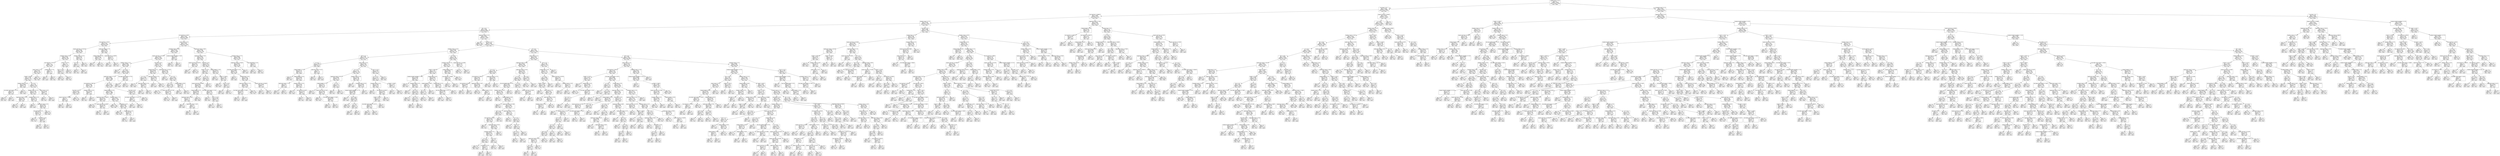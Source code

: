 digraph Tree {
node [shape=box] ;
0 [label="content_type <= 12.5\ngini = 0.5\nsamples = 54000\nvalue = [27000, 27000]\nclass = spam"] ;
1 [label="has_html <= 0.5\ngini = 0.2259\nsamples = 24686\nvalue = [3205, 21481]\nclass = ham"] ;
0 -> 1 [labeldistance=2.5, labelangle=45, headlabel="True"] ;
2 [label="raw_mail_len <= 18485.5\ngini = 0.4588\nsamples = 8513\nvalue = [3034, 5479]\nclass = ham"] ;
1 -> 2 ;
3 [label="headers_count <= 17.5\ngini = 0.4149\nsamples = 7559\nvalue = [2220, 5339]\nclass = ham"] ;
2 -> 3 ;
4 [label="the <= 0.5\ngini = 0.3562\nsamples = 6464\nvalue = [1499, 4965]\nclass = ham"] ;
3 -> 4 ;
5 [label="raw_mail_len <= 240.5\ngini = 0.1823\nsamples = 3234\nvalue = [328, 2906]\nclass = ham"] ;
4 -> 5 ;
6 [label="raw_mail_len <= 233.5\ngini = 0.4871\nsamples = 460\nvalue = [193, 267]\nclass = ham"] ;
5 -> 6 ;
7 [label="spaces_over_len <= 0.1314\ngini = 0.3692\nsamples = 348\nvalue = [85, 263]\nclass = ham"] ;
6 -> 7 ;
8 [label="recipient_count <= 6.5\ngini = 0.2381\nsamples = 304\nvalue = [42, 262]\nclass = ham"] ;
7 -> 8 ;
9 [label="raw_mail_len <= 227.0\ngini = 0.2\nsamples = 284\nvalue = [32, 252]\nclass = ham"] ;
8 -> 9 ;
10 [label="parts_count <= 1.5\ngini = 0.168\nsamples = 270\nvalue = [25, 245]\nclass = ham"] ;
9 -> 10 ;
11 [label="mailer <= 505.5\ngini = 0.2748\nsamples = 152\nvalue = [25, 127]\nclass = ham"] ;
10 -> 11 ;
12 [label="headers_count <= 14.5\ngini = 0.4688\nsamples = 24\nvalue = [15, 9]\nclass = spam"] ;
11 -> 12 ;
13 [label="raw_body_count_spaces <= 12.5\ngini = 0.18\nsamples = 10\nvalue = [1, 9]\nclass = ham"] ;
12 -> 13 ;
14 [label="gini = 0.0\nsamples = 9\nvalue = [0, 9]\nclass = ham"] ;
13 -> 14 ;
15 [label="gini = 0.0\nsamples = 1\nvalue = [1, 0]\nclass = spam"] ;
13 -> 15 ;
16 [label="gini = 0.0\nsamples = 14\nvalue = [14, 0]\nclass = spam"] ;
12 -> 16 ;
17 [label="of <= 0.5\ngini = 0.144\nsamples = 128\nvalue = [10, 118]\nclass = ham"] ;
11 -> 17 ;
18 [label="headers_count <= 11.5\ngini = 0.1198\nsamples = 125\nvalue = [8, 117]\nclass = ham"] ;
17 -> 18 ;
19 [label="uppercase_count <= 10.5\ngini = 0.029\nsamples = 68\nvalue = [1, 67]\nclass = ham"] ;
18 -> 19 ;
20 [label="gini = 0.0\nsamples = 67\nvalue = [0, 67]\nclass = ham"] ;
19 -> 20 ;
21 [label="gini = 0.0\nsamples = 1\nvalue = [1, 0]\nclass = spam"] ;
19 -> 21 ;
22 [label="recipient_count <= 0.5\ngini = 0.2155\nsamples = 57\nvalue = [7, 50]\nclass = ham"] ;
18 -> 22 ;
23 [label="gini = 0.0\nsamples = 2\nvalue = [2, 0]\nclass = spam"] ;
22 -> 23 ;
24 [label="spell_error_count <= 0.5\ngini = 0.1653\nsamples = 55\nvalue = [5, 50]\nclass = ham"] ;
22 -> 24 ;
25 [label="raw_mail_len <= 1.5\ngini = 0.3512\nsamples = 22\nvalue = [5, 17]\nclass = ham"] ;
24 -> 25 ;
26 [label="gini = 0.0\nsamples = 15\nvalue = [0, 15]\nclass = ham"] ;
25 -> 26 ;
27 [label="has_body <= 0.5\ngini = 0.4082\nsamples = 7\nvalue = [5, 2]\nclass = spam"] ;
25 -> 27 ;
28 [label="gini = 0.0\nsamples = 5\nvalue = [5, 0]\nclass = spam"] ;
27 -> 28 ;
29 [label="gini = 0.0\nsamples = 2\nvalue = [0, 2]\nclass = ham"] ;
27 -> 29 ;
30 [label="gini = 0.0\nsamples = 33\nvalue = [0, 33]\nclass = ham"] ;
24 -> 30 ;
31 [label="parts_count <= 0.5\ngini = 0.4444\nsamples = 3\nvalue = [2, 1]\nclass = spam"] ;
17 -> 31 ;
32 [label="gini = 0.0\nsamples = 1\nvalue = [0, 1]\nclass = ham"] ;
31 -> 32 ;
33 [label="gini = 0.0\nsamples = 2\nvalue = [2, 0]\nclass = spam"] ;
31 -> 33 ;
34 [label="gini = 0.0\nsamples = 118\nvalue = [0, 118]\nclass = ham"] ;
10 -> 34 ;
35 [label="content_type <= 7.0\ngini = 0.5\nsamples = 14\nvalue = [7, 7]\nclass = spam"] ;
9 -> 35 ;
36 [label="gini = 0.0\nsamples = 7\nvalue = [7, 0]\nclass = spam"] ;
35 -> 36 ;
37 [label="gini = 0.0\nsamples = 7\nvalue = [0, 7]\nclass = ham"] ;
35 -> 37 ;
38 [label="mailer <= 412.5\ngini = 0.5\nsamples = 20\nvalue = [10, 10]\nclass = spam"] ;
8 -> 38 ;
39 [label="has_cc <= 0.5\ngini = 0.1653\nsamples = 11\nvalue = [10, 1]\nclass = spam"] ;
38 -> 39 ;
40 [label="gini = 0.0\nsamples = 10\nvalue = [10, 0]\nclass = spam"] ;
39 -> 40 ;
41 [label="gini = 0.0\nsamples = 1\nvalue = [0, 1]\nclass = ham"] ;
39 -> 41 ;
42 [label="gini = 0.0\nsamples = 9\nvalue = [0, 9]\nclass = ham"] ;
38 -> 42 ;
43 [label="headers_count <= 11.5\ngini = 0.0444\nsamples = 44\nvalue = [43, 1]\nclass = spam"] ;
7 -> 43 ;
44 [label="of <= 0.5\ngini = 0.5\nsamples = 2\nvalue = [1, 1]\nclass = spam"] ;
43 -> 44 ;
45 [label="gini = 0.0\nsamples = 1\nvalue = [0, 1]\nclass = ham"] ;
44 -> 45 ;
46 [label="gini = 0.0\nsamples = 1\nvalue = [1, 0]\nclass = spam"] ;
44 -> 46 ;
47 [label="gini = 0.0\nsamples = 42\nvalue = [42, 0]\nclass = spam"] ;
43 -> 47 ;
48 [label="spell_error_count <= 7.5\ngini = 0.0689\nsamples = 112\nvalue = [108, 4]\nclass = spam"] ;
6 -> 48 ;
49 [label="subject_length <= 8.0\ngini = 0.0183\nsamples = 108\nvalue = [107, 1]\nclass = spam"] ;
48 -> 49 ;
50 [label="gini = 0.0\nsamples = 1\nvalue = [0, 1]\nclass = ham"] ;
49 -> 50 ;
51 [label="gini = 0.0\nsamples = 107\nvalue = [107, 0]\nclass = spam"] ;
49 -> 51 ;
52 [label="spaces_over_len <= 0.0676\ngini = 0.375\nsamples = 4\nvalue = [1, 3]\nclass = ham"] ;
48 -> 52 ;
53 [label="gini = 0.0\nsamples = 1\nvalue = [1, 0]\nclass = spam"] ;
52 -> 53 ;
54 [label="gini = 0.0\nsamples = 3\nvalue = [0, 3]\nclass = ham"] ;
52 -> 54 ;
55 [label="parts_count <= 2.5\ngini = 0.0926\nsamples = 2774\nvalue = [135, 2639]\nclass = ham"] ;
5 -> 55 ;
56 [label="recipient_count <= 25.0\ngini = 0.0278\nsamples = 2338\nvalue = [33, 2305]\nclass = ham"] ;
55 -> 56 ;
57 [label="spaces_over_len <= 0.1218\ngini = 0.0254\nsamples = 2333\nvalue = [30, 2303]\nclass = ham"] ;
56 -> 57 ;
58 [label="headers_count <= 1.5\ngini = 0.0085\nsamples = 2102\nvalue = [9, 2093]\nclass = ham"] ;
57 -> 58 ;
59 [label="gini = 0.0\nsamples = 1\nvalue = [1, 0]\nclass = spam"] ;
58 -> 59 ;
60 [label="to <= 4.5\ngini = 0.0076\nsamples = 2101\nvalue = [8, 2093]\nclass = ham"] ;
58 -> 60 ;
61 [label="spell_error_count <= 7.5\ngini = 0.0067\nsamples = 2096\nvalue = [7, 2089]\nclass = ham"] ;
60 -> 61 ;
62 [label="raw_mail_len <= 799.5\ngini = 0.0465\nsamples = 168\nvalue = [4, 164]\nclass = ham"] ;
61 -> 62 ;
63 [label="has_link <= 0.5\ngini = 0.0239\nsamples = 165\nvalue = [2, 163]\nclass = ham"] ;
62 -> 63 ;
64 [label="spaces_over_len <= 0.0964\ngini = 0.5\nsamples = 4\nvalue = [2, 2]\nclass = spam"] ;
63 -> 64 ;
65 [label="gini = 0.0\nsamples = 2\nvalue = [0, 2]\nclass = ham"] ;
64 -> 65 ;
66 [label="gini = 0.0\nsamples = 2\nvalue = [2, 0]\nclass = spam"] ;
64 -> 66 ;
67 [label="gini = 0.0\nsamples = 161\nvalue = [0, 161]\nclass = ham"] ;
63 -> 67 ;
68 [label="headers_count <= 13.5\ngini = 0.4444\nsamples = 3\nvalue = [2, 1]\nclass = spam"] ;
62 -> 68 ;
69 [label="gini = 0.0\nsamples = 1\nvalue = [0, 1]\nclass = ham"] ;
68 -> 69 ;
70 [label="gini = 0.0\nsamples = 2\nvalue = [2, 0]\nclass = spam"] ;
68 -> 70 ;
71 [label="for <= 1.5\ngini = 0.0031\nsamples = 1928\nvalue = [3, 1925]\nclass = ham"] ;
61 -> 71 ;
72 [label="subject_length <= 15.5\ngini = 0.0021\nsamples = 1886\nvalue = [2, 1884]\nclass = ham"] ;
71 -> 72 ;
73 [label="uppercase_count <= 1829.5\ngini = 0.0213\nsamples = 93\nvalue = [1, 92]\nclass = ham"] ;
72 -> 73 ;
74 [label="gini = 0.0\nsamples = 85\nvalue = [0, 85]\nclass = ham"] ;
73 -> 74 ;
75 [label="spaces_over_len <= 0.0007\ngini = 0.2188\nsamples = 8\nvalue = [1, 7]\nclass = ham"] ;
73 -> 75 ;
76 [label="gini = 0.0\nsamples = 7\nvalue = [0, 7]\nclass = ham"] ;
75 -> 76 ;
77 [label="gini = 0.0\nsamples = 1\nvalue = [1, 0]\nclass = spam"] ;
75 -> 77 ;
78 [label="recipient_count <= 1.5\ngini = 0.0011\nsamples = 1793\nvalue = [1, 1792]\nclass = ham"] ;
72 -> 78 ;
79 [label="gini = 0.0\nsamples = 1549\nvalue = [0, 1549]\nclass = ham"] ;
78 -> 79 ;
80 [label="is_mulipart <= 0.5\ngini = 0.0082\nsamples = 244\nvalue = [1, 243]\nclass = ham"] ;
78 -> 80 ;
81 [label="gini = 0.0\nsamples = 236\nvalue = [0, 236]\nclass = ham"] ;
80 -> 81 ;
82 [label="content_type <= 7.5\ngini = 0.2188\nsamples = 8\nvalue = [1, 7]\nclass = ham"] ;
80 -> 82 ;
83 [label="gini = 0.0\nsamples = 7\nvalue = [0, 7]\nclass = ham"] ;
82 -> 83 ;
84 [label="gini = 0.0\nsamples = 1\nvalue = [1, 0]\nclass = spam"] ;
82 -> 84 ;
85 [label="has_link <= 0.5\ngini = 0.0465\nsamples = 42\nvalue = [1, 41]\nclass = ham"] ;
71 -> 85 ;
86 [label="raw_body_count_spaces <= 111.5\ngini = 0.5\nsamples = 2\nvalue = [1, 1]\nclass = spam"] ;
85 -> 86 ;
87 [label="gini = 0.0\nsamples = 1\nvalue = [1, 0]\nclass = spam"] ;
86 -> 87 ;
88 [label="gini = 0.0\nsamples = 1\nvalue = [0, 1]\nclass = ham"] ;
86 -> 88 ;
89 [label="gini = 0.0\nsamples = 40\nvalue = [0, 40]\nclass = ham"] ;
85 -> 89 ;
90 [label="raw_body_count_spaces <= 73.5\ngini = 0.32\nsamples = 5\nvalue = [1, 4]\nclass = ham"] ;
60 -> 90 ;
91 [label="gini = 0.0\nsamples = 1\nvalue = [1, 0]\nclass = spam"] ;
90 -> 91 ;
92 [label="gini = 0.0\nsamples = 4\nvalue = [0, 4]\nclass = ham"] ;
90 -> 92 ;
93 [label="has_link <= 0.5\ngini = 0.1653\nsamples = 231\nvalue = [21, 210]\nclass = ham"] ;
57 -> 93 ;
94 [label="content_type <= 7.5\ngini = 0.4996\nsamples = 37\nvalue = [18, 19]\nclass = ham"] ;
93 -> 94 ;
95 [label="to <= 3.5\ngini = 0.1884\nsamples = 19\nvalue = [17, 2]\nclass = spam"] ;
94 -> 95 ;
96 [label="gini = 0.0\nsamples = 16\nvalue = [16, 0]\nclass = spam"] ;
95 -> 96 ;
97 [label="spell_error_count <= 3.0\ngini = 0.4444\nsamples = 3\nvalue = [1, 2]\nclass = ham"] ;
95 -> 97 ;
98 [label="gini = 0.0\nsamples = 1\nvalue = [1, 0]\nclass = spam"] ;
97 -> 98 ;
99 [label="gini = 0.0\nsamples = 2\nvalue = [0, 2]\nclass = ham"] ;
97 -> 99 ;
100 [label="spell_error_count <= 7.5\ngini = 0.1049\nsamples = 18\nvalue = [1, 17]\nclass = ham"] ;
94 -> 100 ;
101 [label="gini = 0.0\nsamples = 1\nvalue = [1, 0]\nclass = spam"] ;
100 -> 101 ;
102 [label="gini = 0.0\nsamples = 17\nvalue = [0, 17]\nclass = ham"] ;
100 -> 102 ;
103 [label="spaces_over_len <= 0.1221\ngini = 0.0304\nsamples = 194\nvalue = [3, 191]\nclass = ham"] ;
93 -> 103 ;
104 [label="gini = 0.0\nsamples = 1\nvalue = [1, 0]\nclass = spam"] ;
103 -> 104 ;
105 [label="of <= 2.5\ngini = 0.0205\nsamples = 193\nvalue = [2, 191]\nclass = ham"] ;
103 -> 105 ;
106 [label="for <= 1.5\ngini = 0.0106\nsamples = 187\nvalue = [1, 186]\nclass = ham"] ;
105 -> 106 ;
107 [label="gini = 0.0\nsamples = 176\nvalue = [0, 176]\nclass = ham"] ;
106 -> 107 ;
108 [label="spaces_over_len <= 0.1728\ngini = 0.1653\nsamples = 11\nvalue = [1, 10]\nclass = ham"] ;
106 -> 108 ;
109 [label="gini = 0.0\nsamples = 10\nvalue = [0, 10]\nclass = ham"] ;
108 -> 109 ;
110 [label="gini = 0.0\nsamples = 1\nvalue = [1, 0]\nclass = spam"] ;
108 -> 110 ;
111 [label="subject_length <= 28.5\ngini = 0.2778\nsamples = 6\nvalue = [1, 5]\nclass = ham"] ;
105 -> 111 ;
112 [label="gini = 0.0\nsamples = 1\nvalue = [1, 0]\nclass = spam"] ;
111 -> 112 ;
113 [label="gini = 0.0\nsamples = 5\nvalue = [0, 5]\nclass = ham"] ;
111 -> 113 ;
114 [label="content_transfer_encoding, <= 18.5\ngini = 0.48\nsamples = 5\nvalue = [3, 2]\nclass = spam"] ;
56 -> 114 ;
115 [label="gini = 0.0\nsamples = 2\nvalue = [0, 2]\nclass = ham"] ;
114 -> 115 ;
116 [label="gini = 0.0\nsamples = 3\nvalue = [3, 0]\nclass = spam"] ;
114 -> 116 ;
117 [label="spell_error_count <= 59.5\ngini = 0.3584\nsamples = 436\nvalue = [102, 334]\nclass = ham"] ;
55 -> 117 ;
118 [label="uppercase_count <= 22.5\ngini = 0.4901\nsamples = 156\nvalue = [89, 67]\nclass = spam"] ;
117 -> 118 ;
119 [label="spaces_over_len <= 0.0174\ngini = 0.054\nsamples = 36\nvalue = [1, 35]\nclass = ham"] ;
118 -> 119 ;
120 [label="gini = 0.0\nsamples = 1\nvalue = [1, 0]\nclass = spam"] ;
119 -> 120 ;
121 [label="gini = 0.0\nsamples = 35\nvalue = [0, 35]\nclass = ham"] ;
119 -> 121 ;
122 [label="has_link <= 0.5\ngini = 0.3911\nsamples = 120\nvalue = [88, 32]\nclass = spam"] ;
118 -> 122 ;
123 [label="mailer <= 122.0\ngini = 0.148\nsamples = 87\nvalue = [80, 7]\nclass = spam"] ;
122 -> 123 ;
124 [label="gini = 0.0\nsamples = 2\nvalue = [0, 2]\nclass = ham"] ;
123 -> 124 ;
125 [label="in <= 4.0\ngini = 0.1107\nsamples = 85\nvalue = [80, 5]\nclass = spam"] ;
123 -> 125 ;
126 [label="spaces_over_len <= 0.0503\ngini = 0.0907\nsamples = 84\nvalue = [80, 4]\nclass = spam"] ;
125 -> 126 ;
127 [label="subject_length <= 2.5\ngini = 0.0308\nsamples = 64\nvalue = [63, 1]\nclass = spam"] ;
126 -> 127 ;
128 [label="uppercase_count <= 58.0\ngini = 0.2778\nsamples = 6\nvalue = [5, 1]\nclass = spam"] ;
127 -> 128 ;
129 [label="gini = 0.0\nsamples = 4\nvalue = [4, 0]\nclass = spam"] ;
128 -> 129 ;
130 [label="spell_error_count <= 18.5\ngini = 0.5\nsamples = 2\nvalue = [1, 1]\nclass = spam"] ;
128 -> 130 ;
131 [label="gini = 0.0\nsamples = 1\nvalue = [0, 1]\nclass = ham"] ;
130 -> 131 ;
132 [label="gini = 0.0\nsamples = 1\nvalue = [1, 0]\nclass = spam"] ;
130 -> 132 ;
133 [label="gini = 0.0\nsamples = 58\nvalue = [58, 0]\nclass = spam"] ;
127 -> 133 ;
134 [label="raw_body_count_spaces <= 24.0\ngini = 0.255\nsamples = 20\nvalue = [17, 3]\nclass = spam"] ;
126 -> 134 ;
135 [label="gini = 0.0\nsamples = 2\nvalue = [0, 2]\nclass = ham"] ;
134 -> 135 ;
136 [label="has_cc <= 0.5\ngini = 0.1049\nsamples = 18\nvalue = [17, 1]\nclass = spam"] ;
134 -> 136 ;
137 [label="gini = 0.0\nsamples = 17\nvalue = [17, 0]\nclass = spam"] ;
136 -> 137 ;
138 [label="gini = 0.0\nsamples = 1\nvalue = [0, 1]\nclass = ham"] ;
136 -> 138 ;
139 [label="gini = 0.0\nsamples = 1\nvalue = [0, 1]\nclass = ham"] ;
125 -> 139 ;
140 [label="subject_length <= 19.5\ngini = 0.3673\nsamples = 33\nvalue = [8, 25]\nclass = ham"] ;
122 -> 140 ;
141 [label="gini = 0.0\nsamples = 5\nvalue = [5, 0]\nclass = spam"] ;
140 -> 141 ;
142 [label="mailer <= 1249.5\ngini = 0.1913\nsamples = 28\nvalue = [3, 25]\nclass = ham"] ;
140 -> 142 ;
143 [label="gini = 0.0\nsamples = 24\nvalue = [0, 24]\nclass = ham"] ;
142 -> 143 ;
144 [label="has_cc <= 0.5\ngini = 0.375\nsamples = 4\nvalue = [3, 1]\nclass = spam"] ;
142 -> 144 ;
145 [label="gini = 0.0\nsamples = 3\nvalue = [3, 0]\nclass = spam"] ;
144 -> 145 ;
146 [label="gini = 0.0\nsamples = 1\nvalue = [0, 1]\nclass = ham"] ;
144 -> 146 ;
147 [label="recipient_count <= 17.5\ngini = 0.0885\nsamples = 280\nvalue = [13, 267]\nclass = ham"] ;
117 -> 147 ;
148 [label="uppercase_count <= 7416.0\ngini = 0.0633\nsamples = 275\nvalue = [9, 266]\nclass = ham"] ;
147 -> 148 ;
149 [label="raw_body_count_spaces <= 5.5\ngini = 0.0431\nsamples = 272\nvalue = [6, 266]\nclass = ham"] ;
148 -> 149 ;
150 [label="gini = 0.0\nsamples = 3\nvalue = [3, 0]\nclass = spam"] ;
149 -> 150 ;
151 [label="content_type <= 8.5\ngini = 0.0221\nsamples = 269\nvalue = [3, 266]\nclass = ham"] ;
149 -> 151 ;
152 [label="spell_error_count <= 71.5\ngini = 0.0076\nsamples = 262\nvalue = [1, 261]\nclass = ham"] ;
151 -> 152 ;
153 [label="raw_body_count_spaces <= 190.5\ngini = 0.1975\nsamples = 9\nvalue = [1, 8]\nclass = ham"] ;
152 -> 153 ;
154 [label="gini = 0.0\nsamples = 8\nvalue = [0, 8]\nclass = ham"] ;
153 -> 154 ;
155 [label="gini = 0.0\nsamples = 1\nvalue = [1, 0]\nclass = spam"] ;
153 -> 155 ;
156 [label="gini = 0.0\nsamples = 253\nvalue = [0, 253]\nclass = ham"] ;
152 -> 156 ;
157 [label="spaces_over_len <= 0.0619\ngini = 0.4082\nsamples = 7\nvalue = [2, 5]\nclass = ham"] ;
151 -> 157 ;
158 [label="gini = 0.0\nsamples = 2\nvalue = [2, 0]\nclass = spam"] ;
157 -> 158 ;
159 [label="gini = 0.0\nsamples = 5\nvalue = [0, 5]\nclass = ham"] ;
157 -> 159 ;
160 [label="gini = 0.0\nsamples = 3\nvalue = [3, 0]\nclass = spam"] ;
148 -> 160 ;
161 [label="has_attachment <= 0.5\ngini = 0.32\nsamples = 5\nvalue = [4, 1]\nclass = spam"] ;
147 -> 161 ;
162 [label="gini = 0.0\nsamples = 4\nvalue = [4, 0]\nclass = spam"] ;
161 -> 162 ;
163 [label="gini = 0.0\nsamples = 1\nvalue = [0, 1]\nclass = ham"] ;
161 -> 163 ;
164 [label="uppercase_count <= 0.5\ngini = 0.4622\nsamples = 3230\nvalue = [1171, 2059]\nclass = ham"] ;
4 -> 164 ;
165 [label="gini = 0.0\nsamples = 639\nvalue = [0, 639]\nclass = ham"] ;
164 -> 165 ;
166 [label="has_link <= 0.5\ngini = 0.4954\nsamples = 2591\nvalue = [1171, 1420]\nclass = ham"] ;
164 -> 166 ;
167 [label="headers_count <= 14.5\ngini = 0.3999\nsamples = 637\nvalue = [461, 176]\nclass = spam"] ;
166 -> 167 ;
168 [label="and <= 1.5\ngini = 0.4997\nsamples = 273\nvalue = [133, 140]\nclass = ham"] ;
167 -> 168 ;
169 [label="a <= 2.5\ngini = 0.2064\nsamples = 77\nvalue = [68, 9]\nclass = spam"] ;
168 -> 169 ;
170 [label="subject_length <= 7.0\ngini = 0.1123\nsamples = 67\nvalue = [63, 4]\nclass = spam"] ;
169 -> 170 ;
171 [label="gini = 0.0\nsamples = 2\nvalue = [0, 2]\nclass = ham"] ;
170 -> 171 ;
172 [label="subject_length <= 14.5\ngini = 0.0596\nsamples = 65\nvalue = [63, 2]\nclass = spam"] ;
170 -> 172 ;
173 [label="spell_error_count <= 7.0\ngini = 0.32\nsamples = 5\nvalue = [4, 1]\nclass = spam"] ;
172 -> 173 ;
174 [label="gini = 0.0\nsamples = 4\nvalue = [4, 0]\nclass = spam"] ;
173 -> 174 ;
175 [label="gini = 0.0\nsamples = 1\nvalue = [0, 1]\nclass = ham"] ;
173 -> 175 ;
176 [label="headers_count <= 13.5\ngini = 0.0328\nsamples = 60\nvalue = [59, 1]\nclass = spam"] ;
172 -> 176 ;
177 [label="gini = 0.0\nsamples = 51\nvalue = [51, 0]\nclass = spam"] ;
176 -> 177 ;
178 [label="raw_mail_len <= 418.5\ngini = 0.1975\nsamples = 9\nvalue = [8, 1]\nclass = spam"] ;
176 -> 178 ;
179 [label="gini = 0.0\nsamples = 1\nvalue = [0, 1]\nclass = ham"] ;
178 -> 179 ;
180 [label="gini = 0.0\nsamples = 8\nvalue = [8, 0]\nclass = spam"] ;
178 -> 180 ;
181 [label="spell_error_count <= 41.5\ngini = 0.5\nsamples = 10\nvalue = [5, 5]\nclass = spam"] ;
169 -> 181 ;
182 [label="gini = 0.0\nsamples = 5\nvalue = [0, 5]\nclass = ham"] ;
181 -> 182 ;
183 [label="gini = 0.0\nsamples = 5\nvalue = [5, 0]\nclass = spam"] ;
181 -> 183 ;
184 [label="parts_count <= 2.5\ngini = 0.4433\nsamples = 196\nvalue = [65, 131]\nclass = ham"] ;
168 -> 184 ;
185 [label="in <= 2.5\ngini = 0.2793\nsamples = 143\nvalue = [24, 119]\nclass = ham"] ;
184 -> 185 ;
186 [label="uppercase_count <= 87.5\ngini = 0.4938\nsamples = 45\nvalue = [20, 25]\nclass = ham"] ;
185 -> 186 ;
187 [label="subject_length <= 7.5\ngini = 0.375\nsamples = 32\nvalue = [8, 24]\nclass = ham"] ;
186 -> 187 ;
188 [label="gini = 0.0\nsamples = 4\nvalue = [4, 0]\nclass = spam"] ;
187 -> 188 ;
189 [label="spaces_over_len <= 0.156\ngini = 0.2449\nsamples = 28\nvalue = [4, 24]\nclass = ham"] ;
187 -> 189 ;
190 [label="gini = 0.0\nsamples = 19\nvalue = [0, 19]\nclass = ham"] ;
189 -> 190 ;
191 [label="raw_body_count_spaces <= 140.5\ngini = 0.4938\nsamples = 9\nvalue = [4, 5]\nclass = ham"] ;
189 -> 191 ;
192 [label="gini = 0.0\nsamples = 4\nvalue = [4, 0]\nclass = spam"] ;
191 -> 192 ;
193 [label="gini = 0.0\nsamples = 5\nvalue = [0, 5]\nclass = ham"] ;
191 -> 193 ;
194 [label="a <= 1.0\ngini = 0.142\nsamples = 13\nvalue = [12, 1]\nclass = spam"] ;
186 -> 194 ;
195 [label="gini = 0.0\nsamples = 1\nvalue = [0, 1]\nclass = ham"] ;
194 -> 195 ;
196 [label="gini = 0.0\nsamples = 12\nvalue = [12, 0]\nclass = spam"] ;
194 -> 196 ;
197 [label="headers_count <= 2.0\ngini = 0.0783\nsamples = 98\nvalue = [4, 94]\nclass = ham"] ;
185 -> 197 ;
198 [label="gini = 0.0\nsamples = 1\nvalue = [1, 0]\nclass = spam"] ;
197 -> 198 ;
199 [label="recipient_count <= 16.5\ngini = 0.0599\nsamples = 97\nvalue = [3, 94]\nclass = ham"] ;
197 -> 199 ;
200 [label="content_transfer_encoding, <= 7.0\ngini = 0.0408\nsamples = 96\nvalue = [2, 94]\nclass = ham"] ;
199 -> 200 ;
201 [label="gini = 0.0\nsamples = 1\nvalue = [1, 0]\nclass = spam"] ;
200 -> 201 ;
202 [label="the <= 44.0\ngini = 0.0208\nsamples = 95\nvalue = [1, 94]\nclass = ham"] ;
200 -> 202 ;
203 [label="gini = 0.0\nsamples = 90\nvalue = [0, 90]\nclass = ham"] ;
202 -> 203 ;
204 [label="a <= 8.5\ngini = 0.32\nsamples = 5\nvalue = [1, 4]\nclass = ham"] ;
202 -> 204 ;
205 [label="gini = 0.0\nsamples = 1\nvalue = [1, 0]\nclass = spam"] ;
204 -> 205 ;
206 [label="gini = 0.0\nsamples = 4\nvalue = [0, 4]\nclass = ham"] ;
204 -> 206 ;
207 [label="gini = 0.0\nsamples = 1\nvalue = [1, 0]\nclass = spam"] ;
199 -> 207 ;
208 [label="has_cc <= 0.5\ngini = 0.3503\nsamples = 53\nvalue = [41, 12]\nclass = spam"] ;
184 -> 208 ;
209 [label="in <= 17.5\ngini = 0.2227\nsamples = 47\nvalue = [41, 6]\nclass = spam"] ;
208 -> 209 ;
210 [label="recipient_count <= 0.5\ngini = 0.1298\nsamples = 43\nvalue = [40, 3]\nclass = spam"] ;
209 -> 210 ;
211 [label="gini = 0.0\nsamples = 1\nvalue = [0, 1]\nclass = ham"] ;
210 -> 211 ;
212 [label="raw_mail_len <= 3354.5\ngini = 0.0907\nsamples = 42\nvalue = [40, 2]\nclass = spam"] ;
210 -> 212 ;
213 [label="mailer <= 407.0\ngini = 0.2975\nsamples = 11\nvalue = [9, 2]\nclass = spam"] ;
212 -> 213 ;
214 [label="raw_body_count_spaces <= 417.5\ngini = 0.18\nsamples = 10\nvalue = [9, 1]\nclass = spam"] ;
213 -> 214 ;
215 [label="gini = 0.0\nsamples = 9\nvalue = [9, 0]\nclass = spam"] ;
214 -> 215 ;
216 [label="gini = 0.0\nsamples = 1\nvalue = [0, 1]\nclass = ham"] ;
214 -> 216 ;
217 [label="gini = 0.0\nsamples = 1\nvalue = [0, 1]\nclass = ham"] ;
213 -> 217 ;
218 [label="gini = 0.0\nsamples = 31\nvalue = [31, 0]\nclass = spam"] ;
212 -> 218 ;
219 [label="mailer <= 156.5\ngini = 0.375\nsamples = 4\nvalue = [1, 3]\nclass = ham"] ;
209 -> 219 ;
220 [label="gini = 0.0\nsamples = 1\nvalue = [1, 0]\nclass = spam"] ;
219 -> 220 ;
221 [label="gini = 0.0\nsamples = 3\nvalue = [0, 3]\nclass = ham"] ;
219 -> 221 ;
222 [label="gini = 0.0\nsamples = 6\nvalue = [0, 6]\nclass = ham"] ;
208 -> 222 ;
223 [label="of <= 30.5\ngini = 0.1782\nsamples = 364\nvalue = [328, 36]\nclass = spam"] ;
167 -> 223 ;
224 [label="recipient_count <= 1.5\ngini = 0.132\nsamples = 352\nvalue = [327, 25]\nclass = spam"] ;
223 -> 224 ;
225 [label="mailer <= 934.5\ngini = 0.318\nsamples = 121\nvalue = [97, 24]\nclass = spam"] ;
224 -> 225 ;
226 [label="content_transfer_encoding, <= 19.5\ngini = 0.1435\nsamples = 90\nvalue = [83, 7]\nclass = spam"] ;
225 -> 226 ;
227 [label="gini = 0.0\nsamples = 3\nvalue = [0, 3]\nclass = ham"] ;
226 -> 227 ;
228 [label="recipient_count <= 0.5\ngini = 0.0877\nsamples = 87\nvalue = [83, 4]\nclass = spam"] ;
226 -> 228 ;
229 [label="gini = 0.0\nsamples = 1\nvalue = [0, 1]\nclass = ham"] ;
228 -> 229 ;
230 [label="and <= 5.5\ngini = 0.0673\nsamples = 86\nvalue = [83, 3]\nclass = spam"] ;
228 -> 230 ;
231 [label="gini = 0.0\nsamples = 59\nvalue = [59, 0]\nclass = spam"] ;
230 -> 231 ;
232 [label="the <= 5.5\ngini = 0.1975\nsamples = 27\nvalue = [24, 3]\nclass = spam"] ;
230 -> 232 ;
233 [label="gini = 0.0\nsamples = 3\nvalue = [0, 3]\nclass = ham"] ;
232 -> 233 ;
234 [label="gini = 0.0\nsamples = 24\nvalue = [24, 0]\nclass = spam"] ;
232 -> 234 ;
235 [label="content_type <= 6.5\ngini = 0.4953\nsamples = 31\nvalue = [14, 17]\nclass = ham"] ;
225 -> 235 ;
236 [label="subject_length <= 96.5\ngini = 0.32\nsamples = 15\nvalue = [3, 12]\nclass = ham"] ;
235 -> 236 ;
237 [label="for <= 6.5\ngini = 0.142\nsamples = 13\nvalue = [1, 12]\nclass = ham"] ;
236 -> 237 ;
238 [label="gini = 0.0\nsamples = 12\nvalue = [0, 12]\nclass = ham"] ;
237 -> 238 ;
239 [label="gini = 0.0\nsamples = 1\nvalue = [1, 0]\nclass = spam"] ;
237 -> 239 ;
240 [label="gini = 0.0\nsamples = 2\nvalue = [2, 0]\nclass = spam"] ;
236 -> 240 ;
241 [label="content_type <= 11.0\ngini = 0.4297\nsamples = 16\nvalue = [11, 5]\nclass = spam"] ;
235 -> 241 ;
242 [label="has_non_english_chars <= 0.5\ngini = 0.1528\nsamples = 12\nvalue = [11, 1]\nclass = spam"] ;
241 -> 242 ;
243 [label="gini = 0.0\nsamples = 11\nvalue = [11, 0]\nclass = spam"] ;
242 -> 243 ;
244 [label="gini = 0.0\nsamples = 1\nvalue = [0, 1]\nclass = ham"] ;
242 -> 244 ;
245 [label="gini = 0.0\nsamples = 4\nvalue = [0, 4]\nclass = ham"] ;
241 -> 245 ;
246 [label="subject_length <= 4.5\ngini = 0.0086\nsamples = 231\nvalue = [230, 1]\nclass = spam"] ;
224 -> 246 ;
247 [label="raw_mail_len <= 1068.0\ngini = 0.18\nsamples = 10\nvalue = [9, 1]\nclass = spam"] ;
246 -> 247 ;
248 [label="gini = 0.0\nsamples = 1\nvalue = [0, 1]\nclass = ham"] ;
247 -> 248 ;
249 [label="gini = 0.0\nsamples = 9\nvalue = [9, 0]\nclass = spam"] ;
247 -> 249 ;
250 [label="gini = 0.0\nsamples = 221\nvalue = [221, 0]\nclass = spam"] ;
246 -> 250 ;
251 [label="spaces_over_len <= 0.1636\ngini = 0.1528\nsamples = 12\nvalue = [1, 11]\nclass = ham"] ;
223 -> 251 ;
252 [label="gini = 0.0\nsamples = 11\nvalue = [0, 11]\nclass = ham"] ;
251 -> 252 ;
253 [label="gini = 0.0\nsamples = 1\nvalue = [1, 0]\nclass = spam"] ;
251 -> 253 ;
254 [label="of <= 0.5\ngini = 0.4627\nsamples = 1954\nvalue = [710, 1244]\nclass = ham"] ;
166 -> 254 ;
255 [label="parts_count <= 1.5\ngini = 0.4833\nsamples = 612\nvalue = [362, 250]\nclass = spam"] ;
254 -> 255 ;
256 [label="uppercase_count <= 19.5\ngini = 0.4104\nsamples = 482\nvalue = [343, 139]\nclass = spam"] ;
255 -> 256 ;
257 [label="to <= 2.5\ngini = 0.4692\nsamples = 141\nvalue = [53, 88]\nclass = ham"] ;
256 -> 257 ;
258 [label="raw_mail_len <= 259.0\ngini = 0.084\nsamples = 91\nvalue = [4, 87]\nclass = ham"] ;
257 -> 258 ;
259 [label="raw_mail_len <= 230.5\ngini = 0.4898\nsamples = 7\nvalue = [3, 4]\nclass = ham"] ;
258 -> 259 ;
260 [label="gini = 0.0\nsamples = 4\nvalue = [0, 4]\nclass = ham"] ;
259 -> 260 ;
261 [label="gini = 0.0\nsamples = 3\nvalue = [3, 0]\nclass = spam"] ;
259 -> 261 ;
262 [label="uppercase_count <= 18.5\ngini = 0.0235\nsamples = 84\nvalue = [1, 83]\nclass = ham"] ;
258 -> 262 ;
263 [label="gini = 0.0\nsamples = 82\nvalue = [0, 82]\nclass = ham"] ;
262 -> 263 ;
264 [label="headers_count <= 11.5\ngini = 0.5\nsamples = 2\nvalue = [1, 1]\nclass = spam"] ;
262 -> 264 ;
265 [label="gini = 0.0\nsamples = 1\nvalue = [0, 1]\nclass = ham"] ;
264 -> 265 ;
266 [label="gini = 0.0\nsamples = 1\nvalue = [1, 0]\nclass = spam"] ;
264 -> 266 ;
267 [label="uppercase_count <= 17.5\ngini = 0.0392\nsamples = 50\nvalue = [49, 1]\nclass = spam"] ;
257 -> 267 ;
268 [label="gini = 0.0\nsamples = 49\nvalue = [49, 0]\nclass = spam"] ;
267 -> 268 ;
269 [label="gini = 0.0\nsamples = 1\nvalue = [0, 1]\nclass = ham"] ;
267 -> 269 ;
270 [label="spell_error_count <= 32.5\ngini = 0.2544\nsamples = 341\nvalue = [290, 51]\nclass = spam"] ;
256 -> 270 ;
271 [label="a <= 2.5\ngini = 0.1658\nsamples = 318\nvalue = [289, 29]\nclass = spam"] ;
270 -> 271 ;
272 [label="has_non_english_chars <= 0.5\ngini = 0.1323\nsamples = 309\nvalue = [287, 22]\nclass = spam"] ;
271 -> 272 ;
273 [label="headers_count <= 10.0\ngini = 0.1165\nsamples = 306\nvalue = [287, 19]\nclass = spam"] ;
272 -> 273 ;
274 [label="gini = 0.0\nsamples = 2\nvalue = [0, 2]\nclass = ham"] ;
273 -> 274 ;
275 [label="subject_length <= 10.0\ngini = 0.1056\nsamples = 304\nvalue = [287, 17]\nclass = spam"] ;
273 -> 275 ;
276 [label="gini = 0.0\nsamples = 2\nvalue = [0, 2]\nclass = ham"] ;
275 -> 276 ;
277 [label="spaces_over_len <= 0.1198\ngini = 0.0944\nsamples = 302\nvalue = [287, 15]\nclass = spam"] ;
275 -> 277 ;
278 [label="and <= 3.5\ngini = 0.0456\nsamples = 257\nvalue = [251, 6]\nclass = spam"] ;
277 -> 278 ;
279 [label="raw_mail_len <= 279.5\ngini = 0.0309\nsamples = 255\nvalue = [251, 4]\nclass = spam"] ;
278 -> 279 ;
280 [label="gini = 0.0\nsamples = 1\nvalue = [0, 1]\nclass = ham"] ;
279 -> 280 ;
281 [label="uppercase_count <= 91.0\ngini = 0.0233\nsamples = 254\nvalue = [251, 3]\nclass = spam"] ;
279 -> 281 ;
282 [label="recipient_count <= 7.0\ngini = 0.0157\nsamples = 253\nvalue = [251, 2]\nclass = spam"] ;
281 -> 282 ;
283 [label="a <= 1.5\ngini = 0.0079\nsamples = 251\nvalue = [250, 1]\nclass = spam"] ;
282 -> 283 ;
284 [label="gini = 0.0\nsamples = 247\nvalue = [247, 0]\nclass = spam"] ;
283 -> 284 ;
285 [label="is_mulipart <= 0.5\ngini = 0.375\nsamples = 4\nvalue = [3, 1]\nclass = spam"] ;
283 -> 285 ;
286 [label="gini = 0.0\nsamples = 3\nvalue = [3, 0]\nclass = spam"] ;
285 -> 286 ;
287 [label="gini = 0.0\nsamples = 1\nvalue = [0, 1]\nclass = ham"] ;
285 -> 287 ;
288 [label="for <= 0.5\ngini = 0.5\nsamples = 2\nvalue = [1, 1]\nclass = spam"] ;
282 -> 288 ;
289 [label="gini = 0.0\nsamples = 1\nvalue = [0, 1]\nclass = ham"] ;
288 -> 289 ;
290 [label="gini = 0.0\nsamples = 1\nvalue = [1, 0]\nclass = spam"] ;
288 -> 290 ;
291 [label="gini = 0.0\nsamples = 1\nvalue = [0, 1]\nclass = ham"] ;
281 -> 291 ;
292 [label="gini = 0.0\nsamples = 2\nvalue = [0, 2]\nclass = ham"] ;
278 -> 292 ;
293 [label="uppercase_count <= 21.5\ngini = 0.32\nsamples = 45\nvalue = [36, 9]\nclass = spam"] ;
277 -> 293 ;
294 [label="gini = 0.0\nsamples = 4\nvalue = [0, 4]\nclass = ham"] ;
293 -> 294 ;
295 [label="in <= 0.5\ngini = 0.2142\nsamples = 41\nvalue = [36, 5]\nclass = spam"] ;
293 -> 295 ;
296 [label="gini = 0.0\nsamples = 31\nvalue = [31, 0]\nclass = spam"] ;
295 -> 296 ;
297 [label="the <= 3.0\ngini = 0.5\nsamples = 10\nvalue = [5, 5]\nclass = spam"] ;
295 -> 297 ;
298 [label="for <= 2.5\ngini = 0.2778\nsamples = 6\nvalue = [1, 5]\nclass = ham"] ;
297 -> 298 ;
299 [label="gini = 0.0\nsamples = 5\nvalue = [0, 5]\nclass = ham"] ;
298 -> 299 ;
300 [label="gini = 0.0\nsamples = 1\nvalue = [1, 0]\nclass = spam"] ;
298 -> 300 ;
301 [label="gini = 0.0\nsamples = 4\nvalue = [4, 0]\nclass = spam"] ;
297 -> 301 ;
302 [label="gini = 0.0\nsamples = 3\nvalue = [0, 3]\nclass = ham"] ;
272 -> 302 ;
303 [label="a <= 3.5\ngini = 0.3457\nsamples = 9\nvalue = [2, 7]\nclass = ham"] ;
271 -> 303 ;
304 [label="gini = 0.0\nsamples = 6\nvalue = [0, 6]\nclass = ham"] ;
303 -> 304 ;
305 [label="spaces_over_len <= 0.1032\ngini = 0.4444\nsamples = 3\nvalue = [2, 1]\nclass = spam"] ;
303 -> 305 ;
306 [label="gini = 0.0\nsamples = 1\nvalue = [0, 1]\nclass = ham"] ;
305 -> 306 ;
307 [label="gini = 0.0\nsamples = 2\nvalue = [2, 0]\nclass = spam"] ;
305 -> 307 ;
308 [label="the <= 5.5\ngini = 0.0832\nsamples = 23\nvalue = [1, 22]\nclass = ham"] ;
270 -> 308 ;
309 [label="gini = 0.0\nsamples = 22\nvalue = [0, 22]\nclass = ham"] ;
308 -> 309 ;
310 [label="gini = 0.0\nsamples = 1\nvalue = [1, 0]\nclass = spam"] ;
308 -> 310 ;
311 [label="and <= 7.0\ngini = 0.2496\nsamples = 130\nvalue = [19, 111]\nclass = ham"] ;
255 -> 311 ;
312 [label="content_type <= 6.5\ngini = 0.1761\nsamples = 123\nvalue = [12, 111]\nclass = ham"] ;
311 -> 312 ;
313 [label="a <= 9.5\ngini = 0.0868\nsamples = 110\nvalue = [5, 105]\nclass = ham"] ;
312 -> 313 ;
314 [label="mailer <= 209.5\ngini = 0.0707\nsamples = 109\nvalue = [4, 105]\nclass = ham"] ;
313 -> 314 ;
315 [label="gini = 0.0\nsamples = 1\nvalue = [1, 0]\nclass = spam"] ;
314 -> 315 ;
316 [label="parts_count <= 2.5\ngini = 0.054\nsamples = 108\nvalue = [3, 105]\nclass = ham"] ;
314 -> 316 ;
317 [label="gini = 0.0\nsamples = 88\nvalue = [0, 88]\nclass = ham"] ;
316 -> 317 ;
318 [label="spell_error_count <= 29.5\ngini = 0.255\nsamples = 20\nvalue = [3, 17]\nclass = ham"] ;
316 -> 318 ;
319 [label="headers_count <= 13.5\ngini = 0.375\nsamples = 4\nvalue = [3, 1]\nclass = spam"] ;
318 -> 319 ;
320 [label="gini = 0.0\nsamples = 1\nvalue = [0, 1]\nclass = ham"] ;
319 -> 320 ;
321 [label="gini = 0.0\nsamples = 3\nvalue = [3, 0]\nclass = spam"] ;
319 -> 321 ;
322 [label="gini = 0.0\nsamples = 16\nvalue = [0, 16]\nclass = ham"] ;
318 -> 322 ;
323 [label="gini = 0.0\nsamples = 1\nvalue = [1, 0]\nclass = spam"] ;
313 -> 323 ;
324 [label="spaces_over_len <= 0.0733\ngini = 0.497\nsamples = 13\nvalue = [7, 6]\nclass = spam"] ;
312 -> 324 ;
325 [label="gini = 0.0\nsamples = 5\nvalue = [5, 0]\nclass = spam"] ;
324 -> 325 ;
326 [label="headers_count <= 14.5\ngini = 0.375\nsamples = 8\nvalue = [2, 6]\nclass = ham"] ;
324 -> 326 ;
327 [label="gini = 0.0\nsamples = 6\nvalue = [0, 6]\nclass = ham"] ;
326 -> 327 ;
328 [label="gini = 0.0\nsamples = 2\nvalue = [2, 0]\nclass = spam"] ;
326 -> 328 ;
329 [label="gini = 0.0\nsamples = 7\nvalue = [7, 0]\nclass = spam"] ;
311 -> 329 ;
330 [label="the <= 6.5\ngini = 0.3841\nsamples = 1342\nvalue = [348, 994]\nclass = ham"] ;
254 -> 330 ;
331 [label="parts_count <= 1.5\ngini = 0.2146\nsamples = 720\nvalue = [88, 632]\nclass = ham"] ;
330 -> 331 ;
332 [label="raw_mail_len <= 633.5\ngini = 0.306\nsamples = 419\nvalue = [79, 340]\nclass = ham"] ;
331 -> 332 ;
333 [label="mailer <= 175.5\ngini = 0.0575\nsamples = 135\nvalue = [4, 131]\nclass = ham"] ;
332 -> 333 ;
334 [label="gini = 0.0\nsamples = 1\nvalue = [1, 0]\nclass = spam"] ;
333 -> 334 ;
335 [label="content_type <= 3.0\ngini = 0.0438\nsamples = 134\nvalue = [3, 131]\nclass = ham"] ;
333 -> 335 ;
336 [label="gini = 0.0\nsamples = 122\nvalue = [0, 122]\nclass = ham"] ;
335 -> 336 ;
337 [label="raw_body_count_spaces <= 54.5\ngini = 0.375\nsamples = 12\nvalue = [3, 9]\nclass = ham"] ;
335 -> 337 ;
338 [label="for <= 0.5\ngini = 0.375\nsamples = 4\nvalue = [3, 1]\nclass = spam"] ;
337 -> 338 ;
339 [label="gini = 0.0\nsamples = 1\nvalue = [0, 1]\nclass = ham"] ;
338 -> 339 ;
340 [label="gini = 0.0\nsamples = 3\nvalue = [3, 0]\nclass = spam"] ;
338 -> 340 ;
341 [label="gini = 0.0\nsamples = 8\nvalue = [0, 8]\nclass = ham"] ;
337 -> 341 ;
342 [label="raw_body_count_spaces <= 87.5\ngini = 0.3887\nsamples = 284\nvalue = [75, 209]\nclass = ham"] ;
332 -> 342 ;
343 [label="a <= 0.5\ngini = 0.375\nsamples = 20\nvalue = [15, 5]\nclass = spam"] ;
342 -> 343 ;
344 [label="gini = 0.0\nsamples = 11\nvalue = [11, 0]\nclass = spam"] ;
343 -> 344 ;
345 [label="of <= 3.5\ngini = 0.4938\nsamples = 9\nvalue = [4, 5]\nclass = ham"] ;
343 -> 345 ;
346 [label="gini = 0.0\nsamples = 5\nvalue = [0, 5]\nclass = ham"] ;
345 -> 346 ;
347 [label="gini = 0.0\nsamples = 4\nvalue = [4, 0]\nclass = spam"] ;
345 -> 347 ;
348 [label="content_type <= 3.0\ngini = 0.3512\nsamples = 264\nvalue = [60, 204]\nclass = ham"] ;
342 -> 348 ;
349 [label="uppercase_count <= 73.0\ngini = 0.4344\nsamples = 138\nvalue = [44, 94]\nclass = ham"] ;
348 -> 349 ;
350 [label="subject_length <= 52.5\ngini = 0.2542\nsamples = 87\nvalue = [13, 74]\nclass = ham"] ;
349 -> 350 ;
351 [label="spaces_over_len <= 0.1057\ngini = 0.1229\nsamples = 76\nvalue = [5, 71]\nclass = ham"] ;
350 -> 351 ;
352 [label="gini = 0.0\nsamples = 1\nvalue = [1, 0]\nclass = spam"] ;
351 -> 352 ;
353 [label="headers_count <= 15.5\ngini = 0.101\nsamples = 75\nvalue = [4, 71]\nclass = ham"] ;
351 -> 353 ;
354 [label="for <= 3.5\ngini = 0.0778\nsamples = 74\nvalue = [3, 71]\nclass = ham"] ;
353 -> 354 ;
355 [label="to <= 5.5\ngini = 0.054\nsamples = 72\nvalue = [2, 70]\nclass = ham"] ;
354 -> 355 ;
356 [label="and <= 0.5\ngini = 0.0294\nsamples = 67\nvalue = [1, 66]\nclass = ham"] ;
355 -> 356 ;
357 [label="spell_error_count <= 3.5\ngini = 0.1327\nsamples = 14\nvalue = [1, 13]\nclass = ham"] ;
356 -> 357 ;
358 [label="of <= 3.0\ngini = 0.4444\nsamples = 3\nvalue = [1, 2]\nclass = ham"] ;
357 -> 358 ;
359 [label="gini = 0.0\nsamples = 2\nvalue = [0, 2]\nclass = ham"] ;
358 -> 359 ;
360 [label="gini = 0.0\nsamples = 1\nvalue = [1, 0]\nclass = spam"] ;
358 -> 360 ;
361 [label="gini = 0.0\nsamples = 11\nvalue = [0, 11]\nclass = ham"] ;
357 -> 361 ;
362 [label="gini = 0.0\nsamples = 53\nvalue = [0, 53]\nclass = ham"] ;
356 -> 362 ;
363 [label="a <= 0.5\ngini = 0.32\nsamples = 5\nvalue = [1, 4]\nclass = ham"] ;
355 -> 363 ;
364 [label="gini = 0.0\nsamples = 1\nvalue = [1, 0]\nclass = spam"] ;
363 -> 364 ;
365 [label="gini = 0.0\nsamples = 4\nvalue = [0, 4]\nclass = ham"] ;
363 -> 365 ;
366 [label="for <= 4.5\ngini = 0.5\nsamples = 2\nvalue = [1, 1]\nclass = spam"] ;
354 -> 366 ;
367 [label="gini = 0.0\nsamples = 1\nvalue = [1, 0]\nclass = spam"] ;
366 -> 367 ;
368 [label="gini = 0.0\nsamples = 1\nvalue = [0, 1]\nclass = ham"] ;
366 -> 368 ;
369 [label="gini = 0.0\nsamples = 1\nvalue = [1, 0]\nclass = spam"] ;
353 -> 369 ;
370 [label="of <= 3.0\ngini = 0.3967\nsamples = 11\nvalue = [8, 3]\nclass = spam"] ;
350 -> 370 ;
371 [label="raw_body_count_spaces <= 154.5\ngini = 0.375\nsamples = 4\nvalue = [1, 3]\nclass = ham"] ;
370 -> 371 ;
372 [label="gini = 0.0\nsamples = 3\nvalue = [0, 3]\nclass = ham"] ;
371 -> 372 ;
373 [label="gini = 0.0\nsamples = 1\nvalue = [1, 0]\nclass = spam"] ;
371 -> 373 ;
374 [label="gini = 0.0\nsamples = 7\nvalue = [7, 0]\nclass = spam"] ;
370 -> 374 ;
375 [label="has_dollar <= 0.5\ngini = 0.4767\nsamples = 51\nvalue = [31, 20]\nclass = spam"] ;
349 -> 375 ;
376 [label="to <= 0.5\ngini = 0.2188\nsamples = 24\nvalue = [21, 3]\nclass = spam"] ;
375 -> 376 ;
377 [label="gini = 0.0\nsamples = 1\nvalue = [0, 1]\nclass = ham"] ;
376 -> 377 ;
378 [label="a <= 7.5\ngini = 0.1588\nsamples = 23\nvalue = [21, 2]\nclass = spam"] ;
376 -> 378 ;
379 [label="spell_error_count <= 24.0\ngini = 0.0868\nsamples = 22\nvalue = [21, 1]\nclass = spam"] ;
378 -> 379 ;
380 [label="gini = 0.0\nsamples = 19\nvalue = [19, 0]\nclass = spam"] ;
379 -> 380 ;
381 [label="spell_error_count <= 43.0\ngini = 0.4444\nsamples = 3\nvalue = [2, 1]\nclass = spam"] ;
379 -> 381 ;
382 [label="gini = 0.0\nsamples = 1\nvalue = [0, 1]\nclass = ham"] ;
381 -> 382 ;
383 [label="gini = 0.0\nsamples = 2\nvalue = [2, 0]\nclass = spam"] ;
381 -> 383 ;
384 [label="gini = 0.0\nsamples = 1\nvalue = [0, 1]\nclass = ham"] ;
378 -> 384 ;
385 [label="uppercase_count <= 86.0\ngini = 0.4664\nsamples = 27\nvalue = [10, 17]\nclass = ham"] ;
375 -> 385 ;
386 [label="gini = 0.0\nsamples = 5\nvalue = [5, 0]\nclass = spam"] ;
385 -> 386 ;
387 [label="spell_error_count <= 5.5\ngini = 0.3512\nsamples = 22\nvalue = [5, 17]\nclass = ham"] ;
385 -> 387 ;
388 [label="gini = 0.0\nsamples = 2\nvalue = [2, 0]\nclass = spam"] ;
387 -> 388 ;
389 [label="the <= 3.5\ngini = 0.255\nsamples = 20\nvalue = [3, 17]\nclass = ham"] ;
387 -> 389 ;
390 [label="gini = 0.0\nsamples = 11\nvalue = [0, 11]\nclass = ham"] ;
389 -> 390 ;
391 [label="of <= 5.5\ngini = 0.4444\nsamples = 9\nvalue = [3, 6]\nclass = ham"] ;
389 -> 391 ;
392 [label="to <= 10.0\ngini = 0.375\nsamples = 4\nvalue = [3, 1]\nclass = spam"] ;
391 -> 392 ;
393 [label="gini = 0.0\nsamples = 3\nvalue = [3, 0]\nclass = spam"] ;
392 -> 393 ;
394 [label="gini = 0.0\nsamples = 1\nvalue = [0, 1]\nclass = ham"] ;
392 -> 394 ;
395 [label="gini = 0.0\nsamples = 5\nvalue = [0, 5]\nclass = ham"] ;
391 -> 395 ;
396 [label="recipient_count <= 3.0\ngini = 0.2217\nsamples = 126\nvalue = [16, 110]\nclass = ham"] ;
348 -> 396 ;
397 [label="uppercase_count <= 52.5\ngini = 0.189\nsamples = 123\nvalue = [13, 110]\nclass = ham"] ;
396 -> 397 ;
398 [label="spaces_over_len <= 0.1275\ngini = 0.4444\nsamples = 18\nvalue = [6, 12]\nclass = ham"] ;
397 -> 398 ;
399 [label="gini = 0.0\nsamples = 9\nvalue = [0, 9]\nclass = ham"] ;
398 -> 399 ;
400 [label="mailer <= 448.5\ngini = 0.4444\nsamples = 9\nvalue = [6, 3]\nclass = spam"] ;
398 -> 400 ;
401 [label="gini = 0.0\nsamples = 2\nvalue = [0, 2]\nclass = ham"] ;
400 -> 401 ;
402 [label="a <= 1.0\ngini = 0.2449\nsamples = 7\nvalue = [6, 1]\nclass = spam"] ;
400 -> 402 ;
403 [label="gini = 0.0\nsamples = 1\nvalue = [0, 1]\nclass = ham"] ;
402 -> 403 ;
404 [label="gini = 0.0\nsamples = 6\nvalue = [6, 0]\nclass = spam"] ;
402 -> 404 ;
405 [label="headers_count <= 13.5\ngini = 0.1244\nsamples = 105\nvalue = [7, 98]\nclass = ham"] ;
397 -> 405 ;
406 [label="the <= 3.5\ngini = 0.3122\nsamples = 31\nvalue = [6, 25]\nclass = ham"] ;
405 -> 406 ;
407 [label="uppercase_count <= 96.0\ngini = 0.497\nsamples = 13\nvalue = [6, 7]\nclass = ham"] ;
406 -> 407 ;
408 [label="gini = 0.0\nsamples = 5\nvalue = [0, 5]\nclass = ham"] ;
407 -> 408 ;
409 [label="has_dollar <= 0.5\ngini = 0.375\nsamples = 8\nvalue = [6, 2]\nclass = spam"] ;
407 -> 409 ;
410 [label="to <= 2.5\ngini = 0.4444\nsamples = 3\nvalue = [1, 2]\nclass = ham"] ;
409 -> 410 ;
411 [label="gini = 0.0\nsamples = 1\nvalue = [1, 0]\nclass = spam"] ;
410 -> 411 ;
412 [label="gini = 0.0\nsamples = 2\nvalue = [0, 2]\nclass = ham"] ;
410 -> 412 ;
413 [label="gini = 0.0\nsamples = 5\nvalue = [5, 0]\nclass = spam"] ;
409 -> 413 ;
414 [label="gini = 0.0\nsamples = 18\nvalue = [0, 18]\nclass = ham"] ;
406 -> 414 ;
415 [label="spell_error_count <= 378.5\ngini = 0.0267\nsamples = 74\nvalue = [1, 73]\nclass = ham"] ;
405 -> 415 ;
416 [label="gini = 0.0\nsamples = 72\nvalue = [0, 72]\nclass = ham"] ;
415 -> 416 ;
417 [label="spaces_over_len <= 0.0478\ngini = 0.5\nsamples = 2\nvalue = [1, 1]\nclass = spam"] ;
415 -> 417 ;
418 [label="gini = 0.0\nsamples = 1\nvalue = [0, 1]\nclass = ham"] ;
417 -> 418 ;
419 [label="gini = 0.0\nsamples = 1\nvalue = [1, 0]\nclass = spam"] ;
417 -> 419 ;
420 [label="gini = 0.0\nsamples = 3\nvalue = [3, 0]\nclass = spam"] ;
396 -> 420 ;
421 [label="recipient_count <= 14.0\ngini = 0.058\nsamples = 301\nvalue = [9, 292]\nclass = ham"] ;
331 -> 421 ;
422 [label="content_transfer_encoding, <= 13.0\ngini = 0.0395\nsamples = 298\nvalue = [6, 292]\nclass = ham"] ;
421 -> 422 ;
423 [label="gini = 0.0\nsamples = 1\nvalue = [1, 0]\nclass = spam"] ;
422 -> 423 ;
424 [label="mailer <= 548.5\ngini = 0.0331\nsamples = 297\nvalue = [5, 292]\nclass = ham"] ;
422 -> 424 ;
425 [label="spaces_over_len <= 0.1028\ngini = 0.2285\nsamples = 38\nvalue = [5, 33]\nclass = ham"] ;
424 -> 425 ;
426 [label="recipient_count <= 5.5\ngini = 0.0588\nsamples = 33\nvalue = [1, 32]\nclass = ham"] ;
425 -> 426 ;
427 [label="gini = 0.0\nsamples = 32\nvalue = [0, 32]\nclass = ham"] ;
426 -> 427 ;
428 [label="gini = 0.0\nsamples = 1\nvalue = [1, 0]\nclass = spam"] ;
426 -> 428 ;
429 [label="subject_length <= 50.0\ngini = 0.32\nsamples = 5\nvalue = [4, 1]\nclass = spam"] ;
425 -> 429 ;
430 [label="gini = 0.0\nsamples = 4\nvalue = [4, 0]\nclass = spam"] ;
429 -> 430 ;
431 [label="gini = 0.0\nsamples = 1\nvalue = [0, 1]\nclass = ham"] ;
429 -> 431 ;
432 [label="gini = 0.0\nsamples = 259\nvalue = [0, 259]\nclass = ham"] ;
424 -> 432 ;
433 [label="gini = 0.0\nsamples = 3\nvalue = [3, 0]\nclass = spam"] ;
421 -> 433 ;
434 [label="recipient_count <= 1.5\ngini = 0.4866\nsamples = 622\nvalue = [260, 362]\nclass = ham"] ;
330 -> 434 ;
435 [label="content_transfer_encoding, <= 17.0\ngini = 0.4585\nsamples = 545\nvalue = [194, 351]\nclass = ham"] ;
434 -> 435 ;
436 [label="the <= 26.5\ngini = 0.447\nsamples = 86\nvalue = [57, 29]\nclass = spam"] ;
435 -> 436 ;
437 [label="parts_count <= 3.0\ngini = 0.4861\nsamples = 48\nvalue = [20, 28]\nclass = ham"] ;
436 -> 437 ;
438 [label="subject_length <= 40.5\ngini = 0.3878\nsamples = 38\nvalue = [10, 28]\nclass = ham"] ;
437 -> 438 ;
439 [label="raw_body_count_spaces <= 246.5\ngini = 0.18\nsamples = 20\nvalue = [2, 18]\nclass = ham"] ;
438 -> 439 ;
440 [label="raw_mail_len <= 1519.5\ngini = 0.5\nsamples = 4\nvalue = [2, 2]\nclass = spam"] ;
439 -> 440 ;
441 [label="gini = 0.0\nsamples = 2\nvalue = [0, 2]\nclass = ham"] ;
440 -> 441 ;
442 [label="gini = 0.0\nsamples = 2\nvalue = [2, 0]\nclass = spam"] ;
440 -> 442 ;
443 [label="gini = 0.0\nsamples = 16\nvalue = [0, 16]\nclass = ham"] ;
439 -> 443 ;
444 [label="subject_length <= 61.5\ngini = 0.4938\nsamples = 18\nvalue = [8, 10]\nclass = ham"] ;
438 -> 444 ;
445 [label="spell_error_count <= 70.0\ngini = 0.4898\nsamples = 14\nvalue = [8, 6]\nclass = spam"] ;
444 -> 445 ;
446 [label="and <= 6.0\ngini = 0.2449\nsamples = 7\nvalue = [6, 1]\nclass = spam"] ;
445 -> 446 ;
447 [label="gini = 0.0\nsamples = 1\nvalue = [0, 1]\nclass = ham"] ;
446 -> 447 ;
448 [label="gini = 0.0\nsamples = 6\nvalue = [6, 0]\nclass = spam"] ;
446 -> 448 ;
449 [label="a <= 12.0\ngini = 0.4082\nsamples = 7\nvalue = [2, 5]\nclass = ham"] ;
445 -> 449 ;
450 [label="gini = 0.0\nsamples = 5\nvalue = [0, 5]\nclass = ham"] ;
449 -> 450 ;
451 [label="gini = 0.0\nsamples = 2\nvalue = [2, 0]\nclass = spam"] ;
449 -> 451 ;
452 [label="gini = 0.0\nsamples = 4\nvalue = [0, 4]\nclass = ham"] ;
444 -> 452 ;
453 [label="gini = 0.0\nsamples = 10\nvalue = [10, 0]\nclass = spam"] ;
437 -> 453 ;
454 [label="mailer <= 781.5\ngini = 0.0512\nsamples = 38\nvalue = [37, 1]\nclass = spam"] ;
436 -> 454 ;
455 [label="gini = 0.0\nsamples = 1\nvalue = [0, 1]\nclass = ham"] ;
454 -> 455 ;
456 [label="gini = 0.0\nsamples = 37\nvalue = [37, 0]\nclass = spam"] ;
454 -> 456 ;
457 [label="headers_count <= 11.5\ngini = 0.4188\nsamples = 459\nvalue = [137, 322]\nclass = ham"] ;
435 -> 457 ;
458 [label="subject_length <= 40.5\ngini = 0.2268\nsamples = 23\nvalue = [20, 3]\nclass = spam"] ;
457 -> 458 ;
459 [label="headers_count <= 2.0\ngini = 0.0907\nsamples = 21\nvalue = [20, 1]\nclass = spam"] ;
458 -> 459 ;
460 [label="has_body <= 0.5\ngini = 0.5\nsamples = 2\nvalue = [1, 1]\nclass = spam"] ;
459 -> 460 ;
461 [label="gini = 0.0\nsamples = 1\nvalue = [1, 0]\nclass = spam"] ;
460 -> 461 ;
462 [label="gini = 0.0\nsamples = 1\nvalue = [0, 1]\nclass = ham"] ;
460 -> 462 ;
463 [label="gini = 0.0\nsamples = 19\nvalue = [19, 0]\nclass = spam"] ;
459 -> 463 ;
464 [label="gini = 0.0\nsamples = 2\nvalue = [0, 2]\nclass = ham"] ;
458 -> 464 ;
465 [label="mailer <= 497.5\ngini = 0.3927\nsamples = 436\nvalue = [117, 319]\nclass = ham"] ;
457 -> 465 ;
466 [label="mailer <= 218.0\ngini = 0.4753\nsamples = 36\nvalue = [22, 14]\nclass = spam"] ;
465 -> 466 ;
467 [label="headers_count <= 14.5\ngini = 0.3599\nsamples = 17\nvalue = [4, 13]\nclass = ham"] ;
466 -> 467 ;
468 [label="mailer <= 168.0\ngini = 0.4444\nsamples = 6\nvalue = [4, 2]\nclass = spam"] ;
467 -> 468 ;
469 [label="gini = 0.0\nsamples = 4\nvalue = [4, 0]\nclass = spam"] ;
468 -> 469 ;
470 [label="gini = 0.0\nsamples = 2\nvalue = [0, 2]\nclass = ham"] ;
468 -> 470 ;
471 [label="gini = 0.0\nsamples = 11\nvalue = [0, 11]\nclass = ham"] ;
467 -> 471 ;
472 [label="spaces_over_len <= 0.0869\ngini = 0.0997\nsamples = 19\nvalue = [18, 1]\nclass = spam"] ;
466 -> 472 ;
473 [label="gini = 0.0\nsamples = 1\nvalue = [0, 1]\nclass = ham"] ;
472 -> 473 ;
474 [label="gini = 0.0\nsamples = 18\nvalue = [18, 0]\nclass = spam"] ;
472 -> 474 ;
475 [label="parts_count <= 1.5\ngini = 0.3622\nsamples = 400\nvalue = [95, 305]\nclass = ham"] ;
465 -> 475 ;
476 [label="has_dollar <= 0.5\ngini = 0.4543\nsamples = 215\nvalue = [75, 140]\nclass = ham"] ;
475 -> 476 ;
477 [label="headers_count <= 12.5\ngini = 0.4998\nsamples = 94\nvalue = [48, 46]\nclass = spam"] ;
476 -> 477 ;
478 [label="for <= 5.0\ngini = 0.2449\nsamples = 21\nvalue = [3, 18]\nclass = ham"] ;
477 -> 478 ;
479 [label="and <= 1.5\ngini = 0.18\nsamples = 20\nvalue = [2, 18]\nclass = ham"] ;
478 -> 479 ;
480 [label="gini = 0.0\nsamples = 1\nvalue = [1, 0]\nclass = spam"] ;
479 -> 480 ;
481 [label="subject_length <= 32.0\ngini = 0.0997\nsamples = 19\nvalue = [1, 18]\nclass = ham"] ;
479 -> 481 ;
482 [label="subject_length <= 30.0\ngini = 0.32\nsamples = 5\nvalue = [1, 4]\nclass = ham"] ;
481 -> 482 ;
483 [label="gini = 0.0\nsamples = 4\nvalue = [0, 4]\nclass = ham"] ;
482 -> 483 ;
484 [label="gini = 0.0\nsamples = 1\nvalue = [1, 0]\nclass = spam"] ;
482 -> 484 ;
485 [label="gini = 0.0\nsamples = 14\nvalue = [0, 14]\nclass = ham"] ;
481 -> 485 ;
486 [label="gini = 0.0\nsamples = 1\nvalue = [1, 0]\nclass = spam"] ;
478 -> 486 ;
487 [label="spaces_over_len <= 0.1157\ngini = 0.4729\nsamples = 73\nvalue = [45, 28]\nclass = spam"] ;
477 -> 487 ;
488 [label="of <= 12.5\ngini = 0.2188\nsamples = 16\nvalue = [2, 14]\nclass = ham"] ;
487 -> 488 ;
489 [label="subject_length <= 50.5\ngini = 0.1244\nsamples = 15\nvalue = [1, 14]\nclass = ham"] ;
488 -> 489 ;
490 [label="gini = 0.0\nsamples = 13\nvalue = [0, 13]\nclass = ham"] ;
489 -> 490 ;
491 [label="subject_length <= 55.0\ngini = 0.5\nsamples = 2\nvalue = [1, 1]\nclass = spam"] ;
489 -> 491 ;
492 [label="gini = 0.0\nsamples = 1\nvalue = [1, 0]\nclass = spam"] ;
491 -> 492 ;
493 [label="gini = 0.0\nsamples = 1\nvalue = [0, 1]\nclass = ham"] ;
491 -> 493 ;
494 [label="gini = 0.0\nsamples = 1\nvalue = [1, 0]\nclass = spam"] ;
488 -> 494 ;
495 [label="content_type <= 3.0\ngini = 0.3706\nsamples = 57\nvalue = [43, 14]\nclass = spam"] ;
487 -> 495 ;
496 [label="has_non_english_chars <= 0.5\ngini = 0.0768\nsamples = 25\nvalue = [24, 1]\nclass = spam"] ;
495 -> 496 ;
497 [label="gini = 0.0\nsamples = 21\nvalue = [21, 0]\nclass = spam"] ;
496 -> 497 ;
498 [label="spaces_over_len <= 0.1294\ngini = 0.375\nsamples = 4\nvalue = [3, 1]\nclass = spam"] ;
496 -> 498 ;
499 [label="gini = 0.0\nsamples = 1\nvalue = [0, 1]\nclass = ham"] ;
498 -> 499 ;
500 [label="gini = 0.0\nsamples = 3\nvalue = [3, 0]\nclass = spam"] ;
498 -> 500 ;
501 [label="a <= 6.5\ngini = 0.4824\nsamples = 32\nvalue = [19, 13]\nclass = spam"] ;
495 -> 501 ;
502 [label="spaces_over_len <= 0.1522\ngini = 0.4915\nsamples = 23\nvalue = [10, 13]\nclass = ham"] ;
501 -> 502 ;
503 [label="spaces_over_len <= 0.1244\ngini = 0.4938\nsamples = 18\nvalue = [10, 8]\nclass = spam"] ;
502 -> 503 ;
504 [label="spaces_over_len <= 0.1158\ngini = 0.2778\nsamples = 6\nvalue = [1, 5]\nclass = ham"] ;
503 -> 504 ;
505 [label="gini = 0.0\nsamples = 1\nvalue = [1, 0]\nclass = spam"] ;
504 -> 505 ;
506 [label="gini = 0.0\nsamples = 5\nvalue = [0, 5]\nclass = ham"] ;
504 -> 506 ;
507 [label="spell_error_count <= 8.0\ngini = 0.375\nsamples = 12\nvalue = [9, 3]\nclass = spam"] ;
503 -> 507 ;
508 [label="gini = 0.0\nsamples = 3\nvalue = [0, 3]\nclass = ham"] ;
507 -> 508 ;
509 [label="gini = 0.0\nsamples = 9\nvalue = [9, 0]\nclass = spam"] ;
507 -> 509 ;
510 [label="gini = 0.0\nsamples = 5\nvalue = [0, 5]\nclass = ham"] ;
502 -> 510 ;
511 [label="gini = 0.0\nsamples = 9\nvalue = [9, 0]\nclass = spam"] ;
501 -> 511 ;
512 [label="the <= 46.0\ngini = 0.3467\nsamples = 121\nvalue = [27, 94]\nclass = ham"] ;
476 -> 512 ;
513 [label="raw_mail_len <= 4716.0\ngini = 0.2934\nsamples = 112\nvalue = [20, 92]\nclass = ham"] ;
512 -> 513 ;
514 [label="the <= 10.5\ngini = 0.4543\nsamples = 43\nvalue = [15, 28]\nclass = ham"] ;
513 -> 514 ;
515 [label="spaces_over_len <= 0.1837\ngini = 0.1244\nsamples = 15\nvalue = [1, 14]\nclass = ham"] ;
514 -> 515 ;
516 [label="gini = 0.0\nsamples = 14\nvalue = [0, 14]\nclass = ham"] ;
515 -> 516 ;
517 [label="gini = 0.0\nsamples = 1\nvalue = [1, 0]\nclass = spam"] ;
515 -> 517 ;
518 [label="subject_length <= 52.5\ngini = 0.5\nsamples = 28\nvalue = [14, 14]\nclass = spam"] ;
514 -> 518 ;
519 [label="a <= 4.5\ngini = 0.4764\nsamples = 23\nvalue = [14, 9]\nclass = spam"] ;
518 -> 519 ;
520 [label="parts_count <= 0.5\ngini = 0.42\nsamples = 10\nvalue = [3, 7]\nclass = ham"] ;
519 -> 520 ;
521 [label="gini = 0.0\nsamples = 6\nvalue = [0, 6]\nclass = ham"] ;
520 -> 521 ;
522 [label="spaces_over_len <= 0.1394\ngini = 0.375\nsamples = 4\nvalue = [3, 1]\nclass = spam"] ;
520 -> 522 ;
523 [label="gini = 0.0\nsamples = 3\nvalue = [3, 0]\nclass = spam"] ;
522 -> 523 ;
524 [label="gini = 0.0\nsamples = 1\nvalue = [0, 1]\nclass = ham"] ;
522 -> 524 ;
525 [label="to <= 19.0\ngini = 0.2604\nsamples = 13\nvalue = [11, 2]\nclass = spam"] ;
519 -> 525 ;
526 [label="spaces_over_len <= 0.1151\ngini = 0.1528\nsamples = 12\nvalue = [11, 1]\nclass = spam"] ;
525 -> 526 ;
527 [label="gini = 0.0\nsamples = 1\nvalue = [0, 1]\nclass = ham"] ;
526 -> 527 ;
528 [label="gini = 0.0\nsamples = 11\nvalue = [11, 0]\nclass = spam"] ;
526 -> 528 ;
529 [label="gini = 0.0\nsamples = 1\nvalue = [0, 1]\nclass = ham"] ;
525 -> 529 ;
530 [label="gini = 0.0\nsamples = 5\nvalue = [0, 5]\nclass = ham"] ;
518 -> 530 ;
531 [label="for <= 3.5\ngini = 0.1344\nsamples = 69\nvalue = [5, 64]\nclass = ham"] ;
513 -> 531 ;
532 [label="parts_count <= 0.5\ngini = 0.48\nsamples = 5\nvalue = [3, 2]\nclass = spam"] ;
531 -> 532 ;
533 [label="gini = 0.0\nsamples = 3\nvalue = [3, 0]\nclass = spam"] ;
532 -> 533 ;
534 [label="gini = 0.0\nsamples = 2\nvalue = [0, 2]\nclass = ham"] ;
532 -> 534 ;
535 [label="and <= 50.5\ngini = 0.0605\nsamples = 64\nvalue = [2, 62]\nclass = ham"] ;
531 -> 535 ;
536 [label="raw_mail_len <= 6437.5\ngini = 0.0312\nsamples = 63\nvalue = [1, 62]\nclass = ham"] ;
535 -> 536 ;
537 [label="raw_mail_len <= 6165.0\ngini = 0.1244\nsamples = 15\nvalue = [1, 14]\nclass = ham"] ;
536 -> 537 ;
538 [label="gini = 0.0\nsamples = 14\nvalue = [0, 14]\nclass = ham"] ;
537 -> 538 ;
539 [label="gini = 0.0\nsamples = 1\nvalue = [1, 0]\nclass = spam"] ;
537 -> 539 ;
540 [label="gini = 0.0\nsamples = 48\nvalue = [0, 48]\nclass = ham"] ;
536 -> 540 ;
541 [label="gini = 0.0\nsamples = 1\nvalue = [1, 0]\nclass = spam"] ;
535 -> 541 ;
542 [label="of <= 19.0\ngini = 0.3457\nsamples = 9\nvalue = [7, 2]\nclass = spam"] ;
512 -> 542 ;
543 [label="gini = 0.0\nsamples = 1\nvalue = [0, 1]\nclass = ham"] ;
542 -> 543 ;
544 [label="and <= 18.5\ngini = 0.2188\nsamples = 8\nvalue = [7, 1]\nclass = spam"] ;
542 -> 544 ;
545 [label="gini = 0.0\nsamples = 1\nvalue = [0, 1]\nclass = ham"] ;
544 -> 545 ;
546 [label="gini = 0.0\nsamples = 7\nvalue = [7, 0]\nclass = spam"] ;
544 -> 546 ;
547 [label="the <= 15.5\ngini = 0.1928\nsamples = 185\nvalue = [20, 165]\nclass = ham"] ;
475 -> 547 ;
548 [label="uppercase_count <= 1125.0\ngini = 0.0196\nsamples = 101\nvalue = [1, 100]\nclass = ham"] ;
547 -> 548 ;
549 [label="gini = 0.0\nsamples = 98\nvalue = [0, 98]\nclass = ham"] ;
548 -> 549 ;
550 [label="the <= 11.0\ngini = 0.4444\nsamples = 3\nvalue = [1, 2]\nclass = ham"] ;
548 -> 550 ;
551 [label="gini = 0.0\nsamples = 2\nvalue = [0, 2]\nclass = ham"] ;
550 -> 551 ;
552 [label="gini = 0.0\nsamples = 1\nvalue = [1, 0]\nclass = spam"] ;
550 -> 552 ;
553 [label="headers_count <= 15.5\ngini = 0.3501\nsamples = 84\nvalue = [19, 65]\nclass = ham"] ;
547 -> 553 ;
554 [label="parts_count <= 2.5\ngini = 0.4522\nsamples = 55\nvalue = [19, 36]\nclass = ham"] ;
553 -> 554 ;
555 [label="spell_error_count <= 13.5\ngini = 0.1327\nsamples = 28\nvalue = [2, 26]\nclass = ham"] ;
554 -> 555 ;
556 [label="gini = 0.0\nsamples = 2\nvalue = [2, 0]\nclass = spam"] ;
555 -> 556 ;
557 [label="gini = 0.0\nsamples = 26\nvalue = [0, 26]\nclass = ham"] ;
555 -> 557 ;
558 [label="spell_error_count <= 350.5\ngini = 0.4664\nsamples = 27\nvalue = [17, 10]\nclass = spam"] ;
554 -> 558 ;
559 [label="a <= 30.0\ngini = 0.3084\nsamples = 21\nvalue = [17, 4]\nclass = spam"] ;
558 -> 559 ;
560 [label="and <= 30.0\ngini = 0.1884\nsamples = 19\nvalue = [17, 2]\nclass = spam"] ;
559 -> 560 ;
561 [label="gini = 0.0\nsamples = 13\nvalue = [13, 0]\nclass = spam"] ;
560 -> 561 ;
562 [label="raw_mail_len <= 6701.0\ngini = 0.4444\nsamples = 6\nvalue = [4, 2]\nclass = spam"] ;
560 -> 562 ;
563 [label="gini = 0.0\nsamples = 2\nvalue = [0, 2]\nclass = ham"] ;
562 -> 563 ;
564 [label="gini = 0.0\nsamples = 4\nvalue = [4, 0]\nclass = spam"] ;
562 -> 564 ;
565 [label="gini = 0.0\nsamples = 2\nvalue = [0, 2]\nclass = ham"] ;
559 -> 565 ;
566 [label="gini = 0.0\nsamples = 6\nvalue = [0, 6]\nclass = ham"] ;
558 -> 566 ;
567 [label="gini = 0.0\nsamples = 29\nvalue = [0, 29]\nclass = ham"] ;
553 -> 567 ;
568 [label="has_cc <= 0.5\ngini = 0.2449\nsamples = 77\nvalue = [66, 11]\nclass = spam"] ;
434 -> 568 ;
569 [label="content_transfer_encoding, <= 10.5\ngini = 0.0894\nsamples = 64\nvalue = [61, 3]\nclass = spam"] ;
568 -> 569 ;
570 [label="gini = 0.0\nsamples = 2\nvalue = [0, 2]\nclass = ham"] ;
569 -> 570 ;
571 [label="has_non_english_chars <= 0.5\ngini = 0.0317\nsamples = 62\nvalue = [61, 1]\nclass = spam"] ;
569 -> 571 ;
572 [label="gini = 0.0\nsamples = 59\nvalue = [59, 0]\nclass = spam"] ;
571 -> 572 ;
573 [label="subject_length <= 23.5\ngini = 0.4444\nsamples = 3\nvalue = [2, 1]\nclass = spam"] ;
571 -> 573 ;
574 [label="gini = 0.0\nsamples = 1\nvalue = [0, 1]\nclass = ham"] ;
573 -> 574 ;
575 [label="gini = 0.0\nsamples = 2\nvalue = [2, 0]\nclass = spam"] ;
573 -> 575 ;
576 [label="headers_count <= 15.5\ngini = 0.4734\nsamples = 13\nvalue = [5, 8]\nclass = ham"] ;
568 -> 576 ;
577 [label="raw_body_count_spaces <= 778.5\ngini = 0.1975\nsamples = 9\nvalue = [1, 8]\nclass = ham"] ;
576 -> 577 ;
578 [label="gini = 0.0\nsamples = 8\nvalue = [0, 8]\nclass = ham"] ;
577 -> 578 ;
579 [label="gini = 0.0\nsamples = 1\nvalue = [1, 0]\nclass = spam"] ;
577 -> 579 ;
580 [label="gini = 0.0\nsamples = 4\nvalue = [4, 0]\nclass = spam"] ;
576 -> 580 ;
581 [label="has_link <= 0.5\ngini = 0.4498\nsamples = 1095\nvalue = [721, 374]\nclass = spam"] ;
3 -> 581 ;
582 [label="content_type <= 7.5\ngini = 0.1904\nsamples = 563\nvalue = [503, 60]\nclass = spam"] ;
581 -> 582 ;
583 [label="spaces_over_len <= 0.0166\ngini = 0.0995\nsamples = 514\nvalue = [487, 27]\nclass = spam"] ;
582 -> 583 ;
584 [label="spell_error_count <= 10.0\ngini = 0.3658\nsamples = 83\nvalue = [63, 20]\nclass = spam"] ;
583 -> 584 ;
585 [label="mailer <= 933.5\ngini = 0.0317\nsamples = 62\nvalue = [61, 1]\nclass = spam"] ;
584 -> 585 ;
586 [label="gini = 0.0\nsamples = 56\nvalue = [56, 0]\nclass = spam"] ;
585 -> 586 ;
587 [label="headers_count <= 19.5\ngini = 0.2778\nsamples = 6\nvalue = [5, 1]\nclass = spam"] ;
585 -> 587 ;
588 [label="parts_count <= 2.0\ngini = 0.5\nsamples = 2\nvalue = [1, 1]\nclass = spam"] ;
587 -> 588 ;
589 [label="gini = 0.0\nsamples = 1\nvalue = [0, 1]\nclass = ham"] ;
588 -> 589 ;
590 [label="gini = 0.0\nsamples = 1\nvalue = [1, 0]\nclass = spam"] ;
588 -> 590 ;
591 [label="gini = 0.0\nsamples = 4\nvalue = [4, 0]\nclass = spam"] ;
587 -> 591 ;
592 [label="mailer <= 1225.0\ngini = 0.1723\nsamples = 21\nvalue = [2, 19]\nclass = ham"] ;
584 -> 592 ;
593 [label="gini = 0.0\nsamples = 19\nvalue = [0, 19]\nclass = ham"] ;
592 -> 593 ;
594 [label="gini = 0.0\nsamples = 2\nvalue = [2, 0]\nclass = spam"] ;
592 -> 594 ;
595 [label="uppercase_count <= 1.0\ngini = 0.032\nsamples = 431\nvalue = [424, 7]\nclass = spam"] ;
583 -> 595 ;
596 [label="spaces_over_len <= 0.325\ngini = 0.5\nsamples = 2\nvalue = [1, 1]\nclass = spam"] ;
595 -> 596 ;
597 [label="gini = 0.0\nsamples = 1\nvalue = [1, 0]\nclass = spam"] ;
596 -> 597 ;
598 [label="gini = 0.0\nsamples = 1\nvalue = [0, 1]\nclass = ham"] ;
596 -> 598 ;
599 [label="of <= 7.5\ngini = 0.0276\nsamples = 429\nvalue = [423, 6]\nclass = spam"] ;
595 -> 599 ;
600 [label="the <= 13.5\ngini = 0.006\nsamples = 335\nvalue = [334, 1]\nclass = spam"] ;
599 -> 600 ;
601 [label="gini = 0.0\nsamples = 302\nvalue = [302, 0]\nclass = spam"] ;
600 -> 601 ;
602 [label="uppercase_count <= 44.0\ngini = 0.0588\nsamples = 33\nvalue = [32, 1]\nclass = spam"] ;
600 -> 602 ;
603 [label="gini = 0.0\nsamples = 1\nvalue = [0, 1]\nclass = ham"] ;
602 -> 603 ;
604 [label="gini = 0.0\nsamples = 32\nvalue = [32, 0]\nclass = spam"] ;
602 -> 604 ;
605 [label="uppercase_count <= 95.0\ngini = 0.1007\nsamples = 94\nvalue = [89, 5]\nclass = spam"] ;
599 -> 605 ;
606 [label="spaces_over_len <= 0.1542\ngini = 0.5\nsamples = 6\nvalue = [3, 3]\nclass = spam"] ;
605 -> 606 ;
607 [label="raw_body_count_spaces <= 201.0\ngini = 0.375\nsamples = 4\nvalue = [1, 3]\nclass = ham"] ;
606 -> 607 ;
608 [label="gini = 0.0\nsamples = 1\nvalue = [1, 0]\nclass = spam"] ;
607 -> 608 ;
609 [label="gini = 0.0\nsamples = 3\nvalue = [0, 3]\nclass = ham"] ;
607 -> 609 ;
610 [label="gini = 0.0\nsamples = 2\nvalue = [2, 0]\nclass = spam"] ;
606 -> 610 ;
611 [label="mailer <= 275.0\ngini = 0.0444\nsamples = 88\nvalue = [86, 2]\nclass = spam"] ;
605 -> 611 ;
612 [label="to <= 17.5\ngini = 0.5\nsamples = 2\nvalue = [1, 1]\nclass = spam"] ;
611 -> 612 ;
613 [label="gini = 0.0\nsamples = 1\nvalue = [1, 0]\nclass = spam"] ;
612 -> 613 ;
614 [label="gini = 0.0\nsamples = 1\nvalue = [0, 1]\nclass = ham"] ;
612 -> 614 ;
615 [label="raw_mail_len <= 2236.0\ngini = 0.023\nsamples = 86\nvalue = [85, 1]\nclass = spam"] ;
611 -> 615 ;
616 [label="the <= 16.5\ngini = 0.2449\nsamples = 7\nvalue = [6, 1]\nclass = spam"] ;
615 -> 616 ;
617 [label="gini = 0.0\nsamples = 6\nvalue = [6, 0]\nclass = spam"] ;
616 -> 617 ;
618 [label="gini = 0.0\nsamples = 1\nvalue = [0, 1]\nclass = ham"] ;
616 -> 618 ;
619 [label="gini = 0.0\nsamples = 79\nvalue = [79, 0]\nclass = spam"] ;
615 -> 619 ;
620 [label="recipient_count <= 1.5\ngini = 0.4398\nsamples = 49\nvalue = [16, 33]\nclass = ham"] ;
582 -> 620 ;
621 [label="spaces_over_len <= 0.2088\ngini = 0.1928\nsamples = 37\nvalue = [4, 33]\nclass = ham"] ;
620 -> 621 ;
622 [label="parts_count <= 2.5\ngini = 0.1078\nsamples = 35\nvalue = [2, 33]\nclass = ham"] ;
621 -> 622 ;
623 [label="gini = 0.0\nsamples = 32\nvalue = [0, 32]\nclass = ham"] ;
622 -> 623 ;
624 [label="raw_body_count_spaces <= 684.0\ngini = 0.4444\nsamples = 3\nvalue = [2, 1]\nclass = spam"] ;
622 -> 624 ;
625 [label="gini = 0.0\nsamples = 2\nvalue = [2, 0]\nclass = spam"] ;
624 -> 625 ;
626 [label="gini = 0.0\nsamples = 1\nvalue = [0, 1]\nclass = ham"] ;
624 -> 626 ;
627 [label="gini = 0.0\nsamples = 2\nvalue = [2, 0]\nclass = spam"] ;
621 -> 627 ;
628 [label="gini = 0.0\nsamples = 12\nvalue = [12, 0]\nclass = spam"] ;
620 -> 628 ;
629 [label="headers_count <= 20.5\ngini = 0.4837\nsamples = 532\nvalue = [218, 314]\nclass = ham"] ;
581 -> 629 ;
630 [label="content_type <= 3.0\ngini = 0.4375\nsamples = 430\nvalue = [139, 291]\nclass = ham"] ;
629 -> 630 ;
631 [label="subject_length <= 29.0\ngini = 0.0928\nsamples = 41\nvalue = [39, 2]\nclass = spam"] ;
630 -> 631 ;
632 [label="gini = 0.0\nsamples = 2\nvalue = [0, 2]\nclass = ham"] ;
631 -> 632 ;
633 [label="gini = 0.0\nsamples = 39\nvalue = [39, 0]\nclass = spam"] ;
631 -> 633 ;
634 [label="recipient_count <= 1.5\ngini = 0.382\nsamples = 389\nvalue = [100, 289]\nclass = ham"] ;
630 -> 634 ;
635 [label="in <= 9.5\ngini = 0.3025\nsamples = 323\nvalue = [60, 263]\nclass = ham"] ;
634 -> 635 ;
636 [label="spaces_over_len <= 0.2363\ngini = 0.2407\nsamples = 293\nvalue = [41, 252]\nclass = ham"] ;
635 -> 636 ;
637 [label="headers_count <= 18.5\ngini = 0.2277\nsamples = 290\nvalue = [38, 252]\nclass = ham"] ;
636 -> 637 ;
638 [label="spell_error_count <= 0.5\ngini = 0.1372\nsamples = 162\nvalue = [12, 150]\nclass = ham"] ;
637 -> 638 ;
639 [label="raw_mail_len <= 919.0\ngini = 0.4444\nsamples = 3\nvalue = [2, 1]\nclass = spam"] ;
638 -> 639 ;
640 [label="gini = 0.0\nsamples = 2\nvalue = [2, 0]\nclass = spam"] ;
639 -> 640 ;
641 [label="gini = 0.0\nsamples = 1\nvalue = [0, 1]\nclass = ham"] ;
639 -> 641 ;
642 [label="raw_mail_len <= 392.0\ngini = 0.1179\nsamples = 159\nvalue = [10, 149]\nclass = ham"] ;
638 -> 642 ;
643 [label="content_type <= 9.0\ngini = 0.5\nsamples = 2\nvalue = [1, 1]\nclass = spam"] ;
642 -> 643 ;
644 [label="gini = 0.0\nsamples = 1\nvalue = [1, 0]\nclass = spam"] ;
643 -> 644 ;
645 [label="gini = 0.0\nsamples = 1\nvalue = [0, 1]\nclass = ham"] ;
643 -> 645 ;
646 [label="mailer <= 182.5\ngini = 0.1081\nsamples = 157\nvalue = [9, 148]\nclass = ham"] ;
642 -> 646 ;
647 [label="a <= 1.5\ngini = 0.5\nsamples = 2\nvalue = [1, 1]\nclass = spam"] ;
646 -> 647 ;
648 [label="gini = 0.0\nsamples = 1\nvalue = [1, 0]\nclass = spam"] ;
647 -> 648 ;
649 [label="gini = 0.0\nsamples = 1\nvalue = [0, 1]\nclass = ham"] ;
647 -> 649 ;
650 [label="raw_body_count_spaces <= 343.5\ngini = 0.0979\nsamples = 155\nvalue = [8, 147]\nclass = ham"] ;
646 -> 650 ;
651 [label="uppercase_count <= 243.0\ngini = 0.037\nsamples = 106\nvalue = [2, 104]\nclass = ham"] ;
650 -> 651 ;
652 [label="gini = 0.0\nsamples = 87\nvalue = [0, 87]\nclass = ham"] ;
651 -> 652 ;
653 [label="raw_mail_len <= 1428.0\ngini = 0.1884\nsamples = 19\nvalue = [2, 17]\nclass = ham"] ;
651 -> 653 ;
654 [label="gini = 0.0\nsamples = 2\nvalue = [2, 0]\nclass = spam"] ;
653 -> 654 ;
655 [label="gini = 0.0\nsamples = 17\nvalue = [0, 17]\nclass = ham"] ;
653 -> 655 ;
656 [label="raw_body_count_spaces <= 395.5\ngini = 0.2149\nsamples = 49\nvalue = [6, 43]\nclass = ham"] ;
650 -> 656 ;
657 [label="uppercase_count <= 183.5\ngini = 0.48\nsamples = 5\nvalue = [3, 2]\nclass = spam"] ;
656 -> 657 ;
658 [label="gini = 0.0\nsamples = 2\nvalue = [2, 0]\nclass = spam"] ;
657 -> 658 ;
659 [label="raw_body_count_spaces <= 382.5\ngini = 0.4444\nsamples = 3\nvalue = [1, 2]\nclass = ham"] ;
657 -> 659 ;
660 [label="gini = 0.0\nsamples = 2\nvalue = [0, 2]\nclass = ham"] ;
659 -> 660 ;
661 [label="gini = 0.0\nsamples = 1\nvalue = [1, 0]\nclass = spam"] ;
659 -> 661 ;
662 [label="subject_length <= 26.5\ngini = 0.1271\nsamples = 44\nvalue = [3, 41]\nclass = ham"] ;
656 -> 662 ;
663 [label="content_transfer_encoding, <= 11.5\ngini = 0.5\nsamples = 4\nvalue = [2, 2]\nclass = spam"] ;
662 -> 663 ;
664 [label="gini = 0.0\nsamples = 2\nvalue = [0, 2]\nclass = ham"] ;
663 -> 664 ;
665 [label="gini = 0.0\nsamples = 2\nvalue = [2, 0]\nclass = spam"] ;
663 -> 665 ;
666 [label="for <= 9.0\ngini = 0.0487\nsamples = 40\nvalue = [1, 39]\nclass = ham"] ;
662 -> 666 ;
667 [label="gini = 0.0\nsamples = 34\nvalue = [0, 34]\nclass = ham"] ;
666 -> 667 ;
668 [label="parts_count <= 2.0\ngini = 0.2778\nsamples = 6\nvalue = [1, 5]\nclass = ham"] ;
666 -> 668 ;
669 [label="gini = 0.0\nsamples = 5\nvalue = [0, 5]\nclass = ham"] ;
668 -> 669 ;
670 [label="gini = 0.0\nsamples = 1\nvalue = [1, 0]\nclass = spam"] ;
668 -> 670 ;
671 [label="parts_count <= 2.5\ngini = 0.3237\nsamples = 128\nvalue = [26, 102]\nclass = ham"] ;
637 -> 671 ;
672 [label="mailer <= 1284.0\ngini = 0.2524\nsamples = 108\nvalue = [16, 92]\nclass = ham"] ;
671 -> 672 ;
673 [label="for <= 9.5\ngini = 0.12\nsamples = 78\nvalue = [5, 73]\nclass = ham"] ;
672 -> 673 ;
674 [label="spell_error_count <= 3.0\ngini = 0.0758\nsamples = 76\nvalue = [3, 73]\nclass = ham"] ;
673 -> 674 ;
675 [label="mailer <= 498.0\ngini = 0.4082\nsamples = 7\nvalue = [2, 5]\nclass = ham"] ;
674 -> 675 ;
676 [label="gini = 0.0\nsamples = 5\nvalue = [0, 5]\nclass = ham"] ;
675 -> 676 ;
677 [label="gini = 0.0\nsamples = 2\nvalue = [2, 0]\nclass = spam"] ;
675 -> 677 ;
678 [label="in <= 6.5\ngini = 0.0286\nsamples = 69\nvalue = [1, 68]\nclass = ham"] ;
674 -> 678 ;
679 [label="gini = 0.0\nsamples = 63\nvalue = [0, 63]\nclass = ham"] ;
678 -> 679 ;
680 [label="raw_body_count_spaces <= 328.0\ngini = 0.2778\nsamples = 6\nvalue = [1, 5]\nclass = ham"] ;
678 -> 680 ;
681 [label="gini = 0.0\nsamples = 1\nvalue = [1, 0]\nclass = spam"] ;
680 -> 681 ;
682 [label="gini = 0.0\nsamples = 5\nvalue = [0, 5]\nclass = ham"] ;
680 -> 682 ;
683 [label="gini = 0.0\nsamples = 2\nvalue = [2, 0]\nclass = spam"] ;
673 -> 683 ;
684 [label="in <= 2.5\ngini = 0.4644\nsamples = 30\nvalue = [11, 19]\nclass = ham"] ;
672 -> 684 ;
685 [label="to <= 0.5\ngini = 0.2311\nsamples = 15\nvalue = [2, 13]\nclass = ham"] ;
684 -> 685 ;
686 [label="gini = 0.0\nsamples = 1\nvalue = [1, 0]\nclass = spam"] ;
685 -> 686 ;
687 [label="content_type <= 9.0\ngini = 0.1327\nsamples = 14\nvalue = [1, 13]\nclass = ham"] ;
685 -> 687 ;
688 [label="a <= 2.0\ngini = 0.375\nsamples = 4\nvalue = [1, 3]\nclass = ham"] ;
687 -> 688 ;
689 [label="gini = 0.0\nsamples = 1\nvalue = [1, 0]\nclass = spam"] ;
688 -> 689 ;
690 [label="gini = 0.0\nsamples = 3\nvalue = [0, 3]\nclass = ham"] ;
688 -> 690 ;
691 [label="gini = 0.0\nsamples = 10\nvalue = [0, 10]\nclass = ham"] ;
687 -> 691 ;
692 [label="and <= 10.5\ngini = 0.48\nsamples = 15\nvalue = [9, 6]\nclass = spam"] ;
684 -> 692 ;
693 [label="spell_error_count <= 5.0\ngini = 0.18\nsamples = 10\nvalue = [9, 1]\nclass = spam"] ;
692 -> 693 ;
694 [label="gini = 0.0\nsamples = 1\nvalue = [0, 1]\nclass = ham"] ;
693 -> 694 ;
695 [label="gini = 0.0\nsamples = 9\nvalue = [9, 0]\nclass = spam"] ;
693 -> 695 ;
696 [label="gini = 0.0\nsamples = 5\nvalue = [0, 5]\nclass = ham"] ;
692 -> 696 ;
697 [label="spaces_over_len <= 0.1013\ngini = 0.5\nsamples = 20\nvalue = [10, 10]\nclass = spam"] ;
671 -> 697 ;
698 [label="content_type <= 6.5\ngini = 0.2975\nsamples = 11\nvalue = [2, 9]\nclass = ham"] ;
697 -> 698 ;
699 [label="the <= 12.0\ngini = 0.18\nsamples = 10\nvalue = [1, 9]\nclass = ham"] ;
698 -> 699 ;
700 [label="gini = 0.0\nsamples = 8\nvalue = [0, 8]\nclass = ham"] ;
699 -> 700 ;
701 [label="of <= 7.5\ngini = 0.5\nsamples = 2\nvalue = [1, 1]\nclass = spam"] ;
699 -> 701 ;
702 [label="gini = 0.0\nsamples = 1\nvalue = [1, 0]\nclass = spam"] ;
701 -> 702 ;
703 [label="gini = 0.0\nsamples = 1\nvalue = [0, 1]\nclass = ham"] ;
701 -> 703 ;
704 [label="gini = 0.0\nsamples = 1\nvalue = [1, 0]\nclass = spam"] ;
698 -> 704 ;
705 [label="of <= 15.0\ngini = 0.1975\nsamples = 9\nvalue = [8, 1]\nclass = spam"] ;
697 -> 705 ;
706 [label="gini = 0.0\nsamples = 8\nvalue = [8, 0]\nclass = spam"] ;
705 -> 706 ;
707 [label="gini = 0.0\nsamples = 1\nvalue = [0, 1]\nclass = ham"] ;
705 -> 707 ;
708 [label="gini = 0.0\nsamples = 3\nvalue = [3, 0]\nclass = spam"] ;
636 -> 708 ;
709 [label="and <= 23.5\ngini = 0.4644\nsamples = 30\nvalue = [19, 11]\nclass = spam"] ;
635 -> 709 ;
710 [label="uppercase_count <= 232.0\ngini = 0.1107\nsamples = 17\nvalue = [16, 1]\nclass = spam"] ;
709 -> 710 ;
711 [label="gini = 0.0\nsamples = 1\nvalue = [0, 1]\nclass = ham"] ;
710 -> 711 ;
712 [label="gini = 0.0\nsamples = 16\nvalue = [16, 0]\nclass = spam"] ;
710 -> 712 ;
713 [label="subject_length <= 29.5\ngini = 0.355\nsamples = 13\nvalue = [3, 10]\nclass = ham"] ;
709 -> 713 ;
714 [label="a <= 8.0\ngini = 0.375\nsamples = 4\nvalue = [3, 1]\nclass = spam"] ;
713 -> 714 ;
715 [label="gini = 0.0\nsamples = 1\nvalue = [0, 1]\nclass = ham"] ;
714 -> 715 ;
716 [label="gini = 0.0\nsamples = 3\nvalue = [3, 0]\nclass = spam"] ;
714 -> 716 ;
717 [label="gini = 0.0\nsamples = 9\nvalue = [0, 9]\nclass = ham"] ;
713 -> 717 ;
718 [label="raw_mail_len <= 989.0\ngini = 0.4775\nsamples = 66\nvalue = [40, 26]\nclass = spam"] ;
634 -> 718 ;
719 [label="spaces_over_len <= 0.1216\ngini = 0.2934\nsamples = 28\nvalue = [5, 23]\nclass = ham"] ;
718 -> 719 ;
720 [label="recipient_count <= 31.5\ngini = 0.2041\nsamples = 26\nvalue = [3, 23]\nclass = ham"] ;
719 -> 720 ;
721 [label="uppercase_count <= 180.0\ngini = 0.0799\nsamples = 24\nvalue = [1, 23]\nclass = ham"] ;
720 -> 721 ;
722 [label="gini = 0.0\nsamples = 23\nvalue = [0, 23]\nclass = ham"] ;
721 -> 722 ;
723 [label="gini = 0.0\nsamples = 1\nvalue = [1, 0]\nclass = spam"] ;
721 -> 723 ;
724 [label="gini = 0.0\nsamples = 2\nvalue = [2, 0]\nclass = spam"] ;
720 -> 724 ;
725 [label="gini = 0.0\nsamples = 2\nvalue = [2, 0]\nclass = spam"] ;
719 -> 725 ;
726 [label="content_transfer_encoding, <= 11.5\ngini = 0.1454\nsamples = 38\nvalue = [35, 3]\nclass = spam"] ;
718 -> 726 ;
727 [label="the <= 12.5\ngini = 0.4444\nsamples = 3\nvalue = [1, 2]\nclass = ham"] ;
726 -> 727 ;
728 [label="gini = 0.0\nsamples = 1\nvalue = [1, 0]\nclass = spam"] ;
727 -> 728 ;
729 [label="gini = 0.0\nsamples = 2\nvalue = [0, 2]\nclass = ham"] ;
727 -> 729 ;
730 [label="has_body <= 0.5\ngini = 0.0555\nsamples = 35\nvalue = [34, 1]\nclass = spam"] ;
726 -> 730 ;
731 [label="recipient_count <= 3.5\ngini = 0.5\nsamples = 2\nvalue = [1, 1]\nclass = spam"] ;
730 -> 731 ;
732 [label="gini = 0.0\nsamples = 1\nvalue = [0, 1]\nclass = ham"] ;
731 -> 732 ;
733 [label="gini = 0.0\nsamples = 1\nvalue = [1, 0]\nclass = spam"] ;
731 -> 733 ;
734 [label="gini = 0.0\nsamples = 33\nvalue = [33, 0]\nclass = spam"] ;
730 -> 734 ;
735 [label="of <= 3.5\ngini = 0.3493\nsamples = 102\nvalue = [79, 23]\nclass = spam"] ;
629 -> 735 ;
736 [label="headers_count <= 23.5\ngini = 0.4824\nsamples = 32\nvalue = [13, 19]\nclass = ham"] ;
735 -> 736 ;
737 [label="spaces_over_len <= 0.1384\ngini = 0.3935\nsamples = 26\nvalue = [7, 19]\nclass = ham"] ;
736 -> 737 ;
738 [label="spaces_over_len <= 0.0194\ngini = 0.2355\nsamples = 22\nvalue = [3, 19]\nclass = ham"] ;
737 -> 738 ;
739 [label="gini = 0.0\nsamples = 3\nvalue = [3, 0]\nclass = spam"] ;
738 -> 739 ;
740 [label="gini = 0.0\nsamples = 19\nvalue = [0, 19]\nclass = ham"] ;
738 -> 740 ;
741 [label="gini = 0.0\nsamples = 4\nvalue = [4, 0]\nclass = spam"] ;
737 -> 741 ;
742 [label="gini = 0.0\nsamples = 6\nvalue = [6, 0]\nclass = spam"] ;
736 -> 742 ;
743 [label="content_transfer_encoding, <= 13.5\ngini = 0.1078\nsamples = 70\nvalue = [66, 4]\nclass = spam"] ;
735 -> 743 ;
744 [label="spell_error_count <= 219.5\ngini = 0.5\nsamples = 6\nvalue = [3, 3]\nclass = spam"] ;
743 -> 744 ;
745 [label="gini = 0.0\nsamples = 3\nvalue = [0, 3]\nclass = ham"] ;
744 -> 745 ;
746 [label="gini = 0.0\nsamples = 3\nvalue = [3, 0]\nclass = spam"] ;
744 -> 746 ;
747 [label="uppercase_count <= 2718.0\ngini = 0.0308\nsamples = 64\nvalue = [63, 1]\nclass = spam"] ;
743 -> 747 ;
748 [label="gini = 0.0\nsamples = 63\nvalue = [63, 0]\nclass = spam"] ;
747 -> 748 ;
749 [label="gini = 0.0\nsamples = 1\nvalue = [0, 1]\nclass = ham"] ;
747 -> 749 ;
750 [label="uppercase_count <= 739.0\ngini = 0.2504\nsamples = 954\nvalue = [814, 140]\nclass = spam"] ;
2 -> 750 ;
751 [label="subject_length <= 16.0\ngini = 0.1014\nsamples = 56\nvalue = [3, 53]\nclass = ham"] ;
750 -> 751 ;
752 [label="raw_mail_len <= 44657.5\ngini = 0.4444\nsamples = 3\nvalue = [2, 1]\nclass = spam"] ;
751 -> 752 ;
753 [label="gini = 0.0\nsamples = 2\nvalue = [2, 0]\nclass = spam"] ;
752 -> 753 ;
754 [label="gini = 0.0\nsamples = 1\nvalue = [0, 1]\nclass = ham"] ;
752 -> 754 ;
755 [label="raw_mail_len <= 19347.5\ngini = 0.037\nsamples = 53\nvalue = [1, 52]\nclass = ham"] ;
751 -> 755 ;
756 [label="subject_length <= 64.5\ngini = 0.2778\nsamples = 6\nvalue = [1, 5]\nclass = ham"] ;
755 -> 756 ;
757 [label="gini = 0.0\nsamples = 5\nvalue = [0, 5]\nclass = ham"] ;
756 -> 757 ;
758 [label="gini = 0.0\nsamples = 1\nvalue = [1, 0]\nclass = spam"] ;
756 -> 758 ;
759 [label="gini = 0.0\nsamples = 47\nvalue = [0, 47]\nclass = ham"] ;
755 -> 759 ;
760 [label="content_type <= 6.5\ngini = 0.175\nsamples = 898\nvalue = [811, 87]\nclass = spam"] ;
750 -> 760 ;
761 [label="in <= 32.5\ngini = 0.4918\nsamples = 156\nvalue = [88, 68]\nclass = spam"] ;
760 -> 761 ;
762 [label="recipient_count <= 3.5\ngini = 0.1362\nsamples = 68\nvalue = [5, 63]\nclass = ham"] ;
761 -> 762 ;
763 [label="spaces_over_len <= 0.2076\ngini = 0.0868\nsamples = 66\nvalue = [3, 63]\nclass = ham"] ;
762 -> 763 ;
764 [label="subject_length <= 30.5\ngini = 0.0596\nsamples = 65\nvalue = [2, 63]\nclass = ham"] ;
763 -> 764 ;
765 [label="headers_count <= 14.0\ngini = 0.4444\nsamples = 6\nvalue = [2, 4]\nclass = ham"] ;
764 -> 765 ;
766 [label="gini = 0.0\nsamples = 2\nvalue = [2, 0]\nclass = spam"] ;
765 -> 766 ;
767 [label="gini = 0.0\nsamples = 4\nvalue = [0, 4]\nclass = ham"] ;
765 -> 767 ;
768 [label="gini = 0.0\nsamples = 59\nvalue = [0, 59]\nclass = ham"] ;
764 -> 768 ;
769 [label="gini = 0.0\nsamples = 1\nvalue = [1, 0]\nclass = spam"] ;
763 -> 769 ;
770 [label="gini = 0.0\nsamples = 2\nvalue = [2, 0]\nclass = spam"] ;
762 -> 770 ;
771 [label="spell_error_count <= 1438.0\ngini = 0.1072\nsamples = 88\nvalue = [83, 5]\nclass = spam"] ;
761 -> 771 ;
772 [label="for <= 18.5\ngini = 0.0681\nsamples = 85\nvalue = [82, 3]\nclass = spam"] ;
771 -> 772 ;
773 [label="parts_count <= 2.0\ngini = 0.4444\nsamples = 6\nvalue = [4, 2]\nclass = spam"] ;
772 -> 773 ;
774 [label="gini = 0.0\nsamples = 2\nvalue = [0, 2]\nclass = ham"] ;
773 -> 774 ;
775 [label="gini = 0.0\nsamples = 4\nvalue = [4, 0]\nclass = spam"] ;
773 -> 775 ;
776 [label="raw_mail_len <= 44401.0\ngini = 0.025\nsamples = 79\nvalue = [78, 1]\nclass = spam"] ;
772 -> 776 ;
777 [label="gini = 0.0\nsamples = 76\nvalue = [76, 0]\nclass = spam"] ;
776 -> 777 ;
778 [label="mailer <= 1007.0\ngini = 0.4444\nsamples = 3\nvalue = [2, 1]\nclass = spam"] ;
776 -> 778 ;
779 [label="gini = 0.0\nsamples = 2\nvalue = [2, 0]\nclass = spam"] ;
778 -> 779 ;
780 [label="gini = 0.0\nsamples = 1\nvalue = [0, 1]\nclass = ham"] ;
778 -> 780 ;
781 [label="spell_error_count <= 1736.5\ngini = 0.4444\nsamples = 3\nvalue = [1, 2]\nclass = ham"] ;
771 -> 781 ;
782 [label="gini = 0.0\nsamples = 2\nvalue = [0, 2]\nclass = ham"] ;
781 -> 782 ;
783 [label="gini = 0.0\nsamples = 1\nvalue = [1, 0]\nclass = spam"] ;
781 -> 783 ;
784 [label="spaces_over_len <= 0.2222\ngini = 0.0499\nsamples = 742\nvalue = [723, 19]\nclass = spam"] ;
760 -> 784 ;
785 [label="subject_length <= 127.0\ngini = 0.0424\nsamples = 738\nvalue = [722, 16]\nclass = spam"] ;
784 -> 785 ;
786 [label="content_type <= 7.5\ngini = 0.0348\nsamples = 733\nvalue = [720, 13]\nclass = spam"] ;
785 -> 786 ;
787 [label="uppercase_count <= 1495.0\ngini = 0.0129\nsamples = 617\nvalue = [613, 4]\nclass = spam"] ;
786 -> 787 ;
788 [label="of <= 16.0\ngini = 0.2449\nsamples = 7\nvalue = [6, 1]\nclass = spam"] ;
787 -> 788 ;
789 [label="gini = 0.0\nsamples = 1\nvalue = [0, 1]\nclass = ham"] ;
788 -> 789 ;
790 [label="gini = 0.0\nsamples = 6\nvalue = [6, 0]\nclass = spam"] ;
788 -> 790 ;
791 [label="headers_count <= 13.5\ngini = 0.0098\nsamples = 610\nvalue = [607, 3]\nclass = spam"] ;
787 -> 791 ;
792 [label="uppercase_count <= 20535.5\ngini = 0.142\nsamples = 13\nvalue = [12, 1]\nclass = spam"] ;
791 -> 792 ;
793 [label="gini = 0.0\nsamples = 1\nvalue = [0, 1]\nclass = ham"] ;
792 -> 793 ;
794 [label="gini = 0.0\nsamples = 12\nvalue = [12, 0]\nclass = spam"] ;
792 -> 794 ;
795 [label="headers_count <= 14.5\ngini = 0.0067\nsamples = 597\nvalue = [595, 2]\nclass = spam"] ;
791 -> 795 ;
796 [label="uppercase_count <= 18635.5\ngini = 0.0396\nsamples = 99\nvalue = [97, 2]\nclass = spam"] ;
795 -> 796 ;
797 [label="subject_length <= 13.5\ngini = 0.2778\nsamples = 6\nvalue = [5, 1]\nclass = spam"] ;
796 -> 797 ;
798 [label="gini = 0.0\nsamples = 1\nvalue = [0, 1]\nclass = ham"] ;
797 -> 798 ;
799 [label="gini = 0.0\nsamples = 5\nvalue = [5, 0]\nclass = spam"] ;
797 -> 799 ;
800 [label="parts_count <= 5.5\ngini = 0.0213\nsamples = 93\nvalue = [92, 1]\nclass = spam"] ;
796 -> 800 ;
801 [label="gini = 0.0\nsamples = 86\nvalue = [86, 0]\nclass = spam"] ;
800 -> 801 ;
802 [label="to <= 1.0\ngini = 0.2449\nsamples = 7\nvalue = [6, 1]\nclass = spam"] ;
800 -> 802 ;
803 [label="gini = 0.0\nsamples = 1\nvalue = [0, 1]\nclass = ham"] ;
802 -> 803 ;
804 [label="gini = 0.0\nsamples = 6\nvalue = [6, 0]\nclass = spam"] ;
802 -> 804 ;
805 [label="gini = 0.0\nsamples = 498\nvalue = [498, 0]\nclass = spam"] ;
795 -> 805 ;
806 [label="the <= 2.5\ngini = 0.1431\nsamples = 116\nvalue = [107, 9]\nclass = spam"] ;
786 -> 806 ;
807 [label="raw_mail_len <= 24714.0\ngini = 0.2449\nsamples = 7\nvalue = [1, 6]\nclass = ham"] ;
806 -> 807 ;
808 [label="gini = 0.0\nsamples = 1\nvalue = [1, 0]\nclass = spam"] ;
807 -> 808 ;
809 [label="gini = 0.0\nsamples = 6\nvalue = [0, 6]\nclass = ham"] ;
807 -> 809 ;
810 [label="to <= 1.5\ngini = 0.0535\nsamples = 109\nvalue = [106, 3]\nclass = spam"] ;
806 -> 810 ;
811 [label="gini = 0.0\nsamples = 1\nvalue = [0, 1]\nclass = ham"] ;
810 -> 811 ;
812 [label="raw_body_count_spaces <= 6335.0\ngini = 0.0364\nsamples = 108\nvalue = [106, 2]\nclass = spam"] ;
810 -> 812 ;
813 [label="the <= 5.0\ngini = 0.0185\nsamples = 107\nvalue = [106, 1]\nclass = spam"] ;
812 -> 813 ;
814 [label="the <= 3.5\ngini = 0.4444\nsamples = 3\nvalue = [2, 1]\nclass = spam"] ;
813 -> 814 ;
815 [label="gini = 0.0\nsamples = 2\nvalue = [2, 0]\nclass = spam"] ;
814 -> 815 ;
816 [label="gini = 0.0\nsamples = 1\nvalue = [0, 1]\nclass = ham"] ;
814 -> 816 ;
817 [label="gini = 0.0\nsamples = 104\nvalue = [104, 0]\nclass = spam"] ;
813 -> 817 ;
818 [label="gini = 0.0\nsamples = 1\nvalue = [0, 1]\nclass = ham"] ;
812 -> 818 ;
819 [label="content_type <= 7.5\ngini = 0.48\nsamples = 5\nvalue = [2, 3]\nclass = ham"] ;
785 -> 819 ;
820 [label="gini = 0.0\nsamples = 2\nvalue = [2, 0]\nclass = spam"] ;
819 -> 820 ;
821 [label="gini = 0.0\nsamples = 3\nvalue = [0, 3]\nclass = ham"] ;
819 -> 821 ;
822 [label="spaces_over_len <= 0.3331\ngini = 0.375\nsamples = 4\nvalue = [1, 3]\nclass = ham"] ;
784 -> 822 ;
823 [label="gini = 0.0\nsamples = 3\nvalue = [0, 3]\nclass = ham"] ;
822 -> 823 ;
824 [label="gini = 0.0\nsamples = 1\nvalue = [1, 0]\nclass = spam"] ;
822 -> 824 ;
825 [label="spaces_over_len <= 0.8015\ngini = 0.0209\nsamples = 16173\nvalue = [171, 16002]\nclass = ham"] ;
1 -> 825 ;
826 [label="a <= 19.5\ngini = 0.0182\nsamples = 16150\nvalue = [148, 16002]\nclass = ham"] ;
825 -> 826 ;
827 [label="headers_count <= 21.5\ngini = 0.0131\nsamples = 15875\nvalue = [105, 15770]\nclass = ham"] ;
826 -> 827 ;
828 [label="headers_count <= 18.5\ngini = 0.0116\nsamples = 15829\nvalue = [92, 15737]\nclass = ham"] ;
827 -> 828 ;
829 [label="the <= 50.5\ngini = 0.008\nsamples = 15385\nvalue = [62, 15323]\nclass = ham"] ;
828 -> 829 ;
830 [label="to <= 8.5\ngini = 0.0071\nsamples = 15335\nvalue = [55, 15280]\nclass = ham"] ;
829 -> 830 ;
831 [label="the <= 18.5\ngini = 0.0039\nsamples = 14185\nvalue = [28, 14157]\nclass = ham"] ;
830 -> 831 ;
832 [label="spell_error_count <= 18.5\ngini = 0.0037\nsamples = 14153\nvalue = [26, 14127]\nclass = ham"] ;
831 -> 832 ;
833 [label="content_type <= 3.0\ngini = 0.0279\nsamples = 635\nvalue = [9, 626]\nclass = ham"] ;
832 -> 833 ;
834 [label="gini = 0.0\nsamples = 4\nvalue = [4, 0]\nclass = spam"] ;
833 -> 834 ;
835 [label="uppercase_count <= 195.5\ngini = 0.0157\nsamples = 631\nvalue = [5, 626]\nclass = ham"] ;
833 -> 835 ;
836 [label="recipient_count <= 14.5\ngini = 0.0064\nsamples = 626\nvalue = [2, 624]\nclass = ham"] ;
835 -> 836 ;
837 [label="content_transfer_encoding, <= 19.5\ngini = 0.0032\nsamples = 625\nvalue = [1, 624]\nclass = ham"] ;
836 -> 837 ;
838 [label="gini = 0.0\nsamples = 590\nvalue = [0, 590]\nclass = ham"] ;
837 -> 838 ;
839 [label="subject_length <= 0.5\ngini = 0.0555\nsamples = 35\nvalue = [1, 34]\nclass = ham"] ;
837 -> 839 ;
840 [label="gini = 0.0\nsamples = 1\nvalue = [1, 0]\nclass = spam"] ;
839 -> 840 ;
841 [label="gini = 0.0\nsamples = 34\nvalue = [0, 34]\nclass = ham"] ;
839 -> 841 ;
842 [label="gini = 0.0\nsamples = 1\nvalue = [1, 0]\nclass = spam"] ;
836 -> 842 ;
843 [label="uppercase_count <= 214.5\ngini = 0.48\nsamples = 5\nvalue = [3, 2]\nclass = spam"] ;
835 -> 843 ;
844 [label="gini = 0.0\nsamples = 3\nvalue = [3, 0]\nclass = spam"] ;
843 -> 844 ;
845 [label="gini = 0.0\nsamples = 2\nvalue = [0, 2]\nclass = ham"] ;
843 -> 845 ;
846 [label="mailer <= 355.0\ngini = 0.0025\nsamples = 13518\nvalue = [17, 13501]\nclass = ham"] ;
832 -> 846 ;
847 [label="mailer <= 322.5\ngini = 0.0383\nsamples = 307\nvalue = [6, 301]\nclass = ham"] ;
846 -> 847 ;
848 [label="the <= 2.5\ngini = 0.026\nsamples = 304\nvalue = [4, 300]\nclass = ham"] ;
847 -> 848 ;
849 [label="uppercase_count <= 24.0\ngini = 0.0069\nsamples = 288\nvalue = [1, 287]\nclass = ham"] ;
848 -> 849 ;
850 [label="mailer <= 204.0\ngini = 0.2188\nsamples = 8\nvalue = [1, 7]\nclass = ham"] ;
849 -> 850 ;
851 [label="gini = 0.0\nsamples = 6\nvalue = [0, 6]\nclass = ham"] ;
850 -> 851 ;
852 [label="a <= 0.5\ngini = 0.5\nsamples = 2\nvalue = [1, 1]\nclass = spam"] ;
850 -> 852 ;
853 [label="gini = 0.0\nsamples = 1\nvalue = [1, 0]\nclass = spam"] ;
852 -> 853 ;
854 [label="gini = 0.0\nsamples = 1\nvalue = [0, 1]\nclass = ham"] ;
852 -> 854 ;
855 [label="gini = 0.0\nsamples = 280\nvalue = [0, 280]\nclass = ham"] ;
849 -> 855 ;
856 [label="raw_body_count_spaces <= 138.0\ngini = 0.3047\nsamples = 16\nvalue = [3, 13]\nclass = ham"] ;
848 -> 856 ;
857 [label="gini = 0.0\nsamples = 3\nvalue = [3, 0]\nclass = spam"] ;
856 -> 857 ;
858 [label="gini = 0.0\nsamples = 13\nvalue = [0, 13]\nclass = ham"] ;
856 -> 858 ;
859 [label="and <= 1.5\ngini = 0.4444\nsamples = 3\nvalue = [2, 1]\nclass = spam"] ;
847 -> 859 ;
860 [label="gini = 0.0\nsamples = 2\nvalue = [2, 0]\nclass = spam"] ;
859 -> 860 ;
861 [label="gini = 0.0\nsamples = 1\nvalue = [0, 1]\nclass = ham"] ;
859 -> 861 ;
862 [label="of <= 5.5\ngini = 0.0017\nsamples = 13211\nvalue = [11, 13200]\nclass = ham"] ;
846 -> 862 ;
863 [label="spell_error_count <= 52.5\ngini = 0.0009\nsamples = 12682\nvalue = [6, 12676]\nclass = ham"] ;
862 -> 863 ;
864 [label="uppercase_count <= 344.5\ngini = 0.0033\nsamples = 3658\nvalue = [6, 3652]\nclass = ham"] ;
863 -> 864 ;
865 [label="spaces_over_len <= 0.1135\ngini = 0.0022\nsamples = 3646\nvalue = [4, 3642]\nclass = ham"] ;
864 -> 865 ;
866 [label="gini = 0.0\nsamples = 3182\nvalue = [0, 3182]\nclass = ham"] ;
865 -> 866 ;
867 [label="spaces_over_len <= 0.1136\ngini = 0.0171\nsamples = 464\nvalue = [4, 460]\nclass = ham"] ;
865 -> 867 ;
868 [label="gini = 0.0\nsamples = 1\nvalue = [1, 0]\nclass = spam"] ;
867 -> 868 ;
869 [label="spell_error_count <= 51.5\ngini = 0.0129\nsamples = 463\nvalue = [3, 460]\nclass = ham"] ;
867 -> 869 ;
870 [label="has_link <= 0.5\ngini = 0.0087\nsamples = 457\nvalue = [2, 455]\nclass = ham"] ;
869 -> 870 ;
871 [label="content_transfer_encoding, <= 7.0\ngini = 0.1172\nsamples = 16\nvalue = [1, 15]\nclass = ham"] ;
870 -> 871 ;
872 [label="gini = 0.0\nsamples = 1\nvalue = [1, 0]\nclass = spam"] ;
871 -> 872 ;
873 [label="gini = 0.0\nsamples = 15\nvalue = [0, 15]\nclass = ham"] ;
871 -> 873 ;
874 [label="subject_length <= 18.5\ngini = 0.0045\nsamples = 441\nvalue = [1, 440]\nclass = ham"] ;
870 -> 874 ;
875 [label="subject_length <= 17.5\ngini = 0.0322\nsamples = 61\nvalue = [1, 60]\nclass = ham"] ;
874 -> 875 ;
876 [label="gini = 0.0\nsamples = 55\nvalue = [0, 55]\nclass = ham"] ;
875 -> 876 ;
877 [label="uppercase_count <= 14.0\ngini = 0.2778\nsamples = 6\nvalue = [1, 5]\nclass = ham"] ;
875 -> 877 ;
878 [label="gini = 0.0\nsamples = 5\nvalue = [0, 5]\nclass = ham"] ;
877 -> 878 ;
879 [label="gini = 0.0\nsamples = 1\nvalue = [1, 0]\nclass = spam"] ;
877 -> 879 ;
880 [label="gini = 0.0\nsamples = 380\nvalue = [0, 380]\nclass = ham"] ;
874 -> 880 ;
881 [label="uppercase_count <= 74.5\ngini = 0.2778\nsamples = 6\nvalue = [1, 5]\nclass = ham"] ;
869 -> 881 ;
882 [label="gini = 0.0\nsamples = 5\nvalue = [0, 5]\nclass = ham"] ;
881 -> 882 ;
883 [label="gini = 0.0\nsamples = 1\nvalue = [1, 0]\nclass = spam"] ;
881 -> 883 ;
884 [label="of <= 2.5\ngini = 0.2778\nsamples = 12\nvalue = [2, 10]\nclass = ham"] ;
864 -> 884 ;
885 [label="gini = 0.0\nsamples = 9\nvalue = [0, 9]\nclass = ham"] ;
884 -> 885 ;
886 [label="uppercase_count <= 600.0\ngini = 0.4444\nsamples = 3\nvalue = [2, 1]\nclass = spam"] ;
884 -> 886 ;
887 [label="gini = 0.0\nsamples = 2\nvalue = [2, 0]\nclass = spam"] ;
886 -> 887 ;
888 [label="gini = 0.0\nsamples = 1\nvalue = [0, 1]\nclass = ham"] ;
886 -> 888 ;
889 [label="gini = 0.0\nsamples = 9024\nvalue = [0, 9024]\nclass = ham"] ;
863 -> 889 ;
890 [label="subject_length <= 0.5\ngini = 0.0187\nsamples = 529\nvalue = [5, 524]\nclass = ham"] ;
862 -> 890 ;
891 [label="gini = 0.0\nsamples = 1\nvalue = [1, 0]\nclass = spam"] ;
890 -> 891 ;
892 [label="uppercase_count <= 1289.5\ngini = 0.015\nsamples = 528\nvalue = [4, 524]\nclass = ham"] ;
890 -> 892 ;
893 [label="has_body <= 0.5\ngini = 0.0077\nsamples = 518\nvalue = [2, 516]\nclass = ham"] ;
892 -> 893 ;
894 [label="uppercase_count <= 149.5\ngini = 0.1244\nsamples = 30\nvalue = [2, 28]\nclass = ham"] ;
893 -> 894 ;
895 [label="gini = 0.0\nsamples = 26\nvalue = [0, 26]\nclass = ham"] ;
894 -> 895 ;
896 [label="headers_count <= 15.0\ngini = 0.5\nsamples = 4\nvalue = [2, 2]\nclass = spam"] ;
894 -> 896 ;
897 [label="gini = 0.0\nsamples = 2\nvalue = [0, 2]\nclass = ham"] ;
896 -> 897 ;
898 [label="gini = 0.0\nsamples = 2\nvalue = [2, 0]\nclass = spam"] ;
896 -> 898 ;
899 [label="gini = 0.0\nsamples = 488\nvalue = [0, 488]\nclass = ham"] ;
893 -> 899 ;
900 [label="a <= 2.5\ngini = 0.32\nsamples = 10\nvalue = [2, 8]\nclass = ham"] ;
892 -> 900 ;
901 [label="gini = 0.0\nsamples = 2\nvalue = [2, 0]\nclass = spam"] ;
900 -> 901 ;
902 [label="gini = 0.0\nsamples = 8\nvalue = [0, 8]\nclass = ham"] ;
900 -> 902 ;
903 [label="in <= 0.5\ngini = 0.1172\nsamples = 32\nvalue = [2, 30]\nclass = ham"] ;
831 -> 903 ;
904 [label="gini = 0.0\nsamples = 1\nvalue = [1, 0]\nclass = spam"] ;
903 -> 904 ;
905 [label="has_body <= 0.5\ngini = 0.0624\nsamples = 31\nvalue = [1, 30]\nclass = ham"] ;
903 -> 905 ;
906 [label="gini = 0.0\nsamples = 1\nvalue = [1, 0]\nclass = spam"] ;
905 -> 906 ;
907 [label="gini = 0.0\nsamples = 30\nvalue = [0, 30]\nclass = ham"] ;
905 -> 907 ;
908 [label="headers_count <= 13.5\ngini = 0.0459\nsamples = 1150\nvalue = [27, 1123]\nclass = ham"] ;
830 -> 908 ;
909 [label="gini = 0.0\nsamples = 937\nvalue = [0, 937]\nclass = ham"] ;
908 -> 909 ;
910 [label="content_type <= 6.5\ngini = 0.2214\nsamples = 213\nvalue = [27, 186]\nclass = ham"] ;
908 -> 910 ;
911 [label="gini = 0.0\nsamples = 97\nvalue = [0, 97]\nclass = ham"] ;
910 -> 911 ;
912 [label="spell_error_count <= 264.5\ngini = 0.3572\nsamples = 116\nvalue = [27, 89]\nclass = ham"] ;
910 -> 912 ;
913 [label="subject_length <= 7.5\ngini = 0.1928\nsamples = 74\nvalue = [8, 66]\nclass = ham"] ;
912 -> 913 ;
914 [label="gini = 0.0\nsamples = 1\nvalue = [1, 0]\nclass = spam"] ;
913 -> 914 ;
915 [label="in <= 0.5\ngini = 0.1734\nsamples = 73\nvalue = [7, 66]\nclass = ham"] ;
913 -> 915 ;
916 [label="headers_count <= 15.5\ngini = 0.5\nsamples = 4\nvalue = [2, 2]\nclass = spam"] ;
915 -> 916 ;
917 [label="gini = 0.0\nsamples = 2\nvalue = [0, 2]\nclass = ham"] ;
916 -> 917 ;
918 [label="gini = 0.0\nsamples = 2\nvalue = [2, 0]\nclass = spam"] ;
916 -> 918 ;
919 [label="the <= 19.5\ngini = 0.1344\nsamples = 69\nvalue = [5, 64]\nclass = ham"] ;
915 -> 919 ;
920 [label="in <= 7.5\ngini = 0.0357\nsamples = 55\nvalue = [1, 54]\nclass = ham"] ;
919 -> 920 ;
921 [label="gini = 0.0\nsamples = 50\nvalue = [0, 50]\nclass = ham"] ;
920 -> 921 ;
922 [label="for <= 5.5\ngini = 0.32\nsamples = 5\nvalue = [1, 4]\nclass = ham"] ;
920 -> 922 ;
923 [label="gini = 0.0\nsamples = 1\nvalue = [1, 0]\nclass = spam"] ;
922 -> 923 ;
924 [label="gini = 0.0\nsamples = 4\nvalue = [0, 4]\nclass = ham"] ;
922 -> 924 ;
925 [label="and <= 15.5\ngini = 0.4082\nsamples = 14\nvalue = [4, 10]\nclass = ham"] ;
919 -> 925 ;
926 [label="raw_mail_len <= 3997.0\ngini = 0.32\nsamples = 5\nvalue = [4, 1]\nclass = spam"] ;
925 -> 926 ;
927 [label="gini = 0.0\nsamples = 1\nvalue = [0, 1]\nclass = ham"] ;
926 -> 927 ;
928 [label="gini = 0.0\nsamples = 4\nvalue = [4, 0]\nclass = spam"] ;
926 -> 928 ;
929 [label="gini = 0.0\nsamples = 9\nvalue = [0, 9]\nclass = ham"] ;
925 -> 929 ;
930 [label="mailer <= 312.5\ngini = 0.4955\nsamples = 42\nvalue = [19, 23]\nclass = ham"] ;
912 -> 930 ;
931 [label="gini = 0.0\nsamples = 8\nvalue = [0, 8]\nclass = ham"] ;
930 -> 931 ;
932 [label="the <= 19.0\ngini = 0.4931\nsamples = 34\nvalue = [19, 15]\nclass = spam"] ;
930 -> 932 ;
933 [label="has_dollar <= 0.5\ngini = 0.4628\nsamples = 22\nvalue = [8, 14]\nclass = ham"] ;
932 -> 933 ;
934 [label="for <= 4.5\ngini = 0.4734\nsamples = 13\nvalue = [8, 5]\nclass = spam"] ;
933 -> 934 ;
935 [label="raw_mail_len <= 14546.5\ngini = 0.2778\nsamples = 6\nvalue = [1, 5]\nclass = ham"] ;
934 -> 935 ;
936 [label="gini = 0.0\nsamples = 5\nvalue = [0, 5]\nclass = ham"] ;
935 -> 936 ;
937 [label="gini = 0.0\nsamples = 1\nvalue = [1, 0]\nclass = spam"] ;
935 -> 937 ;
938 [label="gini = 0.0\nsamples = 7\nvalue = [7, 0]\nclass = spam"] ;
934 -> 938 ;
939 [label="gini = 0.0\nsamples = 9\nvalue = [0, 9]\nclass = ham"] ;
933 -> 939 ;
940 [label="in <= 3.0\ngini = 0.1528\nsamples = 12\nvalue = [11, 1]\nclass = spam"] ;
932 -> 940 ;
941 [label="gini = 0.0\nsamples = 1\nvalue = [0, 1]\nclass = ham"] ;
940 -> 941 ;
942 [label="gini = 0.0\nsamples = 11\nvalue = [11, 0]\nclass = spam"] ;
940 -> 942 ;
943 [label="spaces_over_len <= 0.0966\ngini = 0.2408\nsamples = 50\nvalue = [7, 43]\nclass = ham"] ;
829 -> 943 ;
944 [label="gini = 0.0\nsamples = 7\nvalue = [7, 0]\nclass = spam"] ;
943 -> 944 ;
945 [label="gini = 0.0\nsamples = 43\nvalue = [0, 43]\nclass = ham"] ;
943 -> 945 ;
946 [label="spell_error_count <= 23.5\ngini = 0.126\nsamples = 444\nvalue = [30, 414]\nclass = ham"] ;
828 -> 946 ;
947 [label="uppercase_count <= 61.5\ngini = 0.4444\nsamples = 27\nvalue = [18, 9]\nclass = spam"] ;
946 -> 947 ;
948 [label="gini = 0.0\nsamples = 9\nvalue = [0, 9]\nclass = ham"] ;
947 -> 948 ;
949 [label="gini = 0.0\nsamples = 18\nvalue = [18, 0]\nclass = spam"] ;
947 -> 949 ;
950 [label="has_cc <= 0.5\ngini = 0.0559\nsamples = 417\nvalue = [12, 405]\nclass = ham"] ;
946 -> 950 ;
951 [label="to <= 17.0\ngini = 0.0244\nsamples = 405\nvalue = [5, 400]\nclass = ham"] ;
950 -> 951 ;
952 [label="and <= 5.5\ngini = 0.0149\nsamples = 399\nvalue = [3, 396]\nclass = ham"] ;
951 -> 952 ;
953 [label="gini = 0.0\nsamples = 353\nvalue = [0, 353]\nclass = ham"] ;
952 -> 953 ;
954 [label="uppercase_count <= 244.0\ngini = 0.1219\nsamples = 46\nvalue = [3, 43]\nclass = ham"] ;
952 -> 954 ;
955 [label="content_transfer_encoding, <= 15.0\ngini = 0.4444\nsamples = 3\nvalue = [2, 1]\nclass = spam"] ;
954 -> 955 ;
956 [label="gini = 0.0\nsamples = 1\nvalue = [0, 1]\nclass = ham"] ;
955 -> 956 ;
957 [label="gini = 0.0\nsamples = 2\nvalue = [2, 0]\nclass = spam"] ;
955 -> 957 ;
958 [label="subject_length <= 67.0\ngini = 0.0454\nsamples = 43\nvalue = [1, 42]\nclass = ham"] ;
954 -> 958 ;
959 [label="gini = 0.0\nsamples = 39\nvalue = [0, 39]\nclass = ham"] ;
958 -> 959 ;
960 [label="the <= 13.5\ngini = 0.375\nsamples = 4\nvalue = [1, 3]\nclass = ham"] ;
958 -> 960 ;
961 [label="gini = 0.0\nsamples = 3\nvalue = [0, 3]\nclass = ham"] ;
960 -> 961 ;
962 [label="gini = 0.0\nsamples = 1\nvalue = [1, 0]\nclass = spam"] ;
960 -> 962 ;
963 [label="of <= 18.5\ngini = 0.4444\nsamples = 6\nvalue = [2, 4]\nclass = ham"] ;
951 -> 963 ;
964 [label="gini = 0.0\nsamples = 2\nvalue = [2, 0]\nclass = spam"] ;
963 -> 964 ;
965 [label="gini = 0.0\nsamples = 4\nvalue = [0, 4]\nclass = ham"] ;
963 -> 965 ;
966 [label="uppercase_count <= 1780.5\ngini = 0.4861\nsamples = 12\nvalue = [7, 5]\nclass = spam"] ;
950 -> 966 ;
967 [label="spell_error_count <= 44.0\ngini = 0.2778\nsamples = 6\nvalue = [1, 5]\nclass = ham"] ;
966 -> 967 ;
968 [label="gini = 0.0\nsamples = 1\nvalue = [1, 0]\nclass = spam"] ;
967 -> 968 ;
969 [label="gini = 0.0\nsamples = 5\nvalue = [0, 5]\nclass = ham"] ;
967 -> 969 ;
970 [label="gini = 0.0\nsamples = 6\nvalue = [6, 0]\nclass = spam"] ;
966 -> 970 ;
971 [label="mailer <= 294.5\ngini = 0.4055\nsamples = 46\nvalue = [13, 33]\nclass = ham"] ;
827 -> 971 ;
972 [label="gini = 0.0\nsamples = 7\nvalue = [7, 0]\nclass = spam"] ;
971 -> 972 ;
973 [label="mailer <= 1336.5\ngini = 0.2604\nsamples = 39\nvalue = [6, 33]\nclass = ham"] ;
971 -> 973 ;
974 [label="spell_error_count <= 29.5\ngini = 0.0666\nsamples = 29\nvalue = [1, 28]\nclass = ham"] ;
973 -> 974 ;
975 [label="gini = 0.0\nsamples = 1\nvalue = [1, 0]\nclass = spam"] ;
974 -> 975 ;
976 [label="gini = 0.0\nsamples = 28\nvalue = [0, 28]\nclass = ham"] ;
974 -> 976 ;
977 [label="to <= 8.5\ngini = 0.5\nsamples = 10\nvalue = [5, 5]\nclass = spam"] ;
973 -> 977 ;
978 [label="gini = 0.0\nsamples = 5\nvalue = [0, 5]\nclass = ham"] ;
977 -> 978 ;
979 [label="gini = 0.0\nsamples = 5\nvalue = [5, 0]\nclass = spam"] ;
977 -> 979 ;
980 [label="uppercase_count <= 698.5\ngini = 0.2638\nsamples = 275\nvalue = [43, 232]\nclass = ham"] ;
826 -> 980 ;
981 [label="gini = 0.0\nsamples = 206\nvalue = [0, 206]\nclass = ham"] ;
980 -> 981 ;
982 [label="mailer <= 1141.0\ngini = 0.4696\nsamples = 69\nvalue = [43, 26]\nclass = spam"] ;
980 -> 982 ;
983 [label="spaces_over_len <= 0.071\ngini = 0.2188\nsamples = 24\nvalue = [3, 21]\nclass = ham"] ;
982 -> 983 ;
984 [label="gini = 0.0\nsamples = 3\nvalue = [3, 0]\nclass = spam"] ;
983 -> 984 ;
985 [label="gini = 0.0\nsamples = 21\nvalue = [0, 21]\nclass = ham"] ;
983 -> 985 ;
986 [label="of <= 19.0\ngini = 0.1975\nsamples = 45\nvalue = [40, 5]\nclass = spam"] ;
982 -> 986 ;
987 [label="gini = 0.0\nsamples = 3\nvalue = [0, 3]\nclass = ham"] ;
986 -> 987 ;
988 [label="headers_count <= 13.0\ngini = 0.0907\nsamples = 42\nvalue = [40, 2]\nclass = spam"] ;
986 -> 988 ;
989 [label="gini = 0.0\nsamples = 1\nvalue = [0, 1]\nclass = ham"] ;
988 -> 989 ;
990 [label="spaces_over_len <= 0.1831\ngini = 0.0476\nsamples = 41\nvalue = [40, 1]\nclass = spam"] ;
988 -> 990 ;
991 [label="gini = 0.0\nsamples = 40\nvalue = [40, 0]\nclass = spam"] ;
990 -> 991 ;
992 [label="gini = 0.0\nsamples = 1\nvalue = [0, 1]\nclass = ham"] ;
990 -> 992 ;
993 [label="gini = 0.0\nsamples = 23\nvalue = [23, 0]\nclass = spam"] ;
825 -> 993 ;
994 [label="recipient_count <= 1.5\ngini = 0.3057\nsamples = 29314\nvalue = [23795, 5519]\nclass = spam"] ;
0 -> 994 [labeldistance=2.5, labelangle=-45, headlabel="False"] ;
995 [label="uppercase_count <= 0.5\ngini = 0.4979\nsamples = 10647\nvalue = [5665, 4982]\nclass = spam"] ;
994 -> 995 ;
996 [label="mailer <= 1329.5\ngini = 0.2862\nsamples = 4468\nvalue = [3695, 773]\nclass = spam"] ;
995 -> 996 ;
997 [label="headers_count <= 17.5\ngini = 0.0377\nsamples = 521\nvalue = [10, 511]\nclass = ham"] ;
996 -> 997 ;
998 [label="spaces_over_len <= 0.2927\ngini = 0.0155\nsamples = 511\nvalue = [4, 507]\nclass = ham"] ;
997 -> 998 ;
999 [label="subject_length <= 4.5\ngini = 0.0117\nsamples = 510\nvalue = [3, 507]\nclass = ham"] ;
998 -> 999 ;
1000 [label="headers_count <= 14.5\ngini = 0.2778\nsamples = 12\nvalue = [2, 10]\nclass = ham"] ;
999 -> 1000 ;
1001 [label="gini = 0.0\nsamples = 10\nvalue = [0, 10]\nclass = ham"] ;
1000 -> 1001 ;
1002 [label="gini = 0.0\nsamples = 2\nvalue = [2, 0]\nclass = spam"] ;
1000 -> 1002 ;
1003 [label="headers_count <= 15.5\ngini = 0.004\nsamples = 498\nvalue = [1, 497]\nclass = ham"] ;
999 -> 1003 ;
1004 [label="gini = 0.0\nsamples = 466\nvalue = [0, 466]\nclass = ham"] ;
1003 -> 1004 ;
1005 [label="content_transfer_encoding, <= 13.5\ngini = 0.0605\nsamples = 32\nvalue = [1, 31]\nclass = ham"] ;
1003 -> 1005 ;
1006 [label="gini = 0.0\nsamples = 30\nvalue = [0, 30]\nclass = ham"] ;
1005 -> 1006 ;
1007 [label="for <= 3.5\ngini = 0.5\nsamples = 2\nvalue = [1, 1]\nclass = spam"] ;
1005 -> 1007 ;
1008 [label="gini = 0.0\nsamples = 1\nvalue = [1, 0]\nclass = spam"] ;
1007 -> 1008 ;
1009 [label="gini = 0.0\nsamples = 1\nvalue = [0, 1]\nclass = ham"] ;
1007 -> 1009 ;
1010 [label="gini = 0.0\nsamples = 1\nvalue = [1, 0]\nclass = spam"] ;
998 -> 1010 ;
1011 [label="a <= 2.0\ngini = 0.48\nsamples = 10\nvalue = [6, 4]\nclass = spam"] ;
997 -> 1011 ;
1012 [label="gini = 0.0\nsamples = 6\nvalue = [6, 0]\nclass = spam"] ;
1011 -> 1012 ;
1013 [label="gini = 0.0\nsamples = 4\nvalue = [0, 4]\nclass = ham"] ;
1011 -> 1013 ;
1014 [label="headers_count <= 12.5\ngini = 0.1239\nsamples = 3947\nvalue = [3685, 262]\nclass = spam"] ;
996 -> 1014 ;
1015 [label="gini = 0.0\nsamples = 156\nvalue = [0, 156]\nclass = ham"] ;
1014 -> 1015 ;
1016 [label="headers_count <= 14.5\ngini = 0.0544\nsamples = 3791\nvalue = [3685, 106]\nclass = spam"] ;
1014 -> 1016 ;
1017 [label="has_non_english_chars <= 0.5\ngini = 0.0354\nsamples = 3716\nvalue = [3649, 67]\nclass = spam"] ;
1016 -> 1017 ;
1018 [label="raw_mail_len <= 3.0\ngini = 0.0323\nsamples = 3710\nvalue = [3649, 61]\nclass = spam"] ;
1017 -> 1018 ;
1019 [label="gini = 0.0\nsamples = 5\nvalue = [0, 5]\nclass = ham"] ;
1018 -> 1019 ;
1020 [label="to <= 16.5\ngini = 0.0298\nsamples = 3705\nvalue = [3649, 56]\nclass = spam"] ;
1018 -> 1020 ;
1021 [label="headers_count <= 13.5\ngini = 0.0152\nsamples = 3393\nvalue = [3367, 26]\nclass = spam"] ;
1020 -> 1021 ;
1022 [label="recipient_count <= 0.5\ngini = 0.0889\nsamples = 236\nvalue = [225, 11]\nclass = spam"] ;
1021 -> 1022 ;
1023 [label="gini = 0.0\nsamples = 225\nvalue = [225, 0]\nclass = spam"] ;
1022 -> 1023 ;
1024 [label="gini = 0.0\nsamples = 11\nvalue = [0, 11]\nclass = ham"] ;
1022 -> 1024 ;
1025 [label="has_link <= 0.5\ngini = 0.0095\nsamples = 3157\nvalue = [3142, 15]\nclass = spam"] ;
1021 -> 1025 ;
1026 [label="in <= 3.5\ngini = 0.0015\nsamples = 2634\nvalue = [2632, 2]\nclass = spam"] ;
1025 -> 1026 ;
1027 [label="gini = 0.0\nsamples = 2194\nvalue = [2194, 0]\nclass = spam"] ;
1026 -> 1027 ;
1028 [label="and <= 0.5\ngini = 0.009\nsamples = 440\nvalue = [438, 2]\nclass = spam"] ;
1026 -> 1028 ;
1029 [label="content_transfer_encoding, <= 11.5\ngini = 0.1327\nsamples = 14\nvalue = [13, 1]\nclass = spam"] ;
1028 -> 1029 ;
1030 [label="gini = 0.0\nsamples = 13\nvalue = [13, 0]\nclass = spam"] ;
1029 -> 1030 ;
1031 [label="gini = 0.0\nsamples = 1\nvalue = [0, 1]\nclass = ham"] ;
1029 -> 1031 ;
1032 [label="spaces_over_len <= 0.1385\ngini = 0.0047\nsamples = 426\nvalue = [425, 1]\nclass = spam"] ;
1028 -> 1032 ;
1033 [label="spaces_over_len <= 0.1384\ngini = 0.022\nsamples = 90\nvalue = [89, 1]\nclass = spam"] ;
1032 -> 1033 ;
1034 [label="gini = 0.0\nsamples = 89\nvalue = [89, 0]\nclass = spam"] ;
1033 -> 1034 ;
1035 [label="gini = 0.0\nsamples = 1\nvalue = [0, 1]\nclass = ham"] ;
1033 -> 1035 ;
1036 [label="gini = 0.0\nsamples = 336\nvalue = [336, 0]\nclass = spam"] ;
1032 -> 1036 ;
1037 [label="spaces_over_len <= 0.1645\ngini = 0.0485\nsamples = 523\nvalue = [510, 13]\nclass = spam"] ;
1025 -> 1037 ;
1038 [label="the <= 1.5\ngini = 0.0145\nsamples = 410\nvalue = [407, 3]\nclass = spam"] ;
1037 -> 1038 ;
1039 [label="and <= 6.5\ngini = 0.0508\nsamples = 115\nvalue = [112, 3]\nclass = spam"] ;
1038 -> 1039 ;
1040 [label="has_dollar <= 0.5\ngini = 0.0175\nsamples = 113\nvalue = [112, 1]\nclass = spam"] ;
1039 -> 1040 ;
1041 [label="gini = 0.0\nsamples = 109\nvalue = [109, 0]\nclass = spam"] ;
1040 -> 1041 ;
1042 [label="raw_body_count_spaces <= 83.5\ngini = 0.375\nsamples = 4\nvalue = [3, 1]\nclass = spam"] ;
1040 -> 1042 ;
1043 [label="gini = 0.0\nsamples = 3\nvalue = [3, 0]\nclass = spam"] ;
1042 -> 1043 ;
1044 [label="gini = 0.0\nsamples = 1\nvalue = [0, 1]\nclass = ham"] ;
1042 -> 1044 ;
1045 [label="gini = 0.0\nsamples = 2\nvalue = [0, 2]\nclass = ham"] ;
1039 -> 1045 ;
1046 [label="gini = 0.0\nsamples = 295\nvalue = [295, 0]\nclass = spam"] ;
1038 -> 1046 ;
1047 [label="and <= 2.5\ngini = 0.1613\nsamples = 113\nvalue = [103, 10]\nclass = spam"] ;
1037 -> 1047 ;
1048 [label="gini = 0.0\nsamples = 79\nvalue = [79, 0]\nclass = spam"] ;
1047 -> 1048 ;
1049 [label="the <= 6.0\ngini = 0.4152\nsamples = 34\nvalue = [24, 10]\nclass = spam"] ;
1047 -> 1049 ;
1050 [label="to <= 3.5\ngini = 0.4938\nsamples = 18\nvalue = [8, 10]\nclass = ham"] ;
1049 -> 1050 ;
1051 [label="gini = 0.0\nsamples = 6\nvalue = [0, 6]\nclass = ham"] ;
1050 -> 1051 ;
1052 [label="for <= 4.5\ngini = 0.4444\nsamples = 12\nvalue = [8, 4]\nclass = spam"] ;
1050 -> 1052 ;
1053 [label="spell_error_count <= 7.5\ngini = 0.1975\nsamples = 9\nvalue = [8, 1]\nclass = spam"] ;
1052 -> 1053 ;
1054 [label="gini = 0.0\nsamples = 1\nvalue = [0, 1]\nclass = ham"] ;
1053 -> 1054 ;
1055 [label="gini = 0.0\nsamples = 8\nvalue = [8, 0]\nclass = spam"] ;
1053 -> 1055 ;
1056 [label="gini = 0.0\nsamples = 3\nvalue = [0, 3]\nclass = ham"] ;
1052 -> 1056 ;
1057 [label="gini = 0.0\nsamples = 16\nvalue = [16, 0]\nclass = spam"] ;
1049 -> 1057 ;
1058 [label="raw_body_count_spaces <= 351.0\ngini = 0.1738\nsamples = 312\nvalue = [282, 30]\nclass = spam"] ;
1020 -> 1058 ;
1059 [label="and <= 9.5\ngini = 0.3662\nsamples = 29\nvalue = [7, 22]\nclass = ham"] ;
1058 -> 1059 ;
1060 [label="gini = 0.0\nsamples = 7\nvalue = [7, 0]\nclass = spam"] ;
1059 -> 1060 ;
1061 [label="gini = 0.0\nsamples = 22\nvalue = [0, 22]\nclass = ham"] ;
1059 -> 1061 ;
1062 [label="content_transfer_encoding, <= 19.5\ngini = 0.0549\nsamples = 283\nvalue = [275, 8]\nclass = spam"] ;
1058 -> 1062 ;
1063 [label="headers_count <= 13.5\ngini = 0.0418\nsamples = 281\nvalue = [275, 6]\nclass = spam"] ;
1062 -> 1063 ;
1064 [label="recipient_count <= 0.5\ngini = 0.1244\nsamples = 90\nvalue = [84, 6]\nclass = spam"] ;
1063 -> 1064 ;
1065 [label="gini = 0.0\nsamples = 84\nvalue = [84, 0]\nclass = spam"] ;
1064 -> 1065 ;
1066 [label="gini = 0.0\nsamples = 6\nvalue = [0, 6]\nclass = ham"] ;
1064 -> 1066 ;
1067 [label="gini = 0.0\nsamples = 191\nvalue = [191, 0]\nclass = spam"] ;
1063 -> 1067 ;
1068 [label="gini = 0.0\nsamples = 2\nvalue = [0, 2]\nclass = ham"] ;
1062 -> 1068 ;
1069 [label="gini = 0.0\nsamples = 6\nvalue = [0, 6]\nclass = ham"] ;
1017 -> 1069 ;
1070 [label="raw_mail_len <= 86.0\ngini = 0.4992\nsamples = 75\nvalue = [36, 39]\nclass = ham"] ;
1016 -> 1070 ;
1071 [label="content_transfer_encoding, <= 9.5\ngini = 0.0588\nsamples = 33\nvalue = [32, 1]\nclass = spam"] ;
1070 -> 1071 ;
1072 [label="gini = 0.0\nsamples = 1\nvalue = [0, 1]\nclass = ham"] ;
1071 -> 1072 ;
1073 [label="gini = 0.0\nsamples = 32\nvalue = [32, 0]\nclass = spam"] ;
1071 -> 1073 ;
1074 [label="subject_length <= 61.5\ngini = 0.1723\nsamples = 42\nvalue = [4, 38]\nclass = ham"] ;
1070 -> 1074 ;
1075 [label="gini = 0.0\nsamples = 36\nvalue = [0, 36]\nclass = ham"] ;
1074 -> 1075 ;
1076 [label="raw_mail_len <= 868.5\ngini = 0.4444\nsamples = 6\nvalue = [4, 2]\nclass = spam"] ;
1074 -> 1076 ;
1077 [label="gini = 0.0\nsamples = 2\nvalue = [0, 2]\nclass = ham"] ;
1076 -> 1077 ;
1078 [label="gini = 0.0\nsamples = 4\nvalue = [4, 0]\nclass = spam"] ;
1076 -> 1078 ;
1079 [label="content_transfer_encoding, <= 15.5\ngini = 0.4343\nsamples = 6179\nvalue = [1970, 4209]\nclass = ham"] ;
995 -> 1079 ;
1080 [label="headers_count <= 19.5\ngini = 0.2829\nsamples = 3484\nvalue = [594, 2890]\nclass = ham"] ;
1079 -> 1080 ;
1081 [label="mailer <= 425.0\ngini = 0.1703\nsamples = 3012\nvalue = [283, 2729]\nclass = ham"] ;
1080 -> 1081 ;
1082 [label="content_transfer_encoding, <= 7.0\ngini = 0.4595\nsamples = 453\nvalue = [162, 291]\nclass = ham"] ;
1081 -> 1082 ;
1083 [label="mailer <= 158.5\ngini = 0.4997\nsamples = 311\nvalue = [159, 152]\nclass = spam"] ;
1082 -> 1083 ;
1084 [label="mailer <= 138.0\ngini = 0.3274\nsamples = 160\nvalue = [33, 127]\nclass = ham"] ;
1083 -> 1084 ;
1085 [label="has_link <= 0.5\ngini = 0.2392\nsamples = 36\nvalue = [31, 5]\nclass = spam"] ;
1084 -> 1085 ;
1086 [label="gini = 0.0\nsamples = 31\nvalue = [31, 0]\nclass = spam"] ;
1085 -> 1086 ;
1087 [label="gini = 0.0\nsamples = 5\nvalue = [0, 5]\nclass = ham"] ;
1085 -> 1087 ;
1088 [label="uppercase_count <= 705.5\ngini = 0.0317\nsamples = 124\nvalue = [2, 122]\nclass = ham"] ;
1084 -> 1088 ;
1089 [label="mailer <= 155.0\ngini = 0.0161\nsamples = 123\nvalue = [1, 122]\nclass = ham"] ;
1088 -> 1089 ;
1090 [label="gini = 0.0\nsamples = 114\nvalue = [0, 114]\nclass = ham"] ;
1089 -> 1090 ;
1091 [label="spell_error_count <= 25.5\ngini = 0.1975\nsamples = 9\nvalue = [1, 8]\nclass = ham"] ;
1089 -> 1091 ;
1092 [label="gini = 0.0\nsamples = 1\nvalue = [1, 0]\nclass = spam"] ;
1091 -> 1092 ;
1093 [label="gini = 0.0\nsamples = 8\nvalue = [0, 8]\nclass = ham"] ;
1091 -> 1093 ;
1094 [label="gini = 0.0\nsamples = 1\nvalue = [1, 0]\nclass = spam"] ;
1088 -> 1094 ;
1095 [label="spaces_over_len <= 0.0825\ngini = 0.2763\nsamples = 151\nvalue = [126, 25]\nclass = spam"] ;
1083 -> 1095 ;
1096 [label="gini = 0.0\nsamples = 9\nvalue = [0, 9]\nclass = ham"] ;
1095 -> 1096 ;
1097 [label="content_transfer_encoding, <= 4.0\ngini = 0.2\nsamples = 142\nvalue = [126, 16]\nclass = spam"] ;
1095 -> 1097 ;
1098 [label="headers_count <= 18.5\ngini = 0.1975\nsamples = 9\nvalue = [1, 8]\nclass = ham"] ;
1097 -> 1098 ;
1099 [label="gini = 0.0\nsamples = 8\nvalue = [0, 8]\nclass = ham"] ;
1098 -> 1099 ;
1100 [label="gini = 0.0\nsamples = 1\nvalue = [1, 0]\nclass = spam"] ;
1098 -> 1100 ;
1101 [label="recipient_count <= 0.5\ngini = 0.1131\nsamples = 133\nvalue = [125, 8]\nclass = spam"] ;
1097 -> 1101 ;
1102 [label="gini = 0.0\nsamples = 3\nvalue = [0, 3]\nclass = ham"] ;
1101 -> 1102 ;
1103 [label="to <= 1.5\ngini = 0.074\nsamples = 130\nvalue = [125, 5]\nclass = spam"] ;
1101 -> 1103 ;
1104 [label="gini = 0.0\nsamples = 99\nvalue = [99, 0]\nclass = spam"] ;
1103 -> 1104 ;
1105 [label="spell_error_count <= 0.5\ngini = 0.2706\nsamples = 31\nvalue = [26, 5]\nclass = spam"] ;
1103 -> 1105 ;
1106 [label="gini = 0.0\nsamples = 4\nvalue = [0, 4]\nclass = ham"] ;
1105 -> 1106 ;
1107 [label="in <= 14.0\ngini = 0.0713\nsamples = 27\nvalue = [26, 1]\nclass = spam"] ;
1105 -> 1107 ;
1108 [label="gini = 0.0\nsamples = 24\nvalue = [24, 0]\nclass = spam"] ;
1107 -> 1108 ;
1109 [label="raw_mail_len <= 9523.5\ngini = 0.4444\nsamples = 3\nvalue = [2, 1]\nclass = spam"] ;
1107 -> 1109 ;
1110 [label="gini = 0.0\nsamples = 1\nvalue = [0, 1]\nclass = ham"] ;
1109 -> 1110 ;
1111 [label="gini = 0.0\nsamples = 2\nvalue = [2, 0]\nclass = spam"] ;
1109 -> 1111 ;
1112 [label="uppercase_count <= 17.0\ngini = 0.0414\nsamples = 142\nvalue = [3, 139]\nclass = ham"] ;
1082 -> 1112 ;
1113 [label="in <= 0.5\ngini = 0.5\nsamples = 2\nvalue = [1, 1]\nclass = spam"] ;
1112 -> 1113 ;
1114 [label="gini = 0.0\nsamples = 1\nvalue = [0, 1]\nclass = ham"] ;
1113 -> 1114 ;
1115 [label="gini = 0.0\nsamples = 1\nvalue = [1, 0]\nclass = spam"] ;
1113 -> 1115 ;
1116 [label="mailer <= 33.0\ngini = 0.0282\nsamples = 140\nvalue = [2, 138]\nclass = ham"] ;
1112 -> 1116 ;
1117 [label="gini = 0.0\nsamples = 1\nvalue = [1, 0]\nclass = spam"] ;
1116 -> 1117 ;
1118 [label="raw_mail_len <= 348.0\ngini = 0.0143\nsamples = 139\nvalue = [1, 138]\nclass = ham"] ;
1116 -> 1118 ;
1119 [label="raw_body_count_spaces <= 33.5\ngini = 0.1653\nsamples = 11\nvalue = [1, 10]\nclass = ham"] ;
1118 -> 1119 ;
1120 [label="gini = 0.0\nsamples = 10\nvalue = [0, 10]\nclass = ham"] ;
1119 -> 1120 ;
1121 [label="gini = 0.0\nsamples = 1\nvalue = [1, 0]\nclass = spam"] ;
1119 -> 1121 ;
1122 [label="gini = 0.0\nsamples = 128\nvalue = [0, 128]\nclass = ham"] ;
1118 -> 1122 ;
1123 [label="headers_count <= 18.5\ngini = 0.0901\nsamples = 2559\nvalue = [121, 2438]\nclass = ham"] ;
1081 -> 1123 ;
1124 [label="a <= 41.0\ngini = 0.0673\nsamples = 2380\nvalue = [83, 2297]\nclass = ham"] ;
1123 -> 1124 ;
1125 [label="content_transfer_encoding, <= 8.5\ngini = 0.0658\nsamples = 2378\nvalue = [81, 2297]\nclass = ham"] ;
1124 -> 1125 ;
1126 [label="spell_error_count <= 12.5\ngini = 0.1095\nsamples = 1342\nvalue = [78, 1264]\nclass = ham"] ;
1125 -> 1126 ;
1127 [label="spaces_over_len <= 0.1787\ngini = 0.2391\nsamples = 461\nvalue = [64, 397]\nclass = ham"] ;
1126 -> 1127 ;
1128 [label="raw_body_count_spaces <= 56.5\ngini = 0.2058\nsamples = 438\nvalue = [51, 387]\nclass = ham"] ;
1127 -> 1128 ;
1129 [label="has_link <= 0.5\ngini = 0.0911\nsamples = 209\nvalue = [10, 199]\nclass = ham"] ;
1128 -> 1129 ;
1130 [label="spaces_over_len <= 0.1422\ngini = 0.3856\nsamples = 23\nvalue = [6, 17]\nclass = ham"] ;
1129 -> 1130 ;
1131 [label="spell_error_count <= 0.5\ngini = 0.255\nsamples = 20\nvalue = [3, 17]\nclass = ham"] ;
1130 -> 1131 ;
1132 [label="gini = 0.0\nsamples = 1\nvalue = [1, 0]\nclass = spam"] ;
1131 -> 1132 ;
1133 [label="subject_length <= 4.0\ngini = 0.1884\nsamples = 19\nvalue = [2, 17]\nclass = ham"] ;
1131 -> 1133 ;
1134 [label="gini = 0.0\nsamples = 1\nvalue = [1, 0]\nclass = spam"] ;
1133 -> 1134 ;
1135 [label="spaces_over_len <= 0.1259\ngini = 0.1049\nsamples = 18\nvalue = [1, 17]\nclass = ham"] ;
1133 -> 1135 ;
1136 [label="gini = 0.0\nsamples = 16\nvalue = [0, 16]\nclass = ham"] ;
1135 -> 1136 ;
1137 [label="to <= 0.5\ngini = 0.5\nsamples = 2\nvalue = [1, 1]\nclass = spam"] ;
1135 -> 1137 ;
1138 [label="gini = 0.0\nsamples = 1\nvalue = [1, 0]\nclass = spam"] ;
1137 -> 1138 ;
1139 [label="gini = 0.0\nsamples = 1\nvalue = [0, 1]\nclass = ham"] ;
1137 -> 1139 ;
1140 [label="gini = 0.0\nsamples = 3\nvalue = [3, 0]\nclass = spam"] ;
1130 -> 1140 ;
1141 [label="content_transfer_encoding, <= 2.5\ngini = 0.0421\nsamples = 186\nvalue = [4, 182]\nclass = ham"] ;
1129 -> 1141 ;
1142 [label="gini = 0.0\nsamples = 2\nvalue = [2, 0]\nclass = spam"] ;
1141 -> 1142 ;
1143 [label="subject_length <= 12.5\ngini = 0.0215\nsamples = 184\nvalue = [2, 182]\nclass = ham"] ;
1141 -> 1143 ;
1144 [label="raw_body_count_spaces <= 14.5\ngini = 0.1653\nsamples = 11\nvalue = [1, 10]\nclass = ham"] ;
1143 -> 1144 ;
1145 [label="gini = 0.0\nsamples = 1\nvalue = [1, 0]\nclass = spam"] ;
1144 -> 1145 ;
1146 [label="gini = 0.0\nsamples = 10\nvalue = [0, 10]\nclass = ham"] ;
1144 -> 1146 ;
1147 [label="of <= 0.5\ngini = 0.0115\nsamples = 173\nvalue = [1, 172]\nclass = ham"] ;
1143 -> 1147 ;
1148 [label="gini = 0.0\nsamples = 138\nvalue = [0, 138]\nclass = ham"] ;
1147 -> 1148 ;
1149 [label="spaces_over_len <= 0.0811\ngini = 0.0555\nsamples = 35\nvalue = [1, 34]\nclass = ham"] ;
1147 -> 1149 ;
1150 [label="spaces_over_len <= 0.0784\ngini = 0.375\nsamples = 4\nvalue = [1, 3]\nclass = ham"] ;
1149 -> 1150 ;
1151 [label="gini = 0.0\nsamples = 3\nvalue = [0, 3]\nclass = ham"] ;
1150 -> 1151 ;
1152 [label="gini = 0.0\nsamples = 1\nvalue = [1, 0]\nclass = spam"] ;
1150 -> 1152 ;
1153 [label="gini = 0.0\nsamples = 31\nvalue = [0, 31]\nclass = ham"] ;
1149 -> 1153 ;
1154 [label="spaces_over_len <= 0.1367\ngini = 0.294\nsamples = 229\nvalue = [41, 188]\nclass = ham"] ;
1128 -> 1154 ;
1155 [label="uppercase_count <= 21.5\ngini = 0.4789\nsamples = 73\nvalue = [29, 44]\nclass = ham"] ;
1154 -> 1155 ;
1156 [label="to <= 4.0\ngini = 0.1653\nsamples = 11\nvalue = [10, 1]\nclass = spam"] ;
1155 -> 1156 ;
1157 [label="gini = 0.0\nsamples = 10\nvalue = [10, 0]\nclass = spam"] ;
1156 -> 1157 ;
1158 [label="gini = 0.0\nsamples = 1\nvalue = [0, 1]\nclass = ham"] ;
1156 -> 1158 ;
1159 [label="to <= 2.5\ngini = 0.4251\nsamples = 62\nvalue = [19, 43]\nclass = ham"] ;
1155 -> 1159 ;
1160 [label="mailer <= 726.0\ngini = 0.2509\nsamples = 34\nvalue = [5, 29]\nclass = ham"] ;
1159 -> 1160 ;
1161 [label="mailer <= 517.5\ngini = 0.5\nsamples = 8\nvalue = [4, 4]\nclass = spam"] ;
1160 -> 1161 ;
1162 [label="gini = 0.0\nsamples = 4\nvalue = [0, 4]\nclass = ham"] ;
1161 -> 1162 ;
1163 [label="gini = 0.0\nsamples = 4\nvalue = [4, 0]\nclass = spam"] ;
1161 -> 1163 ;
1164 [label="headers_count <= 17.5\ngini = 0.074\nsamples = 26\nvalue = [1, 25]\nclass = ham"] ;
1160 -> 1164 ;
1165 [label="gini = 0.0\nsamples = 23\nvalue = [0, 23]\nclass = ham"] ;
1164 -> 1165 ;
1166 [label="spell_error_count <= 7.5\ngini = 0.4444\nsamples = 3\nvalue = [1, 2]\nclass = ham"] ;
1164 -> 1166 ;
1167 [label="gini = 0.0\nsamples = 1\nvalue = [1, 0]\nclass = spam"] ;
1166 -> 1167 ;
1168 [label="gini = 0.0\nsamples = 2\nvalue = [0, 2]\nclass = ham"] ;
1166 -> 1168 ;
1169 [label="has_dollar <= 0.5\ngini = 0.5\nsamples = 28\nvalue = [14, 14]\nclass = spam"] ;
1159 -> 1169 ;
1170 [label="subject_length <= 23.0\ngini = 0.3367\nsamples = 14\nvalue = [11, 3]\nclass = spam"] ;
1169 -> 1170 ;
1171 [label="spell_error_count <= 8.5\ngini = 0.4444\nsamples = 3\nvalue = [1, 2]\nclass = ham"] ;
1170 -> 1171 ;
1172 [label="gini = 0.0\nsamples = 2\nvalue = [0, 2]\nclass = ham"] ;
1171 -> 1172 ;
1173 [label="gini = 0.0\nsamples = 1\nvalue = [1, 0]\nclass = spam"] ;
1171 -> 1173 ;
1174 [label="uppercase_count <= 29.5\ngini = 0.1653\nsamples = 11\nvalue = [10, 1]\nclass = spam"] ;
1170 -> 1174 ;
1175 [label="gini = 0.0\nsamples = 1\nvalue = [0, 1]\nclass = ham"] ;
1174 -> 1175 ;
1176 [label="gini = 0.0\nsamples = 10\nvalue = [10, 0]\nclass = spam"] ;
1174 -> 1176 ;
1177 [label="to <= 4.5\ngini = 0.3367\nsamples = 14\nvalue = [3, 11]\nclass = ham"] ;
1169 -> 1177 ;
1178 [label="spell_error_count <= 3.5\ngini = 0.48\nsamples = 5\nvalue = [3, 2]\nclass = spam"] ;
1177 -> 1178 ;
1179 [label="gini = 0.0\nsamples = 2\nvalue = [0, 2]\nclass = ham"] ;
1178 -> 1179 ;
1180 [label="gini = 0.0\nsamples = 3\nvalue = [3, 0]\nclass = spam"] ;
1178 -> 1180 ;
1181 [label="gini = 0.0\nsamples = 9\nvalue = [0, 9]\nclass = ham"] ;
1177 -> 1181 ;
1182 [label="uppercase_count <= 46.0\ngini = 0.142\nsamples = 156\nvalue = [12, 144]\nclass = ham"] ;
1154 -> 1182 ;
1183 [label="subject_length <= 12.0\ngini = 0.0526\nsamples = 111\nvalue = [3, 108]\nclass = ham"] ;
1182 -> 1183 ;
1184 [label="gini = 0.0\nsamples = 1\nvalue = [1, 0]\nclass = spam"] ;
1183 -> 1184 ;
1185 [label="recipient_count <= 0.5\ngini = 0.0357\nsamples = 110\nvalue = [2, 108]\nclass = ham"] ;
1183 -> 1185 ;
1186 [label="a <= 2.5\ngini = 0.5\nsamples = 2\nvalue = [1, 1]\nclass = spam"] ;
1185 -> 1186 ;
1187 [label="gini = 0.0\nsamples = 1\nvalue = [0, 1]\nclass = ham"] ;
1186 -> 1187 ;
1188 [label="gini = 0.0\nsamples = 1\nvalue = [1, 0]\nclass = spam"] ;
1186 -> 1188 ;
1189 [label="spaces_over_len <= 0.1404\ngini = 0.0183\nsamples = 108\nvalue = [1, 107]\nclass = ham"] ;
1185 -> 1189 ;
1190 [label="spaces_over_len <= 0.1401\ngini = 0.1327\nsamples = 14\nvalue = [1, 13]\nclass = ham"] ;
1189 -> 1190 ;
1191 [label="gini = 0.0\nsamples = 13\nvalue = [0, 13]\nclass = ham"] ;
1190 -> 1191 ;
1192 [label="gini = 0.0\nsamples = 1\nvalue = [1, 0]\nclass = spam"] ;
1190 -> 1192 ;
1193 [label="gini = 0.0\nsamples = 94\nvalue = [0, 94]\nclass = ham"] ;
1189 -> 1193 ;
1194 [label="of <= 2.5\ngini = 0.32\nsamples = 45\nvalue = [9, 36]\nclass = ham"] ;
1182 -> 1194 ;
1195 [label="raw_mail_len <= 607.0\ngini = 0.2778\nsamples = 6\nvalue = [5, 1]\nclass = spam"] ;
1194 -> 1195 ;
1196 [label="gini = 0.0\nsamples = 1\nvalue = [0, 1]\nclass = ham"] ;
1195 -> 1196 ;
1197 [label="gini = 0.0\nsamples = 5\nvalue = [5, 0]\nclass = spam"] ;
1195 -> 1197 ;
1198 [label="to <= 4.5\ngini = 0.1841\nsamples = 39\nvalue = [4, 35]\nclass = ham"] ;
1194 -> 1198 ;
1199 [label="to <= 2.5\ngini = 0.42\nsamples = 10\nvalue = [3, 7]\nclass = ham"] ;
1198 -> 1199 ;
1200 [label="gini = 0.0\nsamples = 6\nvalue = [0, 6]\nclass = ham"] ;
1199 -> 1200 ;
1201 [label="raw_body_count_spaces <= 104.0\ngini = 0.375\nsamples = 4\nvalue = [3, 1]\nclass = spam"] ;
1199 -> 1201 ;
1202 [label="gini = 0.0\nsamples = 1\nvalue = [0, 1]\nclass = ham"] ;
1201 -> 1202 ;
1203 [label="gini = 0.0\nsamples = 3\nvalue = [3, 0]\nclass = spam"] ;
1201 -> 1203 ;
1204 [label="mailer <= 488.0\ngini = 0.0666\nsamples = 29\nvalue = [1, 28]\nclass = ham"] ;
1198 -> 1204 ;
1205 [label="mailer <= 458.0\ngini = 0.5\nsamples = 2\nvalue = [1, 1]\nclass = spam"] ;
1204 -> 1205 ;
1206 [label="gini = 0.0\nsamples = 1\nvalue = [0, 1]\nclass = ham"] ;
1205 -> 1206 ;
1207 [label="gini = 0.0\nsamples = 1\nvalue = [1, 0]\nclass = spam"] ;
1205 -> 1207 ;
1208 [label="gini = 0.0\nsamples = 27\nvalue = [0, 27]\nclass = ham"] ;
1204 -> 1208 ;
1209 [label="subject_length <= 20.0\ngini = 0.4915\nsamples = 23\nvalue = [13, 10]\nclass = spam"] ;
1127 -> 1209 ;
1210 [label="gini = 0.0\nsamples = 8\nvalue = [8, 0]\nclass = spam"] ;
1209 -> 1210 ;
1211 [label="raw_body_count_spaces <= 360.0\ngini = 0.4444\nsamples = 15\nvalue = [5, 10]\nclass = ham"] ;
1209 -> 1211 ;
1212 [label="spaces_over_len <= 0.1904\ngini = 0.2778\nsamples = 12\nvalue = [2, 10]\nclass = ham"] ;
1211 -> 1212 ;
1213 [label="a <= 5.5\ngini = 0.4444\nsamples = 3\nvalue = [2, 1]\nclass = spam"] ;
1212 -> 1213 ;
1214 [label="gini = 0.0\nsamples = 2\nvalue = [2, 0]\nclass = spam"] ;
1213 -> 1214 ;
1215 [label="gini = 0.0\nsamples = 1\nvalue = [0, 1]\nclass = ham"] ;
1213 -> 1215 ;
1216 [label="gini = 0.0\nsamples = 9\nvalue = [0, 9]\nclass = ham"] ;
1212 -> 1216 ;
1217 [label="gini = 0.0\nsamples = 3\nvalue = [3, 0]\nclass = spam"] ;
1211 -> 1217 ;
1218 [label="content_transfer_encoding, <= 7.5\ngini = 0.0313\nsamples = 881\nvalue = [14, 867]\nclass = ham"] ;
1126 -> 1218 ;
1219 [label="raw_mail_len <= 10222.0\ngini = 0.0269\nsamples = 879\nvalue = [12, 867]\nclass = ham"] ;
1218 -> 1219 ;
1220 [label="to <= 48.0\ngini = 0.0209\nsamples = 851\nvalue = [9, 842]\nclass = ham"] ;
1219 -> 1220 ;
1221 [label="mailer <= 492.5\ngini = 0.0186\nsamples = 850\nvalue = [8, 842]\nclass = ham"] ;
1220 -> 1221 ;
1222 [label="mailer <= 477.0\ngini = 0.2449\nsamples = 14\nvalue = [2, 12]\nclass = ham"] ;
1221 -> 1222 ;
1223 [label="gini = 0.0\nsamples = 11\nvalue = [0, 11]\nclass = ham"] ;
1222 -> 1223 ;
1224 [label="spell_error_count <= 18.5\ngini = 0.4444\nsamples = 3\nvalue = [2, 1]\nclass = spam"] ;
1222 -> 1224 ;
1225 [label="gini = 0.0\nsamples = 1\nvalue = [0, 1]\nclass = ham"] ;
1224 -> 1225 ;
1226 [label="gini = 0.0\nsamples = 2\nvalue = [2, 0]\nclass = spam"] ;
1224 -> 1226 ;
1227 [label="spaces_over_len <= 0.1704\ngini = 0.0143\nsamples = 836\nvalue = [6, 830]\nclass = ham"] ;
1221 -> 1227 ;
1228 [label="subject_length <= 35.5\ngini = 0.0099\nsamples = 803\nvalue = [4, 799]\nclass = ham"] ;
1227 -> 1228 ;
1229 [label="has_link <= 0.5\ngini = 0.0319\nsamples = 247\nvalue = [4, 243]\nclass = ham"] ;
1228 -> 1229 ;
1230 [label="gini = 0.0\nsamples = 193\nvalue = [0, 193]\nclass = ham"] ;
1229 -> 1230 ;
1231 [label="raw_body_count_spaces <= 215.5\ngini = 0.1372\nsamples = 54\nvalue = [4, 50]\nclass = ham"] ;
1229 -> 1231 ;
1232 [label="gini = 0.0\nsamples = 48\nvalue = [0, 48]\nclass = ham"] ;
1231 -> 1232 ;
1233 [label="and <= 10.5\ngini = 0.4444\nsamples = 6\nvalue = [4, 2]\nclass = spam"] ;
1231 -> 1233 ;
1234 [label="gini = 0.0\nsamples = 4\nvalue = [4, 0]\nclass = spam"] ;
1233 -> 1234 ;
1235 [label="gini = 0.0\nsamples = 2\nvalue = [0, 2]\nclass = ham"] ;
1233 -> 1235 ;
1236 [label="gini = 0.0\nsamples = 556\nvalue = [0, 556]\nclass = ham"] ;
1228 -> 1236 ;
1237 [label="mailer <= 625.5\ngini = 0.1139\nsamples = 33\nvalue = [2, 31]\nclass = ham"] ;
1227 -> 1237 ;
1238 [label="gini = 0.0\nsamples = 1\nvalue = [1, 0]\nclass = spam"] ;
1237 -> 1238 ;
1239 [label="mailer <= 1168.5\ngini = 0.0605\nsamples = 32\nvalue = [1, 31]\nclass = ham"] ;
1237 -> 1239 ;
1240 [label="raw_body_count_spaces <= 673.0\ngini = 0.2778\nsamples = 6\nvalue = [1, 5]\nclass = ham"] ;
1239 -> 1240 ;
1241 [label="gini = 0.0\nsamples = 5\nvalue = [0, 5]\nclass = ham"] ;
1240 -> 1241 ;
1242 [label="gini = 0.0\nsamples = 1\nvalue = [1, 0]\nclass = spam"] ;
1240 -> 1242 ;
1243 [label="gini = 0.0\nsamples = 26\nvalue = [0, 26]\nclass = ham"] ;
1239 -> 1243 ;
1244 [label="gini = 0.0\nsamples = 1\nvalue = [1, 0]\nclass = spam"] ;
1220 -> 1244 ;
1245 [label="spaces_over_len <= 0.1149\ngini = 0.1913\nsamples = 28\nvalue = [3, 25]\nclass = ham"] ;
1219 -> 1245 ;
1246 [label="gini = 0.0\nsamples = 3\nvalue = [3, 0]\nclass = spam"] ;
1245 -> 1246 ;
1247 [label="gini = 0.0\nsamples = 25\nvalue = [0, 25]\nclass = ham"] ;
1245 -> 1247 ;
1248 [label="gini = 0.0\nsamples = 2\nvalue = [2, 0]\nclass = spam"] ;
1218 -> 1248 ;
1249 [label="spaces_over_len <= 0.2209\ngini = 0.0058\nsamples = 1036\nvalue = [3, 1033]\nclass = ham"] ;
1125 -> 1249 ;
1250 [label="to <= 6.5\ngini = 0.0039\nsamples = 1015\nvalue = [2, 1013]\nclass = ham"] ;
1249 -> 1250 ;
1251 [label="the <= 6.5\ngini = 0.002\nsamples = 985\nvalue = [1, 984]\nclass = ham"] ;
1250 -> 1251 ;
1252 [label="gini = 0.0\nsamples = 960\nvalue = [0, 960]\nclass = ham"] ;
1251 -> 1252 ;
1253 [label="subject_length <= 12.0\ngini = 0.0768\nsamples = 25\nvalue = [1, 24]\nclass = ham"] ;
1251 -> 1253 ;
1254 [label="gini = 0.0\nsamples = 1\nvalue = [1, 0]\nclass = spam"] ;
1253 -> 1254 ;
1255 [label="gini = 0.0\nsamples = 24\nvalue = [0, 24]\nclass = ham"] ;
1253 -> 1255 ;
1256 [label="a <= 0.5\ngini = 0.0644\nsamples = 30\nvalue = [1, 29]\nclass = ham"] ;
1250 -> 1256 ;
1257 [label="gini = 0.0\nsamples = 1\nvalue = [1, 0]\nclass = spam"] ;
1256 -> 1257 ;
1258 [label="gini = 0.0\nsamples = 29\nvalue = [0, 29]\nclass = ham"] ;
1256 -> 1258 ;
1259 [label="spaces_over_len <= 0.2251\ngini = 0.0907\nsamples = 21\nvalue = [1, 20]\nclass = ham"] ;
1249 -> 1259 ;
1260 [label="gini = 0.0\nsamples = 1\nvalue = [1, 0]\nclass = spam"] ;
1259 -> 1260 ;
1261 [label="gini = 0.0\nsamples = 20\nvalue = [0, 20]\nclass = ham"] ;
1259 -> 1261 ;
1262 [label="gini = 0.0\nsamples = 2\nvalue = [2, 0]\nclass = spam"] ;
1124 -> 1262 ;
1263 [label="content_transfer_encoding, <= 8.5\ngini = 0.3344\nsamples = 179\nvalue = [38, 141]\nclass = ham"] ;
1123 -> 1263 ;
1264 [label="content_transfer_encoding, <= 4.0\ngini = 0.4782\nsamples = 91\nvalue = [36, 55]\nclass = ham"] ;
1263 -> 1264 ;
1265 [label="uppercase_count <= 3.5\ngini = 0.0644\nsamples = 30\nvalue = [1, 29]\nclass = ham"] ;
1264 -> 1265 ;
1266 [label="gini = 0.0\nsamples = 1\nvalue = [1, 0]\nclass = spam"] ;
1265 -> 1266 ;
1267 [label="gini = 0.0\nsamples = 29\nvalue = [0, 29]\nclass = ham"] ;
1265 -> 1267 ;
1268 [label="recipient_count <= 0.5\ngini = 0.4891\nsamples = 61\nvalue = [35, 26]\nclass = spam"] ;
1264 -> 1268 ;
1269 [label="subject_length <= 8.5\ngini = 0.1528\nsamples = 12\nvalue = [1, 11]\nclass = ham"] ;
1268 -> 1269 ;
1270 [label="gini = 0.0\nsamples = 1\nvalue = [1, 0]\nclass = spam"] ;
1269 -> 1270 ;
1271 [label="gini = 0.0\nsamples = 11\nvalue = [0, 11]\nclass = ham"] ;
1269 -> 1271 ;
1272 [label="mailer <= 523.0\ngini = 0.4248\nsamples = 49\nvalue = [34, 15]\nclass = spam"] ;
1268 -> 1272 ;
1273 [label="mailer <= 504.0\ngini = 0.495\nsamples = 20\nvalue = [9, 11]\nclass = ham"] ;
1272 -> 1273 ;
1274 [label="subject_length <= 33.5\ngini = 0.375\nsamples = 12\nvalue = [9, 3]\nclass = spam"] ;
1273 -> 1274 ;
1275 [label="gini = 0.0\nsamples = 8\nvalue = [8, 0]\nclass = spam"] ;
1274 -> 1275 ;
1276 [label="in <= 2.5\ngini = 0.375\nsamples = 4\nvalue = [1, 3]\nclass = ham"] ;
1274 -> 1276 ;
1277 [label="gini = 0.0\nsamples = 3\nvalue = [0, 3]\nclass = ham"] ;
1276 -> 1277 ;
1278 [label="gini = 0.0\nsamples = 1\nvalue = [1, 0]\nclass = spam"] ;
1276 -> 1278 ;
1279 [label="gini = 0.0\nsamples = 8\nvalue = [0, 8]\nclass = ham"] ;
1273 -> 1279 ;
1280 [label="has_non_english_chars <= 0.5\ngini = 0.2378\nsamples = 29\nvalue = [25, 4]\nclass = spam"] ;
1272 -> 1280 ;
1281 [label="and <= 4.5\ngini = 0.1472\nsamples = 25\nvalue = [23, 2]\nclass = spam"] ;
1280 -> 1281 ;
1282 [label="gini = 0.0\nsamples = 15\nvalue = [15, 0]\nclass = spam"] ;
1281 -> 1282 ;
1283 [label="raw_mail_len <= 1737.5\ngini = 0.32\nsamples = 10\nvalue = [8, 2]\nclass = spam"] ;
1281 -> 1283 ;
1284 [label="gini = 0.0\nsamples = 2\nvalue = [0, 2]\nclass = ham"] ;
1283 -> 1284 ;
1285 [label="gini = 0.0\nsamples = 8\nvalue = [8, 0]\nclass = spam"] ;
1283 -> 1285 ;
1286 [label="has_dollar <= 0.5\ngini = 0.5\nsamples = 4\nvalue = [2, 2]\nclass = spam"] ;
1280 -> 1286 ;
1287 [label="gini = 0.0\nsamples = 2\nvalue = [2, 0]\nclass = spam"] ;
1286 -> 1287 ;
1288 [label="gini = 0.0\nsamples = 2\nvalue = [0, 2]\nclass = ham"] ;
1286 -> 1288 ;
1289 [label="raw_body_count_spaces <= 1048.0\ngini = 0.0444\nsamples = 88\nvalue = [2, 86]\nclass = ham"] ;
1263 -> 1289 ;
1290 [label="gini = 0.0\nsamples = 86\nvalue = [0, 86]\nclass = ham"] ;
1289 -> 1290 ;
1291 [label="gini = 0.0\nsamples = 2\nvalue = [2, 0]\nclass = spam"] ;
1289 -> 1291 ;
1292 [label="mailer <= 531.5\ngini = 0.4495\nsamples = 472\nvalue = [311, 161]\nclass = spam"] ;
1080 -> 1292 ;
1293 [label="spaces_over_len <= 0.0534\ngini = 0.264\nsamples = 294\nvalue = [248, 46]\nclass = spam"] ;
1292 -> 1293 ;
1294 [label="gini = 0.0\nsamples = 24\nvalue = [0, 24]\nclass = ham"] ;
1293 -> 1294 ;
1295 [label="has_body <= 0.5\ngini = 0.1497\nsamples = 270\nvalue = [248, 22]\nclass = spam"] ;
1293 -> 1295 ;
1296 [label="gini = 0.0\nsamples = 5\nvalue = [0, 5]\nclass = ham"] ;
1295 -> 1296 ;
1297 [label="mailer <= 251.0\ngini = 0.1201\nsamples = 265\nvalue = [248, 17]\nclass = spam"] ;
1295 -> 1297 ;
1298 [label="subject_length <= 59.5\ngini = 0.4628\nsamples = 11\nvalue = [4, 7]\nclass = ham"] ;
1297 -> 1298 ;
1299 [label="gini = 0.0\nsamples = 4\nvalue = [4, 0]\nclass = spam"] ;
1298 -> 1299 ;
1300 [label="gini = 0.0\nsamples = 7\nvalue = [0, 7]\nclass = ham"] ;
1298 -> 1300 ;
1301 [label="raw_body_count_spaces <= 25.5\ngini = 0.0756\nsamples = 254\nvalue = [244, 10]\nclass = spam"] ;
1297 -> 1301 ;
1302 [label="raw_mail_len <= 148.5\ngini = 0.4688\nsamples = 8\nvalue = [5, 3]\nclass = spam"] ;
1301 -> 1302 ;
1303 [label="gini = 0.0\nsamples = 4\nvalue = [4, 0]\nclass = spam"] ;
1302 -> 1303 ;
1304 [label="a <= 0.5\ngini = 0.375\nsamples = 4\nvalue = [1, 3]\nclass = ham"] ;
1302 -> 1304 ;
1305 [label="gini = 0.0\nsamples = 1\nvalue = [1, 0]\nclass = spam"] ;
1304 -> 1305 ;
1306 [label="gini = 0.0\nsamples = 3\nvalue = [0, 3]\nclass = ham"] ;
1304 -> 1306 ;
1307 [label="content_transfer_encoding, <= 4.0\ngini = 0.0553\nsamples = 246\nvalue = [239, 7]\nclass = spam"] ;
1301 -> 1307 ;
1308 [label="gini = 0.0\nsamples = 1\nvalue = [0, 1]\nclass = ham"] ;
1307 -> 1308 ;
1309 [label="spell_error_count <= 364.5\ngini = 0.0478\nsamples = 245\nvalue = [239, 6]\nclass = spam"] ;
1307 -> 1309 ;
1310 [label="subject_length <= 17.5\ngini = 0.0401\nsamples = 244\nvalue = [239, 5]\nclass = spam"] ;
1309 -> 1310 ;
1311 [label="subject_length <= 16.5\ngini = 0.2311\nsamples = 15\nvalue = [13, 2]\nclass = spam"] ;
1310 -> 1311 ;
1312 [label="mailer <= 518.5\ngini = 0.1327\nsamples = 14\nvalue = [13, 1]\nclass = spam"] ;
1311 -> 1312 ;
1313 [label="mailer <= 491.0\ngini = 0.4444\nsamples = 3\nvalue = [2, 1]\nclass = spam"] ;
1312 -> 1313 ;
1314 [label="gini = 0.0\nsamples = 2\nvalue = [2, 0]\nclass = spam"] ;
1313 -> 1314 ;
1315 [label="gini = 0.0\nsamples = 1\nvalue = [0, 1]\nclass = ham"] ;
1313 -> 1315 ;
1316 [label="gini = 0.0\nsamples = 11\nvalue = [11, 0]\nclass = spam"] ;
1312 -> 1316 ;
1317 [label="gini = 0.0\nsamples = 1\nvalue = [0, 1]\nclass = ham"] ;
1311 -> 1317 ;
1318 [label="and <= 6.5\ngini = 0.0259\nsamples = 229\nvalue = [226, 3]\nclass = spam"] ;
1310 -> 1318 ;
1319 [label="gini = 0.0\nsamples = 164\nvalue = [164, 0]\nclass = spam"] ;
1318 -> 1319 ;
1320 [label="headers_count <= 20.5\ngini = 0.088\nsamples = 65\nvalue = [62, 3]\nclass = spam"] ;
1318 -> 1320 ;
1321 [label="raw_mail_len <= 2853.0\ngini = 0.3367\nsamples = 14\nvalue = [11, 3]\nclass = spam"] ;
1320 -> 1321 ;
1322 [label="raw_body_count_spaces <= 286.5\ngini = 0.48\nsamples = 5\nvalue = [2, 3]\nclass = ham"] ;
1321 -> 1322 ;
1323 [label="gini = 0.0\nsamples = 2\nvalue = [2, 0]\nclass = spam"] ;
1322 -> 1323 ;
1324 [label="gini = 0.0\nsamples = 3\nvalue = [0, 3]\nclass = ham"] ;
1322 -> 1324 ;
1325 [label="gini = 0.0\nsamples = 9\nvalue = [9, 0]\nclass = spam"] ;
1321 -> 1325 ;
1326 [label="gini = 0.0\nsamples = 51\nvalue = [51, 0]\nclass = spam"] ;
1320 -> 1326 ;
1327 [label="gini = 0.0\nsamples = 1\nvalue = [0, 1]\nclass = ham"] ;
1309 -> 1327 ;
1328 [label="headers_count <= 22.5\ngini = 0.4573\nsamples = 178\nvalue = [63, 115]\nclass = ham"] ;
1292 -> 1328 ;
1329 [label="raw_mail_len <= 4425.5\ngini = 0.2698\nsamples = 112\nvalue = [18, 94]\nclass = ham"] ;
1328 -> 1329 ;
1330 [label="mailer <= 1335.5\ngini = 0.1993\nsamples = 98\nvalue = [11, 87]\nclass = ham"] ;
1329 -> 1330 ;
1331 [label="subject_length <= 5.5\ngini = 0.0799\nsamples = 72\nvalue = [3, 69]\nclass = ham"] ;
1330 -> 1331 ;
1332 [label="a <= 8.0\ngini = 0.4444\nsamples = 3\nvalue = [1, 2]\nclass = ham"] ;
1331 -> 1332 ;
1333 [label="gini = 0.0\nsamples = 2\nvalue = [0, 2]\nclass = ham"] ;
1332 -> 1333 ;
1334 [label="gini = 0.0\nsamples = 1\nvalue = [1, 0]\nclass = spam"] ;
1332 -> 1334 ;
1335 [label="spaces_over_len <= 0.1616\ngini = 0.0563\nsamples = 69\nvalue = [2, 67]\nclass = ham"] ;
1331 -> 1335 ;
1336 [label="gini = 0.0\nsamples = 57\nvalue = [0, 57]\nclass = ham"] ;
1335 -> 1336 ;
1337 [label="raw_body_count_spaces <= 118.5\ngini = 0.2778\nsamples = 12\nvalue = [2, 10]\nclass = ham"] ;
1335 -> 1337 ;
1338 [label="gini = 0.0\nsamples = 2\nvalue = [2, 0]\nclass = spam"] ;
1337 -> 1338 ;
1339 [label="gini = 0.0\nsamples = 10\nvalue = [0, 10]\nclass = ham"] ;
1337 -> 1339 ;
1340 [label="a <= 1.5\ngini = 0.426\nsamples = 26\nvalue = [8, 18]\nclass = ham"] ;
1330 -> 1340 ;
1341 [label="headers_count <= 21.5\ngini = 0.3457\nsamples = 9\nvalue = [7, 2]\nclass = spam"] ;
1340 -> 1341 ;
1342 [label="gini = 0.0\nsamples = 7\nvalue = [7, 0]\nclass = spam"] ;
1341 -> 1342 ;
1343 [label="gini = 0.0\nsamples = 2\nvalue = [0, 2]\nclass = ham"] ;
1341 -> 1343 ;
1344 [label="spaces_over_len <= 0.1241\ngini = 0.1107\nsamples = 17\nvalue = [1, 16]\nclass = ham"] ;
1340 -> 1344 ;
1345 [label="the <= 2.0\ngini = 0.5\nsamples = 2\nvalue = [1, 1]\nclass = spam"] ;
1344 -> 1345 ;
1346 [label="gini = 0.0\nsamples = 1\nvalue = [0, 1]\nclass = ham"] ;
1345 -> 1346 ;
1347 [label="gini = 0.0\nsamples = 1\nvalue = [1, 0]\nclass = spam"] ;
1345 -> 1347 ;
1348 [label="gini = 0.0\nsamples = 15\nvalue = [0, 15]\nclass = ham"] ;
1344 -> 1348 ;
1349 [label="mailer <= 1116.0\ngini = 0.5\nsamples = 14\nvalue = [7, 7]\nclass = spam"] ;
1329 -> 1349 ;
1350 [label="gini = 0.0\nsamples = 7\nvalue = [7, 0]\nclass = spam"] ;
1349 -> 1350 ;
1351 [label="gini = 0.0\nsamples = 7\nvalue = [0, 7]\nclass = ham"] ;
1349 -> 1351 ;
1352 [label="raw_mail_len <= 627.5\ngini = 0.4339\nsamples = 66\nvalue = [45, 21]\nclass = spam"] ;
1328 -> 1352 ;
1353 [label="headers_count <= 25.5\ngini = 0.2659\nsamples = 19\nvalue = [3, 16]\nclass = ham"] ;
1352 -> 1353 ;
1354 [label="gini = 0.0\nsamples = 16\nvalue = [0, 16]\nclass = ham"] ;
1353 -> 1354 ;
1355 [label="gini = 0.0\nsamples = 3\nvalue = [3, 0]\nclass = spam"] ;
1353 -> 1355 ;
1356 [label="recipient_count <= 0.5\ngini = 0.1901\nsamples = 47\nvalue = [42, 5]\nclass = spam"] ;
1352 -> 1356 ;
1357 [label="gini = 0.0\nsamples = 3\nvalue = [0, 3]\nclass = ham"] ;
1356 -> 1357 ;
1358 [label="of <= 0.5\ngini = 0.0868\nsamples = 44\nvalue = [42, 2]\nclass = spam"] ;
1356 -> 1358 ;
1359 [label="gini = 0.0\nsamples = 1\nvalue = [0, 1]\nclass = ham"] ;
1358 -> 1359 ;
1360 [label="spaces_over_len <= 0.2398\ngini = 0.0454\nsamples = 43\nvalue = [42, 1]\nclass = spam"] ;
1358 -> 1360 ;
1361 [label="gini = 0.0\nsamples = 41\nvalue = [41, 0]\nclass = spam"] ;
1360 -> 1361 ;
1362 [label="content_transfer_encoding, <= 7.0\ngini = 0.5\nsamples = 2\nvalue = [1, 1]\nclass = spam"] ;
1360 -> 1362 ;
1363 [label="gini = 0.0\nsamples = 1\nvalue = [0, 1]\nclass = ham"] ;
1362 -> 1363 ;
1364 [label="gini = 0.0\nsamples = 1\nvalue = [1, 0]\nclass = spam"] ;
1362 -> 1364 ;
1365 [label="spaces_over_len <= 0.0916\ngini = 0.4998\nsamples = 2695\nvalue = [1376, 1319]\nclass = spam"] ;
1079 -> 1365 ;
1366 [label="to <= 1.5\ngini = 0.1084\nsamples = 730\nvalue = [42, 688]\nclass = ham"] ;
1365 -> 1366 ;
1367 [label="content_transfer_encoding, <= 17.0\ngini = 0.0638\nsamples = 697\nvalue = [23, 674]\nclass = ham"] ;
1366 -> 1367 ;
1368 [label="gini = 0.0\nsamples = 5\nvalue = [5, 0]\nclass = spam"] ;
1367 -> 1368 ;
1369 [label="subject_length <= 15.5\ngini = 0.0507\nsamples = 692\nvalue = [18, 674]\nclass = ham"] ;
1367 -> 1369 ;
1370 [label="uppercase_count <= 17.0\ngini = 0.4178\nsamples = 37\nvalue = [11, 26]\nclass = ham"] ;
1369 -> 1370 ;
1371 [label="for <= 0.5\ngini = 0.355\nsamples = 13\nvalue = [10, 3]\nclass = spam"] ;
1370 -> 1371 ;
1372 [label="has_body <= 0.5\ngini = 0.18\nsamples = 10\nvalue = [9, 1]\nclass = spam"] ;
1371 -> 1372 ;
1373 [label="gini = 0.0\nsamples = 1\nvalue = [0, 1]\nclass = ham"] ;
1372 -> 1373 ;
1374 [label="gini = 0.0\nsamples = 9\nvalue = [9, 0]\nclass = spam"] ;
1372 -> 1374 ;
1375 [label="headers_count <= 14.5\ngini = 0.4444\nsamples = 3\nvalue = [1, 2]\nclass = ham"] ;
1371 -> 1375 ;
1376 [label="gini = 0.0\nsamples = 1\nvalue = [1, 0]\nclass = spam"] ;
1375 -> 1376 ;
1377 [label="gini = 0.0\nsamples = 2\nvalue = [0, 2]\nclass = ham"] ;
1375 -> 1377 ;
1378 [label="headers_count <= 11.5\ngini = 0.0799\nsamples = 24\nvalue = [1, 23]\nclass = ham"] ;
1370 -> 1378 ;
1379 [label="gini = 0.0\nsamples = 1\nvalue = [1, 0]\nclass = spam"] ;
1378 -> 1379 ;
1380 [label="gini = 0.0\nsamples = 23\nvalue = [0, 23]\nclass = ham"] ;
1378 -> 1380 ;
1381 [label="in <= 1.5\ngini = 0.0211\nsamples = 655\nvalue = [7, 648]\nclass = ham"] ;
1369 -> 1381 ;
1382 [label="recipient_count <= 0.5\ngini = 0.0182\nsamples = 654\nvalue = [6, 648]\nclass = ham"] ;
1381 -> 1382 ;
1383 [label="for <= 0.5\ngini = 0.5\nsamples = 2\nvalue = [1, 1]\nclass = spam"] ;
1382 -> 1383 ;
1384 [label="gini = 0.0\nsamples = 1\nvalue = [1, 0]\nclass = spam"] ;
1383 -> 1384 ;
1385 [label="gini = 0.0\nsamples = 1\nvalue = [0, 1]\nclass = ham"] ;
1383 -> 1385 ;
1386 [label="spell_error_count <= 4.5\ngini = 0.0152\nsamples = 652\nvalue = [5, 647]\nclass = ham"] ;
1382 -> 1386 ;
1387 [label="mailer <= 406.0\ngini = 0.1072\nsamples = 88\nvalue = [5, 83]\nclass = ham"] ;
1386 -> 1387 ;
1388 [label="gini = 0.0\nsamples = 2\nvalue = [2, 0]\nclass = spam"] ;
1387 -> 1388 ;
1389 [label="has_link <= 0.5\ngini = 0.0673\nsamples = 86\nvalue = [3, 83]\nclass = ham"] ;
1387 -> 1389 ;
1390 [label="gini = 0.0\nsamples = 1\nvalue = [1, 0]\nclass = spam"] ;
1389 -> 1390 ;
1391 [label="subject_length <= 66.0\ngini = 0.046\nsamples = 85\nvalue = [2, 83]\nclass = ham"] ;
1389 -> 1391 ;
1392 [label="a <= 0.5\ngini = 0.0241\nsamples = 82\nvalue = [1, 81]\nclass = ham"] ;
1391 -> 1392 ;
1393 [label="gini = 0.0\nsamples = 70\nvalue = [0, 70]\nclass = ham"] ;
1392 -> 1393 ;
1394 [label="spaces_over_len <= 0.0695\ngini = 0.1528\nsamples = 12\nvalue = [1, 11]\nclass = ham"] ;
1392 -> 1394 ;
1395 [label="has_body <= 0.5\ngini = 0.5\nsamples = 2\nvalue = [1, 1]\nclass = spam"] ;
1394 -> 1395 ;
1396 [label="gini = 0.0\nsamples = 1\nvalue = [0, 1]\nclass = ham"] ;
1395 -> 1396 ;
1397 [label="gini = 0.0\nsamples = 1\nvalue = [1, 0]\nclass = spam"] ;
1395 -> 1397 ;
1398 [label="gini = 0.0\nsamples = 10\nvalue = [0, 10]\nclass = ham"] ;
1394 -> 1398 ;
1399 [label="headers_count <= 12.5\ngini = 0.4444\nsamples = 3\nvalue = [1, 2]\nclass = ham"] ;
1391 -> 1399 ;
1400 [label="gini = 0.0\nsamples = 1\nvalue = [1, 0]\nclass = spam"] ;
1399 -> 1400 ;
1401 [label="gini = 0.0\nsamples = 2\nvalue = [0, 2]\nclass = ham"] ;
1399 -> 1401 ;
1402 [label="gini = 0.0\nsamples = 564\nvalue = [0, 564]\nclass = ham"] ;
1386 -> 1402 ;
1403 [label="gini = 0.0\nsamples = 1\nvalue = [1, 0]\nclass = spam"] ;
1381 -> 1403 ;
1404 [label="headers_count <= 15.5\ngini = 0.4885\nsamples = 33\nvalue = [19, 14]\nclass = spam"] ;
1366 -> 1404 ;
1405 [label="subject_length <= 24.0\ngini = 0.375\nsamples = 12\nvalue = [3, 9]\nclass = ham"] ;
1404 -> 1405 ;
1406 [label="gini = 0.0\nsamples = 2\nvalue = [2, 0]\nclass = spam"] ;
1405 -> 1406 ;
1407 [label="the <= 27.5\ngini = 0.18\nsamples = 10\nvalue = [1, 9]\nclass = ham"] ;
1405 -> 1407 ;
1408 [label="gini = 0.0\nsamples = 9\nvalue = [0, 9]\nclass = ham"] ;
1407 -> 1408 ;
1409 [label="gini = 0.0\nsamples = 1\nvalue = [1, 0]\nclass = spam"] ;
1407 -> 1409 ;
1410 [label="raw_body_count_spaces <= 311.5\ngini = 0.3628\nsamples = 21\nvalue = [16, 5]\nclass = spam"] ;
1404 -> 1410 ;
1411 [label="gini = 0.0\nsamples = 14\nvalue = [14, 0]\nclass = spam"] ;
1410 -> 1411 ;
1412 [label="of <= 8.0\ngini = 0.4082\nsamples = 7\nvalue = [2, 5]\nclass = ham"] ;
1410 -> 1412 ;
1413 [label="gini = 0.0\nsamples = 5\nvalue = [0, 5]\nclass = ham"] ;
1412 -> 1413 ;
1414 [label="gini = 0.0\nsamples = 2\nvalue = [2, 0]\nclass = spam"] ;
1412 -> 1414 ;
1415 [label="content_transfer_encoding, <= 16.5\ngini = 0.436\nsamples = 1965\nvalue = [1334, 631]\nclass = spam"] ;
1365 -> 1415 ;
1416 [label="gini = 0.0\nsamples = 550\nvalue = [550, 0]\nclass = spam"] ;
1415 -> 1416 ;
1417 [label="has_dollar <= 0.5\ngini = 0.4942\nsamples = 1415\nvalue = [784, 631]\nclass = spam"] ;
1415 -> 1417 ;
1418 [label="spell_error_count <= 11.5\ngini = 0.4437\nsamples = 891\nvalue = [595, 296]\nclass = spam"] ;
1417 -> 1418 ;
1419 [label="mailer <= 476.5\ngini = 0.3272\nsamples = 592\nvalue = [470, 122]\nclass = spam"] ;
1418 -> 1419 ;
1420 [label="mailer <= 315.5\ngini = 0.1626\nsamples = 280\nvalue = [255, 25]\nclass = spam"] ;
1419 -> 1420 ;
1421 [label="headers_count <= 16.5\ngini = 0.4906\nsamples = 51\nvalue = [29, 22]\nclass = spam"] ;
1420 -> 1421 ;
1422 [label="and <= 4.0\ngini = 0.2248\nsamples = 31\nvalue = [27, 4]\nclass = spam"] ;
1421 -> 1422 ;
1423 [label="gini = 0.0\nsamples = 26\nvalue = [26, 0]\nclass = spam"] ;
1422 -> 1423 ;
1424 [label="spaces_over_len <= 0.1708\ngini = 0.32\nsamples = 5\nvalue = [1, 4]\nclass = ham"] ;
1422 -> 1424 ;
1425 [label="gini = 0.0\nsamples = 4\nvalue = [0, 4]\nclass = ham"] ;
1424 -> 1425 ;
1426 [label="gini = 0.0\nsamples = 1\nvalue = [1, 0]\nclass = spam"] ;
1424 -> 1426 ;
1427 [label="spaces_over_len <= 0.1796\ngini = 0.18\nsamples = 20\nvalue = [2, 18]\nclass = ham"] ;
1421 -> 1427 ;
1428 [label="gini = 0.0\nsamples = 18\nvalue = [0, 18]\nclass = ham"] ;
1427 -> 1428 ;
1429 [label="gini = 0.0\nsamples = 2\nvalue = [2, 0]\nclass = spam"] ;
1427 -> 1429 ;
1430 [label="headers_count <= 20.5\ngini = 0.0259\nsamples = 229\nvalue = [226, 3]\nclass = spam"] ;
1420 -> 1430 ;
1431 [label="headers_count <= 18.5\ngini = 0.0174\nsamples = 228\nvalue = [226, 2]\nclass = spam"] ;
1430 -> 1431 ;
1432 [label="gini = 0.0\nsamples = 214\nvalue = [214, 0]\nclass = spam"] ;
1431 -> 1432 ;
1433 [label="subject_length <= 50.5\ngini = 0.2449\nsamples = 14\nvalue = [12, 2]\nclass = spam"] ;
1431 -> 1433 ;
1434 [label="gini = 0.0\nsamples = 11\nvalue = [11, 0]\nclass = spam"] ;
1433 -> 1434 ;
1435 [label="raw_mail_len <= 506.0\ngini = 0.4444\nsamples = 3\nvalue = [1, 2]\nclass = ham"] ;
1433 -> 1435 ;
1436 [label="gini = 0.0\nsamples = 1\nvalue = [1, 0]\nclass = spam"] ;
1435 -> 1436 ;
1437 [label="gini = 0.0\nsamples = 2\nvalue = [0, 2]\nclass = ham"] ;
1435 -> 1437 ;
1438 [label="gini = 0.0\nsamples = 1\nvalue = [0, 1]\nclass = ham"] ;
1430 -> 1438 ;
1439 [label="mailer <= 588.5\ngini = 0.4285\nsamples = 312\nvalue = [215, 97]\nclass = spam"] ;
1419 -> 1439 ;
1440 [label="gini = 0.0\nsamples = 17\nvalue = [0, 17]\nclass = ham"] ;
1439 -> 1440 ;
1441 [label="spaces_over_len <= 0.1257\ngini = 0.3953\nsamples = 295\nvalue = [215, 80]\nclass = spam"] ;
1439 -> 1441 ;
1442 [label="the <= 6.5\ngini = 0.4999\nsamples = 79\nvalue = [39, 40]\nclass = ham"] ;
1441 -> 1442 ;
1443 [label="in <= 1.5\ngini = 0.4636\nsamples = 63\nvalue = [23, 40]\nclass = ham"] ;
1442 -> 1443 ;
1444 [label="in <= 0.5\ngini = 0.4991\nsamples = 48\nvalue = [23, 25]\nclass = ham"] ;
1443 -> 1444 ;
1445 [label="subject_length <= 18.0\ngini = 0.4614\nsamples = 36\nvalue = [13, 23]\nclass = ham"] ;
1444 -> 1445 ;
1446 [label="the <= 1.5\ngini = 0.4444\nsamples = 15\nvalue = [10, 5]\nclass = spam"] ;
1445 -> 1446 ;
1447 [label="spaces_over_len <= 0.1224\ngini = 0.2778\nsamples = 12\nvalue = [10, 2]\nclass = spam"] ;
1446 -> 1447 ;
1448 [label="gini = 0.0\nsamples = 10\nvalue = [10, 0]\nclass = spam"] ;
1447 -> 1448 ;
1449 [label="gini = 0.0\nsamples = 2\nvalue = [0, 2]\nclass = ham"] ;
1447 -> 1449 ;
1450 [label="gini = 0.0\nsamples = 3\nvalue = [0, 3]\nclass = ham"] ;
1446 -> 1450 ;
1451 [label="the <= 4.5\ngini = 0.2449\nsamples = 21\nvalue = [3, 18]\nclass = ham"] ;
1445 -> 1451 ;
1452 [label="to <= 6.0\ngini = 0.0997\nsamples = 19\nvalue = [1, 18]\nclass = ham"] ;
1451 -> 1452 ;
1453 [label="gini = 0.0\nsamples = 17\nvalue = [0, 17]\nclass = ham"] ;
1452 -> 1453 ;
1454 [label="raw_mail_len <= 858.0\ngini = 0.5\nsamples = 2\nvalue = [1, 1]\nclass = spam"] ;
1452 -> 1454 ;
1455 [label="gini = 0.0\nsamples = 1\nvalue = [1, 0]\nclass = spam"] ;
1454 -> 1455 ;
1456 [label="gini = 0.0\nsamples = 1\nvalue = [0, 1]\nclass = ham"] ;
1454 -> 1456 ;
1457 [label="gini = 0.0\nsamples = 2\nvalue = [2, 0]\nclass = spam"] ;
1451 -> 1457 ;
1458 [label="subject_length <= 59.0\ngini = 0.2778\nsamples = 12\nvalue = [10, 2]\nclass = spam"] ;
1444 -> 1458 ;
1459 [label="gini = 0.0\nsamples = 9\nvalue = [9, 0]\nclass = spam"] ;
1458 -> 1459 ;
1460 [label="uppercase_count <= 141.5\ngini = 0.4444\nsamples = 3\nvalue = [1, 2]\nclass = ham"] ;
1458 -> 1460 ;
1461 [label="gini = 0.0\nsamples = 2\nvalue = [0, 2]\nclass = ham"] ;
1460 -> 1461 ;
1462 [label="gini = 0.0\nsamples = 1\nvalue = [1, 0]\nclass = spam"] ;
1460 -> 1462 ;
1463 [label="gini = 0.0\nsamples = 15\nvalue = [0, 15]\nclass = ham"] ;
1443 -> 1463 ;
1464 [label="gini = 0.0\nsamples = 16\nvalue = [16, 0]\nclass = spam"] ;
1442 -> 1464 ;
1465 [label="of <= 8.5\ngini = 0.3018\nsamples = 216\nvalue = [176, 40]\nclass = spam"] ;
1441 -> 1465 ;
1466 [label="raw_body_count_spaces <= 163.5\ngini = 0.2355\nsamples = 198\nvalue = [171, 27]\nclass = spam"] ;
1465 -> 1466 ;
1467 [label="subject_length <= 22.5\ngini = 0.3319\nsamples = 119\nvalue = [94, 25]\nclass = spam"] ;
1466 -> 1467 ;
1468 [label="has_non_english_chars <= 0.5\ngini = 0.1155\nsamples = 65\nvalue = [61, 4]\nclass = spam"] ;
1467 -> 1468 ;
1469 [label="to <= 7.5\ngini = 0.0894\nsamples = 64\nvalue = [61, 3]\nclass = spam"] ;
1468 -> 1469 ;
1470 [label="has_body <= 0.5\ngini = 0.0615\nsamples = 63\nvalue = [61, 2]\nclass = spam"] ;
1469 -> 1470 ;
1471 [label="of <= 1.0\ngini = 0.375\nsamples = 4\nvalue = [3, 1]\nclass = spam"] ;
1470 -> 1471 ;
1472 [label="gini = 0.0\nsamples = 3\nvalue = [3, 0]\nclass = spam"] ;
1471 -> 1472 ;
1473 [label="gini = 0.0\nsamples = 1\nvalue = [0, 1]\nclass = ham"] ;
1471 -> 1473 ;
1474 [label="spaces_over_len <= 0.1359\ngini = 0.0333\nsamples = 59\nvalue = [58, 1]\nclass = spam"] ;
1470 -> 1474 ;
1475 [label="subject_length <= 14.5\ngini = 0.2449\nsamples = 7\nvalue = [6, 1]\nclass = spam"] ;
1474 -> 1475 ;
1476 [label="gini = 0.0\nsamples = 6\nvalue = [6, 0]\nclass = spam"] ;
1475 -> 1476 ;
1477 [label="gini = 0.0\nsamples = 1\nvalue = [0, 1]\nclass = ham"] ;
1475 -> 1477 ;
1478 [label="gini = 0.0\nsamples = 52\nvalue = [52, 0]\nclass = spam"] ;
1474 -> 1478 ;
1479 [label="gini = 0.0\nsamples = 1\nvalue = [0, 1]\nclass = ham"] ;
1469 -> 1479 ;
1480 [label="gini = 0.0\nsamples = 1\nvalue = [0, 1]\nclass = ham"] ;
1468 -> 1480 ;
1481 [label="headers_count <= 12.5\ngini = 0.4753\nsamples = 54\nvalue = [33, 21]\nclass = spam"] ;
1467 -> 1481 ;
1482 [label="gini = 0.0\nsamples = 5\nvalue = [0, 5]\nclass = ham"] ;
1481 -> 1482 ;
1483 [label="subject_length <= 29.5\ngini = 0.4398\nsamples = 49\nvalue = [33, 16]\nclass = spam"] ;
1481 -> 1483 ;
1484 [label="spaces_over_len <= 0.1386\ngini = 0.4734\nsamples = 13\nvalue = [5, 8]\nclass = ham"] ;
1483 -> 1484 ;
1485 [label="gini = 0.0\nsamples = 2\nvalue = [2, 0]\nclass = spam"] ;
1484 -> 1485 ;
1486 [label="uppercase_count <= 41.0\ngini = 0.3967\nsamples = 11\nvalue = [3, 8]\nclass = ham"] ;
1484 -> 1486 ;
1487 [label="has_body <= 0.5\ngini = 0.1975\nsamples = 9\nvalue = [1, 8]\nclass = ham"] ;
1486 -> 1487 ;
1488 [label="gini = 0.0\nsamples = 1\nvalue = [1, 0]\nclass = spam"] ;
1487 -> 1488 ;
1489 [label="gini = 0.0\nsamples = 8\nvalue = [0, 8]\nclass = ham"] ;
1487 -> 1489 ;
1490 [label="gini = 0.0\nsamples = 2\nvalue = [2, 0]\nclass = spam"] ;
1486 -> 1490 ;
1491 [label="has_link <= 0.5\ngini = 0.3457\nsamples = 36\nvalue = [28, 8]\nclass = spam"] ;
1483 -> 1491 ;
1492 [label="gini = 0.0\nsamples = 18\nvalue = [18, 0]\nclass = spam"] ;
1491 -> 1492 ;
1493 [label="the <= 5.5\ngini = 0.4938\nsamples = 18\nvalue = [10, 8]\nclass = spam"] ;
1491 -> 1493 ;
1494 [label="headers_count <= 14.5\ngini = 0.3967\nsamples = 11\nvalue = [3, 8]\nclass = ham"] ;
1493 -> 1494 ;
1495 [label="content_transfer_encoding, <= 19.5\ngini = 0.48\nsamples = 5\nvalue = [3, 2]\nclass = spam"] ;
1494 -> 1495 ;
1496 [label="gini = 0.0\nsamples = 2\nvalue = [0, 2]\nclass = ham"] ;
1495 -> 1496 ;
1497 [label="gini = 0.0\nsamples = 3\nvalue = [3, 0]\nclass = spam"] ;
1495 -> 1497 ;
1498 [label="gini = 0.0\nsamples = 6\nvalue = [0, 6]\nclass = ham"] ;
1494 -> 1498 ;
1499 [label="gini = 0.0\nsamples = 7\nvalue = [7, 0]\nclass = spam"] ;
1493 -> 1499 ;
1500 [label="and <= 12.5\ngini = 0.0494\nsamples = 79\nvalue = [77, 2]\nclass = spam"] ;
1466 -> 1500 ;
1501 [label="to <= 10.5\ngini = 0.0253\nsamples = 78\nvalue = [77, 1]\nclass = spam"] ;
1500 -> 1501 ;
1502 [label="gini = 0.0\nsamples = 74\nvalue = [74, 0]\nclass = spam"] ;
1501 -> 1502 ;
1503 [label="has_link <= 0.5\ngini = 0.375\nsamples = 4\nvalue = [3, 1]\nclass = spam"] ;
1501 -> 1503 ;
1504 [label="gini = 0.0\nsamples = 3\nvalue = [3, 0]\nclass = spam"] ;
1503 -> 1504 ;
1505 [label="gini = 0.0\nsamples = 1\nvalue = [0, 1]\nclass = ham"] ;
1503 -> 1505 ;
1506 [label="gini = 0.0\nsamples = 1\nvalue = [0, 1]\nclass = ham"] ;
1500 -> 1506 ;
1507 [label="spell_error_count <= 9.5\ngini = 0.4012\nsamples = 18\nvalue = [5, 13]\nclass = ham"] ;
1465 -> 1507 ;
1508 [label="uppercase_count <= 93.5\ngini = 0.2311\nsamples = 15\nvalue = [2, 13]\nclass = ham"] ;
1507 -> 1508 ;
1509 [label="headers_count <= 16.5\ngini = 0.4444\nsamples = 3\nvalue = [2, 1]\nclass = spam"] ;
1508 -> 1509 ;
1510 [label="gini = 0.0\nsamples = 1\nvalue = [0, 1]\nclass = ham"] ;
1509 -> 1510 ;
1511 [label="gini = 0.0\nsamples = 2\nvalue = [2, 0]\nclass = spam"] ;
1509 -> 1511 ;
1512 [label="gini = 0.0\nsamples = 12\nvalue = [0, 12]\nclass = ham"] ;
1508 -> 1512 ;
1513 [label="gini = 0.0\nsamples = 3\nvalue = [3, 0]\nclass = spam"] ;
1507 -> 1513 ;
1514 [label="raw_mail_len <= 914.5\ngini = 0.4866\nsamples = 299\nvalue = [125, 174]\nclass = ham"] ;
1418 -> 1514 ;
1515 [label="gini = 0.0\nsamples = 50\nvalue = [0, 50]\nclass = ham"] ;
1514 -> 1515 ;
1516 [label="raw_body_count_spaces <= 820.5\ngini = 0.5\nsamples = 249\nvalue = [125, 124]\nclass = spam"] ;
1514 -> 1516 ;
1517 [label="of <= 12.5\ngini = 0.49\nsamples = 205\nvalue = [88, 117]\nclass = ham"] ;
1516 -> 1517 ;
1518 [label="spell_error_count <= 94.5\ngini = 0.4844\nsamples = 136\nvalue = [80, 56]\nclass = spam"] ;
1517 -> 1518 ;
1519 [label="recipient_count <= 0.5\ngini = 0.4481\nsamples = 118\nvalue = [78, 40]\nclass = spam"] ;
1518 -> 1519 ;
1520 [label="gini = 0.0\nsamples = 10\nvalue = [0, 10]\nclass = ham"] ;
1519 -> 1520 ;
1521 [label="raw_mail_len <= 2116.0\ngini = 0.4012\nsamples = 108\nvalue = [78, 30]\nclass = spam"] ;
1519 -> 1521 ;
1522 [label="in <= 2.5\ngini = 0.4861\nsamples = 60\nvalue = [35, 25]\nclass = spam"] ;
1521 -> 1522 ;
1523 [label="the <= 2.5\ngini = 0.2975\nsamples = 33\nvalue = [27, 6]\nclass = spam"] ;
1522 -> 1523 ;
1524 [label="in <= 0.5\ngini = 0.4959\nsamples = 11\nvalue = [5, 6]\nclass = ham"] ;
1523 -> 1524 ;
1525 [label="headers_count <= 17.0\ngini = 0.2778\nsamples = 6\nvalue = [5, 1]\nclass = spam"] ;
1524 -> 1525 ;
1526 [label="gini = 0.0\nsamples = 5\nvalue = [5, 0]\nclass = spam"] ;
1525 -> 1526 ;
1527 [label="gini = 0.0\nsamples = 1\nvalue = [0, 1]\nclass = ham"] ;
1525 -> 1527 ;
1528 [label="gini = 0.0\nsamples = 5\nvalue = [0, 5]\nclass = ham"] ;
1524 -> 1528 ;
1529 [label="gini = 0.0\nsamples = 22\nvalue = [22, 0]\nclass = spam"] ;
1523 -> 1529 ;
1530 [label="of <= 3.5\ngini = 0.417\nsamples = 27\nvalue = [8, 19]\nclass = ham"] ;
1522 -> 1530 ;
1531 [label="subject_length <= 49.0\ngini = 0.4444\nsamples = 9\nvalue = [6, 3]\nclass = spam"] ;
1530 -> 1531 ;
1532 [label="gini = 0.0\nsamples = 6\nvalue = [6, 0]\nclass = spam"] ;
1531 -> 1532 ;
1533 [label="gini = 0.0\nsamples = 3\nvalue = [0, 3]\nclass = ham"] ;
1531 -> 1533 ;
1534 [label="uppercase_count <= 57.5\ngini = 0.1975\nsamples = 18\nvalue = [2, 16]\nclass = ham"] ;
1530 -> 1534 ;
1535 [label="for <= 2.0\ngini = 0.4444\nsamples = 3\nvalue = [2, 1]\nclass = spam"] ;
1534 -> 1535 ;
1536 [label="gini = 0.0\nsamples = 1\nvalue = [0, 1]\nclass = ham"] ;
1535 -> 1536 ;
1537 [label="gini = 0.0\nsamples = 2\nvalue = [2, 0]\nclass = spam"] ;
1535 -> 1537 ;
1538 [label="gini = 0.0\nsamples = 15\nvalue = [0, 15]\nclass = ham"] ;
1534 -> 1538 ;
1539 [label="mailer <= 63.0\ngini = 0.1866\nsamples = 48\nvalue = [43, 5]\nclass = spam"] ;
1521 -> 1539 ;
1540 [label="gini = 0.0\nsamples = 1\nvalue = [0, 1]\nclass = ham"] ;
1539 -> 1540 ;
1541 [label="content_transfer_encoding, <= 17.5\ngini = 0.1557\nsamples = 47\nvalue = [43, 4]\nclass = spam"] ;
1539 -> 1541 ;
1542 [label="gini = 0.0\nsamples = 1\nvalue = [0, 1]\nclass = ham"] ;
1541 -> 1542 ;
1543 [label="subject_length <= 60.5\ngini = 0.1219\nsamples = 46\nvalue = [43, 3]\nclass = spam"] ;
1541 -> 1543 ;
1544 [label="gini = 0.0\nsamples = 37\nvalue = [37, 0]\nclass = spam"] ;
1543 -> 1544 ;
1545 [label="subject_length <= 74.0\ngini = 0.4444\nsamples = 9\nvalue = [6, 3]\nclass = spam"] ;
1543 -> 1545 ;
1546 [label="gini = 0.0\nsamples = 2\nvalue = [0, 2]\nclass = ham"] ;
1545 -> 1546 ;
1547 [label="the <= 7.5\ngini = 0.2449\nsamples = 7\nvalue = [6, 1]\nclass = spam"] ;
1545 -> 1547 ;
1548 [label="gini = 0.0\nsamples = 1\nvalue = [0, 1]\nclass = ham"] ;
1547 -> 1548 ;
1549 [label="gini = 0.0\nsamples = 6\nvalue = [6, 0]\nclass = spam"] ;
1547 -> 1549 ;
1550 [label="headers_count <= 24.5\ngini = 0.1975\nsamples = 18\nvalue = [2, 16]\nclass = ham"] ;
1518 -> 1550 ;
1551 [label="gini = 0.0\nsamples = 16\nvalue = [0, 16]\nclass = ham"] ;
1550 -> 1551 ;
1552 [label="gini = 0.0\nsamples = 2\nvalue = [2, 0]\nclass = spam"] ;
1550 -> 1552 ;
1553 [label="in <= 4.5\ngini = 0.205\nsamples = 69\nvalue = [8, 61]\nclass = ham"] ;
1517 -> 1553 ;
1554 [label="gini = 0.0\nsamples = 2\nvalue = [2, 0]\nclass = spam"] ;
1553 -> 1554 ;
1555 [label="uppercase_count <= 164.0\ngini = 0.1631\nsamples = 67\nvalue = [6, 61]\nclass = ham"] ;
1553 -> 1555 ;
1556 [label="and <= 6.5\ngini = 0.4152\nsamples = 17\nvalue = [5, 12]\nclass = ham"] ;
1555 -> 1556 ;
1557 [label="gini = 0.0\nsamples = 2\nvalue = [2, 0]\nclass = spam"] ;
1556 -> 1557 ;
1558 [label="raw_body_count_spaces <= 586.5\ngini = 0.32\nsamples = 15\nvalue = [3, 12]\nclass = ham"] ;
1556 -> 1558 ;
1559 [label="gini = 0.0\nsamples = 10\nvalue = [0, 10]\nclass = ham"] ;
1558 -> 1559 ;
1560 [label="content_transfer_encoding, <= 19.5\ngini = 0.48\nsamples = 5\nvalue = [3, 2]\nclass = spam"] ;
1558 -> 1560 ;
1561 [label="gini = 0.0\nsamples = 3\nvalue = [3, 0]\nclass = spam"] ;
1560 -> 1561 ;
1562 [label="gini = 0.0\nsamples = 2\nvalue = [0, 2]\nclass = ham"] ;
1560 -> 1562 ;
1563 [label="uppercase_count <= 537.5\ngini = 0.0392\nsamples = 50\nvalue = [1, 49]\nclass = ham"] ;
1555 -> 1563 ;
1564 [label="gini = 0.0\nsamples = 47\nvalue = [0, 47]\nclass = ham"] ;
1563 -> 1564 ;
1565 [label="uppercase_count <= 573.5\ngini = 0.4444\nsamples = 3\nvalue = [1, 2]\nclass = ham"] ;
1563 -> 1565 ;
1566 [label="gini = 0.0\nsamples = 1\nvalue = [1, 0]\nclass = spam"] ;
1565 -> 1566 ;
1567 [label="gini = 0.0\nsamples = 2\nvalue = [0, 2]\nclass = ham"] ;
1565 -> 1567 ;
1568 [label="subject_length <= 26.5\ngini = 0.2676\nsamples = 44\nvalue = [37, 7]\nclass = spam"] ;
1516 -> 1568 ;
1569 [label="uppercase_count <= 130.5\ngini = 0.4688\nsamples = 8\nvalue = [3, 5]\nclass = ham"] ;
1568 -> 1569 ;
1570 [label="gini = 0.0\nsamples = 3\nvalue = [3, 0]\nclass = spam"] ;
1569 -> 1570 ;
1571 [label="gini = 0.0\nsamples = 5\nvalue = [0, 5]\nclass = ham"] ;
1569 -> 1571 ;
1572 [label="mailer <= 316.0\ngini = 0.1049\nsamples = 36\nvalue = [34, 2]\nclass = spam"] ;
1568 -> 1572 ;
1573 [label="raw_mail_len <= 7744.5\ngini = 0.4444\nsamples = 3\nvalue = [1, 2]\nclass = ham"] ;
1572 -> 1573 ;
1574 [label="gini = 0.0\nsamples = 1\nvalue = [1, 0]\nclass = spam"] ;
1573 -> 1574 ;
1575 [label="gini = 0.0\nsamples = 2\nvalue = [0, 2]\nclass = ham"] ;
1573 -> 1575 ;
1576 [label="gini = 0.0\nsamples = 33\nvalue = [33, 0]\nclass = spam"] ;
1572 -> 1576 ;
1577 [label="the <= 36.5\ngini = 0.4612\nsamples = 524\nvalue = [189, 335]\nclass = ham"] ;
1417 -> 1577 ;
1578 [label="subject_length <= 62.5\ngini = 0.3701\nsamples = 412\nvalue = [101, 311]\nclass = ham"] ;
1577 -> 1578 ;
1579 [label="mailer <= 477.5\ngini = 0.3049\nsamples = 373\nvalue = [70, 303]\nclass = ham"] ;
1578 -> 1579 ;
1580 [label="spell_error_count <= 32.0\ngini = 0.4998\nsamples = 55\nvalue = [27, 28]\nclass = ham"] ;
1579 -> 1580 ;
1581 [label="mailer <= 316.5\ngini = 0.3893\nsamples = 34\nvalue = [25, 9]\nclass = spam"] ;
1580 -> 1581 ;
1582 [label="subject_length <= 44.5\ngini = 0.1975\nsamples = 9\nvalue = [1, 8]\nclass = ham"] ;
1581 -> 1582 ;
1583 [label="gini = 0.0\nsamples = 8\nvalue = [0, 8]\nclass = ham"] ;
1582 -> 1583 ;
1584 [label="gini = 0.0\nsamples = 1\nvalue = [1, 0]\nclass = spam"] ;
1582 -> 1584 ;
1585 [label="the <= 2.5\ngini = 0.0768\nsamples = 25\nvalue = [24, 1]\nclass = spam"] ;
1581 -> 1585 ;
1586 [label="gini = 0.0\nsamples = 1\nvalue = [0, 1]\nclass = ham"] ;
1585 -> 1586 ;
1587 [label="gini = 0.0\nsamples = 24\nvalue = [24, 0]\nclass = spam"] ;
1585 -> 1587 ;
1588 [label="spaces_over_len <= 0.1285\ngini = 0.1723\nsamples = 21\nvalue = [2, 19]\nclass = ham"] ;
1580 -> 1588 ;
1589 [label="gini = 0.0\nsamples = 1\nvalue = [1, 0]\nclass = spam"] ;
1588 -> 1589 ;
1590 [label="spaces_over_len <= 0.1833\ngini = 0.095\nsamples = 20\nvalue = [1, 19]\nclass = ham"] ;
1588 -> 1590 ;
1591 [label="gini = 0.0\nsamples = 19\nvalue = [0, 19]\nclass = ham"] ;
1590 -> 1591 ;
1592 [label="gini = 0.0\nsamples = 1\nvalue = [1, 0]\nclass = spam"] ;
1590 -> 1592 ;
1593 [label="spaces_over_len <= 0.1831\ngini = 0.2339\nsamples = 318\nvalue = [43, 275]\nclass = ham"] ;
1579 -> 1593 ;
1594 [label="of <= 9.5\ngini = 0.2108\nsamples = 309\nvalue = [37, 272]\nclass = ham"] ;
1593 -> 1594 ;
1595 [label="raw_mail_len <= 3338.0\ngini = 0.3143\nsamples = 169\nvalue = [33, 136]\nclass = ham"] ;
1594 -> 1595 ;
1596 [label="subject_length <= 8.5\ngini = 0.2488\nsamples = 158\nvalue = [23, 135]\nclass = ham"] ;
1595 -> 1596 ;
1597 [label="and <= 1.5\ngini = 0.32\nsamples = 5\nvalue = [4, 1]\nclass = spam"] ;
1596 -> 1597 ;
1598 [label="gini = 0.0\nsamples = 1\nvalue = [0, 1]\nclass = ham"] ;
1597 -> 1598 ;
1599 [label="gini = 0.0\nsamples = 4\nvalue = [4, 0]\nclass = spam"] ;
1597 -> 1599 ;
1600 [label="raw_mail_len <= 330.0\ngini = 0.2175\nsamples = 153\nvalue = [19, 134]\nclass = ham"] ;
1596 -> 1600 ;
1601 [label="gini = 0.0\nsamples = 2\nvalue = [2, 0]\nclass = spam"] ;
1600 -> 1601 ;
1602 [label="raw_mail_len <= 803.5\ngini = 0.1998\nsamples = 151\nvalue = [17, 134]\nclass = ham"] ;
1600 -> 1602 ;
1603 [label="spell_error_count <= 7.0\ngini = 0.0278\nsamples = 71\nvalue = [1, 70]\nclass = ham"] ;
1602 -> 1603 ;
1604 [label="gini = 0.0\nsamples = 68\nvalue = [0, 68]\nclass = ham"] ;
1603 -> 1604 ;
1605 [label="has_non_english_chars <= 0.5\ngini = 0.4444\nsamples = 3\nvalue = [1, 2]\nclass = ham"] ;
1603 -> 1605 ;
1606 [label="gini = 0.0\nsamples = 1\nvalue = [1, 0]\nclass = spam"] ;
1605 -> 1606 ;
1607 [label="gini = 0.0\nsamples = 2\nvalue = [0, 2]\nclass = ham"] ;
1605 -> 1607 ;
1608 [label="of <= 5.5\ngini = 0.32\nsamples = 80\nvalue = [16, 64]\nclass = ham"] ;
1602 -> 1608 ;
1609 [label="spell_error_count <= 4.5\ngini = 0.4558\nsamples = 37\nvalue = [13, 24]\nclass = ham"] ;
1608 -> 1609 ;
1610 [label="the <= 2.0\ngini = 0.2778\nsamples = 6\nvalue = [5, 1]\nclass = spam"] ;
1609 -> 1610 ;
1611 [label="headers_count <= 14.5\ngini = 0.5\nsamples = 2\nvalue = [1, 1]\nclass = spam"] ;
1610 -> 1611 ;
1612 [label="gini = 0.0\nsamples = 1\nvalue = [1, 0]\nclass = spam"] ;
1611 -> 1612 ;
1613 [label="gini = 0.0\nsamples = 1\nvalue = [0, 1]\nclass = ham"] ;
1611 -> 1613 ;
1614 [label="gini = 0.0\nsamples = 4\nvalue = [4, 0]\nclass = spam"] ;
1610 -> 1614 ;
1615 [label="raw_mail_len <= 2128.0\ngini = 0.3829\nsamples = 31\nvalue = [8, 23]\nclass = ham"] ;
1609 -> 1615 ;
1616 [label="headers_count <= 19.5\ngini = 0.2188\nsamples = 24\nvalue = [3, 21]\nclass = ham"] ;
1615 -> 1616 ;
1617 [label="for <= 8.0\ngini = 0.0907\nsamples = 21\nvalue = [1, 20]\nclass = ham"] ;
1616 -> 1617 ;
1618 [label="gini = 0.0\nsamples = 20\nvalue = [0, 20]\nclass = ham"] ;
1617 -> 1618 ;
1619 [label="gini = 0.0\nsamples = 1\nvalue = [1, 0]\nclass = spam"] ;
1617 -> 1619 ;
1620 [label="uppercase_count <= 178.0\ngini = 0.4444\nsamples = 3\nvalue = [2, 1]\nclass = spam"] ;
1616 -> 1620 ;
1621 [label="gini = 0.0\nsamples = 2\nvalue = [2, 0]\nclass = spam"] ;
1620 -> 1621 ;
1622 [label="gini = 0.0\nsamples = 1\nvalue = [0, 1]\nclass = ham"] ;
1620 -> 1622 ;
1623 [label="for <= 5.0\ngini = 0.4082\nsamples = 7\nvalue = [5, 2]\nclass = spam"] ;
1615 -> 1623 ;
1624 [label="gini = 0.0\nsamples = 5\nvalue = [5, 0]\nclass = spam"] ;
1623 -> 1624 ;
1625 [label="gini = 0.0\nsamples = 2\nvalue = [0, 2]\nclass = ham"] ;
1623 -> 1625 ;
1626 [label="a <= 1.5\ngini = 0.1298\nsamples = 43\nvalue = [3, 40]\nclass = ham"] ;
1608 -> 1626 ;
1627 [label="gini = 0.0\nsamples = 1\nvalue = [1, 0]\nclass = spam"] ;
1626 -> 1627 ;
1628 [label="in <= 0.5\ngini = 0.0907\nsamples = 42\nvalue = [2, 40]\nclass = ham"] ;
1626 -> 1628 ;
1629 [label="gini = 0.0\nsamples = 1\nvalue = [1, 0]\nclass = spam"] ;
1628 -> 1629 ;
1630 [label="spaces_over_len <= 0.1297\ngini = 0.0476\nsamples = 41\nvalue = [1, 40]\nclass = ham"] ;
1628 -> 1630 ;
1631 [label="raw_body_count_spaces <= 351.0\ngini = 0.375\nsamples = 4\nvalue = [1, 3]\nclass = ham"] ;
1630 -> 1631 ;
1632 [label="gini = 0.0\nsamples = 3\nvalue = [0, 3]\nclass = ham"] ;
1631 -> 1632 ;
1633 [label="gini = 0.0\nsamples = 1\nvalue = [1, 0]\nclass = spam"] ;
1631 -> 1633 ;
1634 [label="gini = 0.0\nsamples = 37\nvalue = [0, 37]\nclass = ham"] ;
1630 -> 1634 ;
1635 [label="the <= 4.0\ngini = 0.1653\nsamples = 11\nvalue = [10, 1]\nclass = spam"] ;
1595 -> 1635 ;
1636 [label="gini = 0.0\nsamples = 1\nvalue = [0, 1]\nclass = ham"] ;
1635 -> 1636 ;
1637 [label="gini = 0.0\nsamples = 10\nvalue = [10, 0]\nclass = spam"] ;
1635 -> 1637 ;
1638 [label="in <= 20.0\ngini = 0.0555\nsamples = 140\nvalue = [4, 136]\nclass = ham"] ;
1594 -> 1638 ;
1639 [label="spaces_over_len <= 0.1199\ngini = 0.0422\nsamples = 139\nvalue = [3, 136]\nclass = ham"] ;
1638 -> 1639 ;
1640 [label="raw_mail_len <= 4839.5\ngini = 0.375\nsamples = 4\nvalue = [1, 3]\nclass = ham"] ;
1639 -> 1640 ;
1641 [label="gini = 0.0\nsamples = 3\nvalue = [0, 3]\nclass = ham"] ;
1640 -> 1641 ;
1642 [label="gini = 0.0\nsamples = 1\nvalue = [1, 0]\nclass = spam"] ;
1640 -> 1642 ;
1643 [label="to <= 6.5\ngini = 0.0292\nsamples = 135\nvalue = [2, 133]\nclass = ham"] ;
1639 -> 1643 ;
1644 [label="raw_mail_len <= 2306.0\ngini = 0.375\nsamples = 4\nvalue = [1, 3]\nclass = ham"] ;
1643 -> 1644 ;
1645 [label="gini = 0.0\nsamples = 3\nvalue = [0, 3]\nclass = ham"] ;
1644 -> 1645 ;
1646 [label="gini = 0.0\nsamples = 1\nvalue = [1, 0]\nclass = spam"] ;
1644 -> 1646 ;
1647 [label="in <= 14.5\ngini = 0.0152\nsamples = 131\nvalue = [1, 130]\nclass = ham"] ;
1643 -> 1647 ;
1648 [label="gini = 0.0\nsamples = 124\nvalue = [0, 124]\nclass = ham"] ;
1647 -> 1648 ;
1649 [label="spell_error_count <= 19.0\ngini = 0.2449\nsamples = 7\nvalue = [1, 6]\nclass = ham"] ;
1647 -> 1649 ;
1650 [label="gini = 0.0\nsamples = 1\nvalue = [1, 0]\nclass = spam"] ;
1649 -> 1650 ;
1651 [label="gini = 0.0\nsamples = 6\nvalue = [0, 6]\nclass = ham"] ;
1649 -> 1651 ;
1652 [label="gini = 0.0\nsamples = 1\nvalue = [1, 0]\nclass = spam"] ;
1638 -> 1652 ;
1653 [label="spell_error_count <= 8.0\ngini = 0.4444\nsamples = 9\nvalue = [6, 3]\nclass = spam"] ;
1593 -> 1653 ;
1654 [label="gini = 0.0\nsamples = 5\nvalue = [5, 0]\nclass = spam"] ;
1653 -> 1654 ;
1655 [label="uppercase_count <= 428.0\ngini = 0.375\nsamples = 4\nvalue = [1, 3]\nclass = ham"] ;
1653 -> 1655 ;
1656 [label="gini = 0.0\nsamples = 3\nvalue = [0, 3]\nclass = ham"] ;
1655 -> 1656 ;
1657 [label="gini = 0.0\nsamples = 1\nvalue = [1, 0]\nclass = spam"] ;
1655 -> 1657 ;
1658 [label="mailer <= 574.5\ngini = 0.3261\nsamples = 39\nvalue = [31, 8]\nclass = spam"] ;
1578 -> 1658 ;
1659 [label="subject_length <= 77.0\ngini = 0.4082\nsamples = 7\nvalue = [2, 5]\nclass = ham"] ;
1658 -> 1659 ;
1660 [label="gini = 0.0\nsamples = 4\nvalue = [0, 4]\nclass = ham"] ;
1659 -> 1660 ;
1661 [label="and <= 6.5\ngini = 0.4444\nsamples = 3\nvalue = [2, 1]\nclass = spam"] ;
1659 -> 1661 ;
1662 [label="gini = 0.0\nsamples = 2\nvalue = [2, 0]\nclass = spam"] ;
1661 -> 1662 ;
1663 [label="gini = 0.0\nsamples = 1\nvalue = [0, 1]\nclass = ham"] ;
1661 -> 1663 ;
1664 [label="for <= 0.5\ngini = 0.1699\nsamples = 32\nvalue = [29, 3]\nclass = spam"] ;
1658 -> 1664 ;
1665 [label="gini = 0.0\nsamples = 2\nvalue = [0, 2]\nclass = ham"] ;
1664 -> 1665 ;
1666 [label="recipient_count <= 0.5\ngini = 0.0644\nsamples = 30\nvalue = [29, 1]\nclass = spam"] ;
1664 -> 1666 ;
1667 [label="gini = 0.0\nsamples = 1\nvalue = [0, 1]\nclass = ham"] ;
1666 -> 1667 ;
1668 [label="gini = 0.0\nsamples = 29\nvalue = [29, 0]\nclass = spam"] ;
1666 -> 1668 ;
1669 [label="mailer <= 312.5\ngini = 0.3367\nsamples = 112\nvalue = [88, 24]\nclass = spam"] ;
1577 -> 1669 ;
1670 [label="gini = 0.0\nsamples = 6\nvalue = [0, 6]\nclass = ham"] ;
1669 -> 1670 ;
1671 [label="content_transfer_encoding, <= 17.5\ngini = 0.282\nsamples = 106\nvalue = [88, 18]\nclass = spam"] ;
1669 -> 1671 ;
1672 [label="gini = 0.0\nsamples = 3\nvalue = [0, 3]\nclass = ham"] ;
1671 -> 1672 ;
1673 [label="subject_length <= 28.5\ngini = 0.2488\nsamples = 103\nvalue = [88, 15]\nclass = spam"] ;
1671 -> 1673 ;
1674 [label="of <= 15.0\ngini = 0.48\nsamples = 10\nvalue = [4, 6]\nclass = ham"] ;
1673 -> 1674 ;
1675 [label="gini = 0.0\nsamples = 3\nvalue = [3, 0]\nclass = spam"] ;
1674 -> 1675 ;
1676 [label="headers_count <= 18.5\ngini = 0.2449\nsamples = 7\nvalue = [1, 6]\nclass = ham"] ;
1674 -> 1676 ;
1677 [label="gini = 0.0\nsamples = 6\nvalue = [0, 6]\nclass = ham"] ;
1676 -> 1677 ;
1678 [label="gini = 0.0\nsamples = 1\nvalue = [1, 0]\nclass = spam"] ;
1676 -> 1678 ;
1679 [label="mailer <= 394.0\ngini = 0.1748\nsamples = 93\nvalue = [84, 9]\nclass = spam"] ;
1673 -> 1679 ;
1680 [label="mailer <= 333.0\ngini = 0.4922\nsamples = 16\nvalue = [9, 7]\nclass = spam"] ;
1679 -> 1680 ;
1681 [label="and <= 52.5\ngini = 0.18\nsamples = 10\nvalue = [9, 1]\nclass = spam"] ;
1680 -> 1681 ;
1682 [label="gini = 0.0\nsamples = 9\nvalue = [9, 0]\nclass = spam"] ;
1681 -> 1682 ;
1683 [label="gini = 0.0\nsamples = 1\nvalue = [0, 1]\nclass = ham"] ;
1681 -> 1683 ;
1684 [label="gini = 0.0\nsamples = 6\nvalue = [0, 6]\nclass = ham"] ;
1680 -> 1684 ;
1685 [label="uppercase_count <= 1773.5\ngini = 0.0506\nsamples = 77\nvalue = [75, 2]\nclass = spam"] ;
1679 -> 1685 ;
1686 [label="gini = 0.0\nsamples = 75\nvalue = [75, 0]\nclass = spam"] ;
1685 -> 1686 ;
1687 [label="gini = 0.0\nsamples = 2\nvalue = [0, 2]\nclass = ham"] ;
1685 -> 1687 ;
1688 [label="has_link <= 0.5\ngini = 0.0559\nsamples = 18667\nvalue = [18130, 537]\nclass = spam"] ;
994 -> 1688 ;
1689 [label="spaces_over_len <= 0.0048\ngini = 0.015\nsamples = 16885\nvalue = [16757, 128]\nclass = spam"] ;
1688 -> 1689 ;
1690 [label="uppercase_count <= 39.5\ngini = 0.4746\nsamples = 235\nvalue = [144, 91]\nclass = spam"] ;
1689 -> 1690 ;
1691 [label="headers_count <= 13.5\ngini = 0.04\nsamples = 147\nvalue = [144, 3]\nclass = spam"] ;
1690 -> 1691 ;
1692 [label="gini = 0.0\nsamples = 2\nvalue = [0, 2]\nclass = ham"] ;
1691 -> 1692 ;
1693 [label="raw_mail_len <= 0.5\ngini = 0.0137\nsamples = 145\nvalue = [144, 1]\nclass = spam"] ;
1691 -> 1693 ;
1694 [label="gini = 0.0\nsamples = 1\nvalue = [0, 1]\nclass = ham"] ;
1693 -> 1694 ;
1695 [label="gini = 0.0\nsamples = 144\nvalue = [144, 0]\nclass = spam"] ;
1693 -> 1695 ;
1696 [label="gini = 0.0\nsamples = 88\nvalue = [0, 88]\nclass = ham"] ;
1690 -> 1696 ;
1697 [label="uppercase_count <= 2233.0\ngini = 0.0044\nsamples = 16650\nvalue = [16613, 37]\nclass = spam"] ;
1689 -> 1697 ;
1698 [label="mailer <= 1295.0\ngini = 0.004\nsamples = 16641\nvalue = [16608, 33]\nclass = spam"] ;
1697 -> 1698 ;
1699 [label="mailer <= 682.0\ngini = 0.0965\nsamples = 492\nvalue = [467, 25]\nclass = spam"] ;
1698 -> 1699 ;
1700 [label="mailer <= 240.5\ngini = 0.0085\nsamples = 466\nvalue = [464, 2]\nclass = spam"] ;
1699 -> 1700 ;
1701 [label="mailer <= 183.0\ngini = 0.1049\nsamples = 18\nvalue = [17, 1]\nclass = spam"] ;
1700 -> 1701 ;
1702 [label="gini = 0.0\nsamples = 17\nvalue = [17, 0]\nclass = spam"] ;
1701 -> 1702 ;
1703 [label="gini = 0.0\nsamples = 1\nvalue = [0, 1]\nclass = ham"] ;
1701 -> 1703 ;
1704 [label="and <= 0.5\ngini = 0.0045\nsamples = 448\nvalue = [447, 1]\nclass = spam"] ;
1700 -> 1704 ;
1705 [label="to <= 4.5\ngini = 0.0303\nsamples = 65\nvalue = [64, 1]\nclass = spam"] ;
1704 -> 1705 ;
1706 [label="gini = 0.0\nsamples = 61\nvalue = [61, 0]\nclass = spam"] ;
1705 -> 1706 ;
1707 [label="mailer <= 353.0\ngini = 0.375\nsamples = 4\nvalue = [3, 1]\nclass = spam"] ;
1705 -> 1707 ;
1708 [label="gini = 0.0\nsamples = 3\nvalue = [3, 0]\nclass = spam"] ;
1707 -> 1708 ;
1709 [label="gini = 0.0\nsamples = 1\nvalue = [0, 1]\nclass = ham"] ;
1707 -> 1709 ;
1710 [label="gini = 0.0\nsamples = 383\nvalue = [383, 0]\nclass = spam"] ;
1704 -> 1710 ;
1711 [label="spaces_over_len <= 0.1802\ngini = 0.2041\nsamples = 26\nvalue = [3, 23]\nclass = ham"] ;
1699 -> 1711 ;
1712 [label="gini = 0.0\nsamples = 23\nvalue = [0, 23]\nclass = ham"] ;
1711 -> 1712 ;
1713 [label="gini = 0.0\nsamples = 3\nvalue = [3, 0]\nclass = spam"] ;
1711 -> 1713 ;
1714 [label="headers_count <= 12.5\ngini = 0.001\nsamples = 16149\nvalue = [16141, 8]\nclass = spam"] ;
1698 -> 1714 ;
1715 [label="uppercase_count <= 30.0\ngini = 0.0783\nsamples = 49\nvalue = [47, 2]\nclass = spam"] ;
1714 -> 1715 ;
1716 [label="gini = 0.0\nsamples = 1\nvalue = [0, 1]\nclass = ham"] ;
1715 -> 1716 ;
1717 [label="uppercase_count <= 458.5\ngini = 0.0408\nsamples = 48\nvalue = [47, 1]\nclass = spam"] ;
1715 -> 1717 ;
1718 [label="gini = 0.0\nsamples = 44\nvalue = [44, 0]\nclass = spam"] ;
1717 -> 1718 ;
1719 [label="of <= 8.5\ngini = 0.375\nsamples = 4\nvalue = [3, 1]\nclass = spam"] ;
1717 -> 1719 ;
1720 [label="gini = 0.0\nsamples = 3\nvalue = [3, 0]\nclass = spam"] ;
1719 -> 1720 ;
1721 [label="gini = 0.0\nsamples = 1\nvalue = [0, 1]\nclass = ham"] ;
1719 -> 1721 ;
1722 [label="content_transfer_encoding, <= 16.5\ngini = 0.0007\nsamples = 16100\nvalue = [16094, 6]\nclass = spam"] ;
1714 -> 1722 ;
1723 [label="gini = 0.0\nsamples = 14968\nvalue = [14968, 0]\nclass = spam"] ;
1722 -> 1723 ;
1724 [label="subject_length <= 100.5\ngini = 0.0105\nsamples = 1132\nvalue = [1126, 6]\nclass = spam"] ;
1722 -> 1724 ;
1725 [label="content_transfer_encoding, <= 17.5\ngini = 0.0088\nsamples = 1131\nvalue = [1126, 5]\nclass = spam"] ;
1724 -> 1725 ;
1726 [label="gini = 0.0\nsamples = 1\nvalue = [0, 1]\nclass = ham"] ;
1725 -> 1726 ;
1727 [label="recipient_count <= 2.5\ngini = 0.0071\nsamples = 1130\nvalue = [1126, 4]\nclass = spam"] ;
1725 -> 1727 ;
1728 [label="has_bcc <= 0.5\ngini = 0.1049\nsamples = 54\nvalue = [51, 3]\nclass = spam"] ;
1727 -> 1728 ;
1729 [label="gini = 0.0\nsamples = 50\nvalue = [50, 0]\nclass = spam"] ;
1728 -> 1729 ;
1730 [label="subject_length <= 49.5\ngini = 0.375\nsamples = 4\nvalue = [1, 3]\nclass = ham"] ;
1728 -> 1730 ;
1731 [label="gini = 0.0\nsamples = 3\nvalue = [0, 3]\nclass = ham"] ;
1730 -> 1731 ;
1732 [label="gini = 0.0\nsamples = 1\nvalue = [1, 0]\nclass = spam"] ;
1730 -> 1732 ;
1733 [label="subject_length <= 75.5\ngini = 0.0019\nsamples = 1076\nvalue = [1075, 1]\nclass = spam"] ;
1727 -> 1733 ;
1734 [label="gini = 0.0\nsamples = 1054\nvalue = [1054, 0]\nclass = spam"] ;
1733 -> 1734 ;
1735 [label="the <= 1.5\ngini = 0.0868\nsamples = 22\nvalue = [21, 1]\nclass = spam"] ;
1733 -> 1735 ;
1736 [label="gini = 0.0\nsamples = 1\nvalue = [0, 1]\nclass = ham"] ;
1735 -> 1736 ;
1737 [label="gini = 0.0\nsamples = 21\nvalue = [21, 0]\nclass = spam"] ;
1735 -> 1737 ;
1738 [label="gini = 0.0\nsamples = 1\nvalue = [0, 1]\nclass = ham"] ;
1724 -> 1738 ;
1739 [label="uppercase_count <= 2948.5\ngini = 0.4938\nsamples = 9\nvalue = [5, 4]\nclass = spam"] ;
1697 -> 1739 ;
1740 [label="gini = 0.0\nsamples = 4\nvalue = [0, 4]\nclass = ham"] ;
1739 -> 1740 ;
1741 [label="gini = 0.0\nsamples = 5\nvalue = [5, 0]\nclass = spam"] ;
1739 -> 1741 ;
1742 [label="content_transfer_encoding, <= 12.0\ngini = 0.3537\nsamples = 1782\nvalue = [1373, 409]\nclass = spam"] ;
1688 -> 1742 ;
1743 [label="uppercase_count <= 0.5\ngini = 0.4998\nsamples = 753\nvalue = [369, 384]\nclass = ham"] ;
1742 -> 1743 ;
1744 [label="mailer <= 1295.0\ngini = 0.0176\nsamples = 338\nvalue = [335, 3]\nclass = spam"] ;
1743 -> 1744 ;
1745 [label="gini = 0.0\nsamples = 2\nvalue = [0, 2]\nclass = ham"] ;
1744 -> 1745 ;
1746 [label="headers_count <= 17.5\ngini = 0.0059\nsamples = 336\nvalue = [335, 1]\nclass = spam"] ;
1744 -> 1746 ;
1747 [label="gini = 0.0\nsamples = 335\nvalue = [335, 0]\nclass = spam"] ;
1746 -> 1747 ;
1748 [label="gini = 0.0\nsamples = 1\nvalue = [0, 1]\nclass = ham"] ;
1746 -> 1748 ;
1749 [label="raw_mail_len <= 3706.5\ngini = 0.1504\nsamples = 415\nvalue = [34, 381]\nclass = ham"] ;
1743 -> 1749 ;
1750 [label="mailer <= 615.0\ngini = 0.1086\nsamples = 399\nvalue = [23, 376]\nclass = ham"] ;
1749 -> 1750 ;
1751 [label="raw_mail_len <= 1342.0\ngini = 0.3034\nsamples = 118\nvalue = [22, 96]\nclass = ham"] ;
1750 -> 1751 ;
1752 [label="spaces_over_len <= 0.1228\ngini = 0.1139\nsamples = 99\nvalue = [6, 93]\nclass = ham"] ;
1751 -> 1752 ;
1753 [label="spell_error_count <= 23.0\ngini = 0.2778\nsamples = 6\nvalue = [5, 1]\nclass = spam"] ;
1752 -> 1753 ;
1754 [label="gini = 0.0\nsamples = 5\nvalue = [5, 0]\nclass = spam"] ;
1753 -> 1754 ;
1755 [label="gini = 0.0\nsamples = 1\nvalue = [0, 1]\nclass = ham"] ;
1753 -> 1755 ;
1756 [label="raw_mail_len <= 223.0\ngini = 0.0213\nsamples = 93\nvalue = [1, 92]\nclass = ham"] ;
1752 -> 1756 ;
1757 [label="gini = 0.0\nsamples = 1\nvalue = [1, 0]\nclass = spam"] ;
1756 -> 1757 ;
1758 [label="gini = 0.0\nsamples = 92\nvalue = [0, 92]\nclass = ham"] ;
1756 -> 1758 ;
1759 [label="uppercase_count <= 51.5\ngini = 0.2659\nsamples = 19\nvalue = [16, 3]\nclass = spam"] ;
1751 -> 1759 ;
1760 [label="gini = 0.0\nsamples = 2\nvalue = [0, 2]\nclass = ham"] ;
1759 -> 1760 ;
1761 [label="raw_body_count_spaces <= 489.0\ngini = 0.1107\nsamples = 17\nvalue = [16, 1]\nclass = spam"] ;
1759 -> 1761 ;
1762 [label="gini = 0.0\nsamples = 16\nvalue = [16, 0]\nclass = spam"] ;
1761 -> 1762 ;
1763 [label="gini = 0.0\nsamples = 1\nvalue = [0, 1]\nclass = ham"] ;
1761 -> 1763 ;
1764 [label="for <= 4.5\ngini = 0.0071\nsamples = 281\nvalue = [1, 280]\nclass = ham"] ;
1750 -> 1764 ;
1765 [label="gini = 0.0\nsamples = 231\nvalue = [0, 231]\nclass = ham"] ;
1764 -> 1765 ;
1766 [label="and <= 4.5\ngini = 0.0392\nsamples = 50\nvalue = [1, 49]\nclass = ham"] ;
1764 -> 1766 ;
1767 [label="spell_error_count <= 7.0\ngini = 0.5\nsamples = 2\nvalue = [1, 1]\nclass = spam"] ;
1766 -> 1767 ;
1768 [label="gini = 0.0\nsamples = 1\nvalue = [0, 1]\nclass = ham"] ;
1767 -> 1768 ;
1769 [label="gini = 0.0\nsamples = 1\nvalue = [1, 0]\nclass = spam"] ;
1767 -> 1769 ;
1770 [label="gini = 0.0\nsamples = 48\nvalue = [0, 48]\nclass = ham"] ;
1766 -> 1770 ;
1771 [label="mailer <= 647.5\ngini = 0.4297\nsamples = 16\nvalue = [11, 5]\nclass = spam"] ;
1749 -> 1771 ;
1772 [label="gini = 0.0\nsamples = 10\nvalue = [10, 0]\nclass = spam"] ;
1771 -> 1772 ;
1773 [label="the <= 19.5\ngini = 0.2778\nsamples = 6\nvalue = [1, 5]\nclass = ham"] ;
1771 -> 1773 ;
1774 [label="gini = 0.0\nsamples = 1\nvalue = [1, 0]\nclass = spam"] ;
1773 -> 1774 ;
1775 [label="gini = 0.0\nsamples = 5\nvalue = [0, 5]\nclass = ham"] ;
1773 -> 1775 ;
1776 [label="mailer <= 153.5\ngini = 0.0474\nsamples = 1029\nvalue = [1004, 25]\nclass = spam"] ;
1742 -> 1776 ;
1777 [label="gini = 0.0\nsamples = 3\nvalue = [0, 3]\nclass = ham"] ;
1776 -> 1777 ;
1778 [label="content_transfer_encoding, <= 17.0\ngini = 0.042\nsamples = 1026\nvalue = [1004, 22]\nclass = spam"] ;
1776 -> 1778 ;
1779 [label="gini = 0.0\nsamples = 697\nvalue = [697, 0]\nclass = spam"] ;
1778 -> 1779 ;
1780 [label="raw_mail_len <= 476.5\ngini = 0.1248\nsamples = 329\nvalue = [307, 22]\nclass = spam"] ;
1778 -> 1780 ;
1781 [label="a <= 1.5\ngini = 0.4602\nsamples = 39\nvalue = [25, 14]\nclass = spam"] ;
1780 -> 1781 ;
1782 [label="spaces_over_len <= 0.0362\ngini = 0.2378\nsamples = 29\nvalue = [25, 4]\nclass = spam"] ;
1781 -> 1782 ;
1783 [label="gini = 0.0\nsamples = 1\nvalue = [0, 1]\nclass = ham"] ;
1782 -> 1783 ;
1784 [label="headers_count <= 12.5\ngini = 0.1913\nsamples = 28\nvalue = [25, 3]\nclass = spam"] ;
1782 -> 1784 ;
1785 [label="raw_mail_len <= 355.0\ngini = 0.5\nsamples = 4\nvalue = [2, 2]\nclass = spam"] ;
1784 -> 1785 ;
1786 [label="gini = 0.0\nsamples = 2\nvalue = [2, 0]\nclass = spam"] ;
1785 -> 1786 ;
1787 [label="gini = 0.0\nsamples = 2\nvalue = [0, 2]\nclass = ham"] ;
1785 -> 1787 ;
1788 [label="of <= 1.5\ngini = 0.0799\nsamples = 24\nvalue = [23, 1]\nclass = spam"] ;
1784 -> 1788 ;
1789 [label="gini = 0.0\nsamples = 22\nvalue = [22, 0]\nclass = spam"] ;
1788 -> 1789 ;
1790 [label="raw_body_count_spaces <= 50.0\ngini = 0.5\nsamples = 2\nvalue = [1, 1]\nclass = spam"] ;
1788 -> 1790 ;
1791 [label="gini = 0.0\nsamples = 1\nvalue = [1, 0]\nclass = spam"] ;
1790 -> 1791 ;
1792 [label="gini = 0.0\nsamples = 1\nvalue = [0, 1]\nclass = ham"] ;
1790 -> 1792 ;
1793 [label="gini = 0.0\nsamples = 10\nvalue = [0, 10]\nclass = ham"] ;
1781 -> 1793 ;
1794 [label="has_bcc <= 0.5\ngini = 0.0537\nsamples = 290\nvalue = [282, 8]\nclass = spam"] ;
1780 -> 1794 ;
1795 [label="mailer <= 221.5\ngini = 0.0357\nsamples = 275\nvalue = [270, 5]\nclass = spam"] ;
1794 -> 1795 ;
1796 [label="raw_mail_len <= 2593.0\ngini = 0.5\nsamples = 2\nvalue = [1, 1]\nclass = spam"] ;
1795 -> 1796 ;
1797 [label="gini = 0.0\nsamples = 1\nvalue = [0, 1]\nclass = ham"] ;
1796 -> 1797 ;
1798 [label="gini = 0.0\nsamples = 1\nvalue = [1, 0]\nclass = spam"] ;
1796 -> 1798 ;
1799 [label="raw_mail_len <= 833.5\ngini = 0.0289\nsamples = 273\nvalue = [269, 4]\nclass = spam"] ;
1795 -> 1799 ;
1800 [label="content_transfer_encoding, <= 19.5\ngini = 0.1687\nsamples = 43\nvalue = [39, 4]\nclass = spam"] ;
1799 -> 1800 ;
1801 [label="of <= 2.5\ngini = 0.4444\nsamples = 3\nvalue = [1, 2]\nclass = ham"] ;
1800 -> 1801 ;
1802 [label="gini = 0.0\nsamples = 1\nvalue = [1, 0]\nclass = spam"] ;
1801 -> 1802 ;
1803 [label="gini = 0.0\nsamples = 2\nvalue = [0, 2]\nclass = ham"] ;
1801 -> 1803 ;
1804 [label="for <= 2.5\ngini = 0.095\nsamples = 40\nvalue = [38, 2]\nclass = spam"] ;
1800 -> 1804 ;
1805 [label="gini = 0.0\nsamples = 37\nvalue = [37, 0]\nclass = spam"] ;
1804 -> 1805 ;
1806 [label="uppercase_count <= 41.5\ngini = 0.4444\nsamples = 3\nvalue = [1, 2]\nclass = ham"] ;
1804 -> 1806 ;
1807 [label="gini = 0.0\nsamples = 2\nvalue = [0, 2]\nclass = ham"] ;
1806 -> 1807 ;
1808 [label="gini = 0.0\nsamples = 1\nvalue = [1, 0]\nclass = spam"] ;
1806 -> 1808 ;
1809 [label="gini = 0.0\nsamples = 230\nvalue = [230, 0]\nclass = spam"] ;
1799 -> 1809 ;
1810 [label="recipient_count <= 2.5\ngini = 0.32\nsamples = 15\nvalue = [12, 3]\nclass = spam"] ;
1794 -> 1810 ;
1811 [label="gini = 0.0\nsamples = 3\nvalue = [0, 3]\nclass = ham"] ;
1810 -> 1811 ;
1812 [label="gini = 0.0\nsamples = 12\nvalue = [12, 0]\nclass = spam"] ;
1810 -> 1812 ;
}